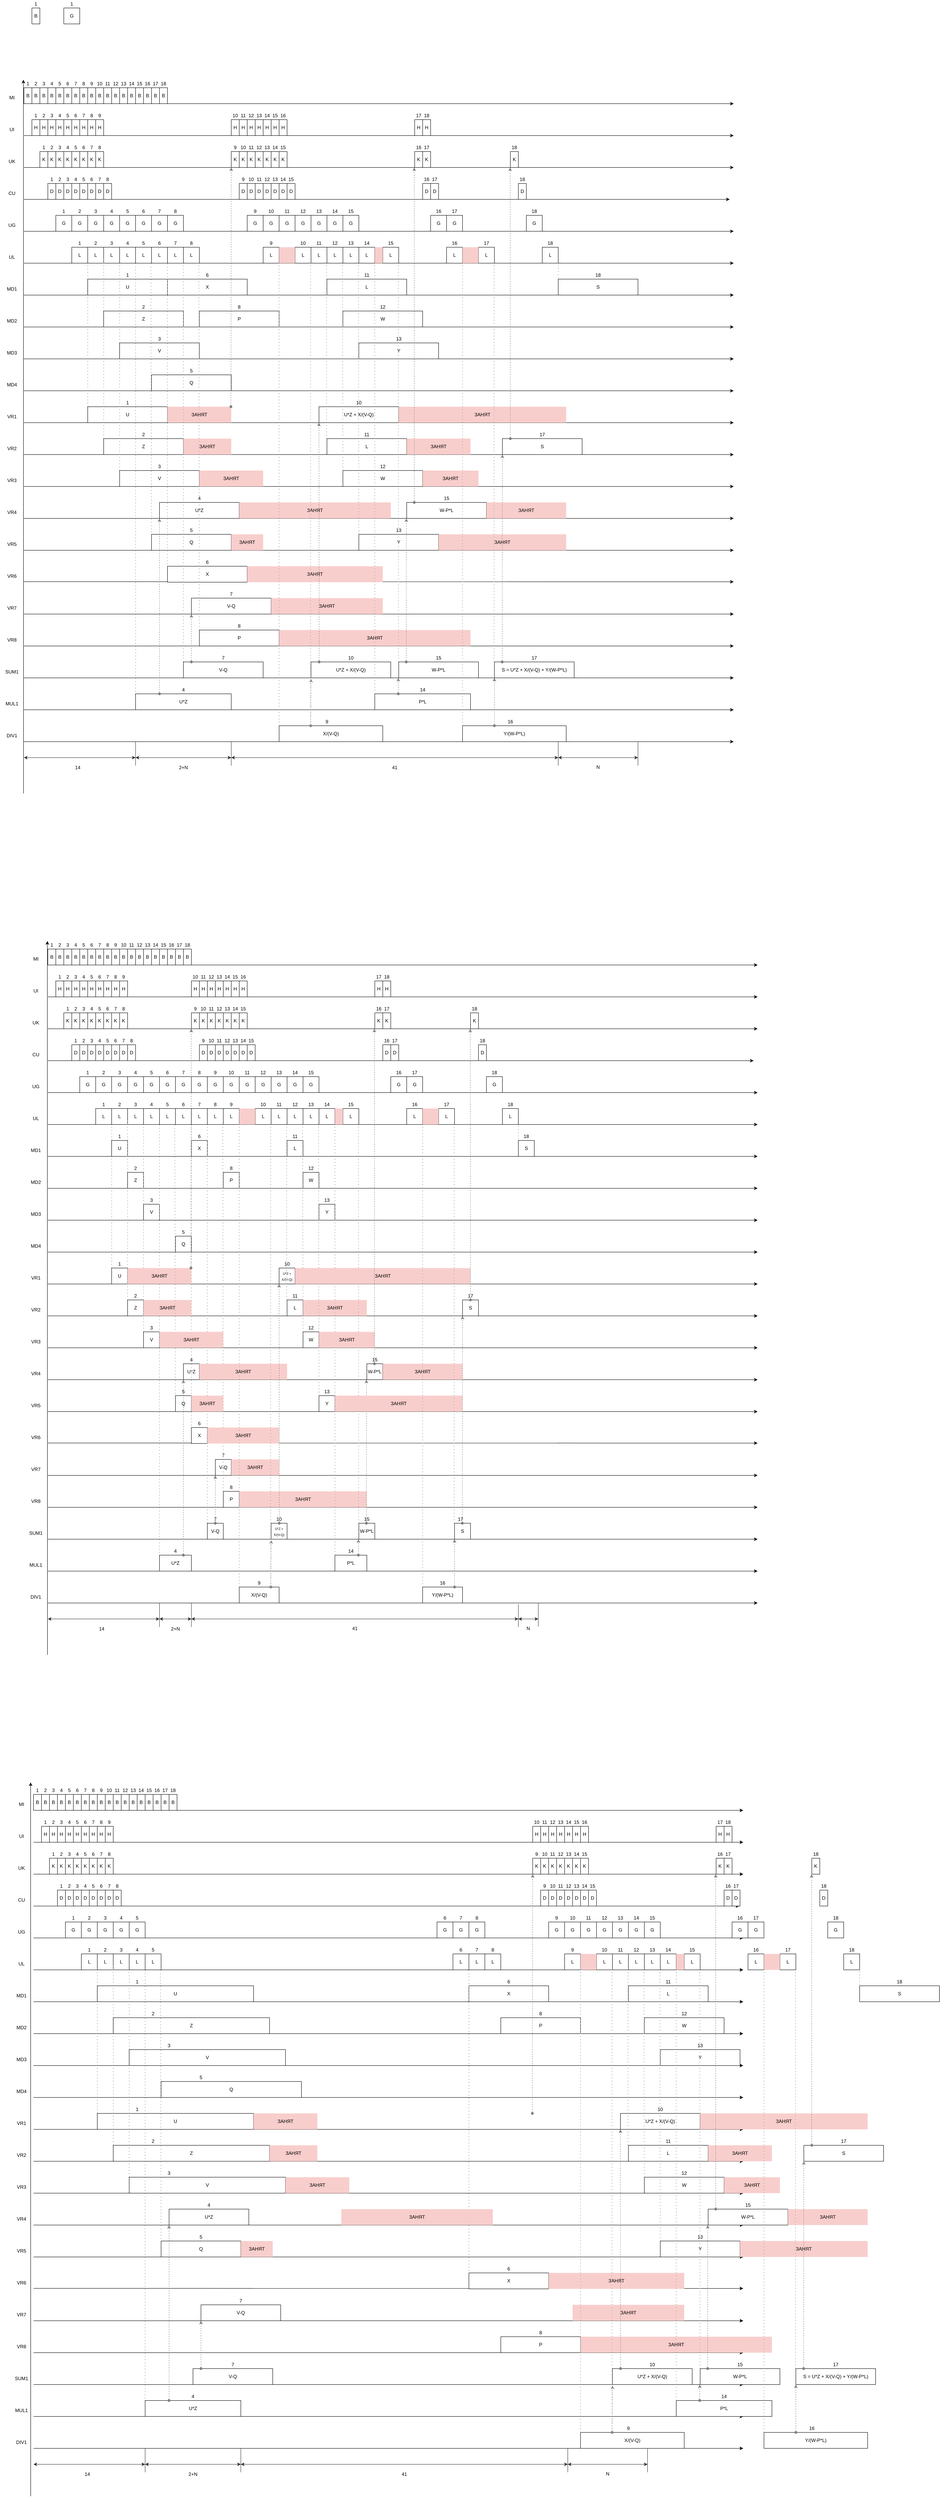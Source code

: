 <mxfile version="17.5.0" type="github">
  <diagram id="vwK4uNXO9dX0JLoXoTv2" name="Page-1">
    <mxGraphModel dx="2844" dy="2757" grid="1" gridSize="10" guides="1" tooltips="1" connect="1" arrows="1" fold="1" page="1" pageScale="1" pageWidth="827" pageHeight="1169" math="0" shadow="0">
      <root>
        <mxCell id="0" />
        <mxCell id="1" parent="0" />
        <mxCell id="t2vM0j-yHt9iX_TJ1QTP-2" value="" style="endArrow=classic;html=1;rounded=0;" edge="1" parent="1">
          <mxGeometry width="50" height="50" relative="1" as="geometry">
            <mxPoint x="179" y="1730" as="sourcePoint" />
            <mxPoint x="178.75" y="-60" as="targetPoint" />
          </mxGeometry>
        </mxCell>
        <mxCell id="t2vM0j-yHt9iX_TJ1QTP-3" value="" style="endArrow=classic;html=1;rounded=0;" edge="1" parent="1">
          <mxGeometry width="50" height="50" relative="1" as="geometry">
            <mxPoint x="180" as="sourcePoint" />
            <mxPoint x="1960" as="targetPoint" />
          </mxGeometry>
        </mxCell>
        <mxCell id="t2vM0j-yHt9iX_TJ1QTP-4" value="" style="endArrow=classic;html=1;rounded=0;" edge="1" parent="1">
          <mxGeometry width="50" height="50" relative="1" as="geometry">
            <mxPoint x="180" y="80" as="sourcePoint" />
            <mxPoint x="1960" y="80" as="targetPoint" />
          </mxGeometry>
        </mxCell>
        <mxCell id="t2vM0j-yHt9iX_TJ1QTP-5" value="" style="endArrow=classic;html=1;rounded=0;" edge="1" parent="1">
          <mxGeometry width="50" height="50" relative="1" as="geometry">
            <mxPoint x="180" y="160" as="sourcePoint" />
            <mxPoint x="1960" y="160" as="targetPoint" />
          </mxGeometry>
        </mxCell>
        <mxCell id="t2vM0j-yHt9iX_TJ1QTP-6" value="" style="endArrow=classic;html=1;rounded=0;" edge="1" parent="1">
          <mxGeometry width="50" height="50" relative="1" as="geometry">
            <mxPoint x="180" y="240" as="sourcePoint" />
            <mxPoint x="1950" y="240" as="targetPoint" />
          </mxGeometry>
        </mxCell>
        <mxCell id="t2vM0j-yHt9iX_TJ1QTP-7" value="" style="endArrow=classic;html=1;rounded=0;" edge="1" parent="1">
          <mxGeometry width="50" height="50" relative="1" as="geometry">
            <mxPoint x="180" y="320" as="sourcePoint" />
            <mxPoint x="1960" y="320" as="targetPoint" />
          </mxGeometry>
        </mxCell>
        <mxCell id="t2vM0j-yHt9iX_TJ1QTP-8" value="" style="endArrow=classic;html=1;rounded=0;" edge="1" parent="1">
          <mxGeometry width="50" height="50" relative="1" as="geometry">
            <mxPoint x="180" y="400" as="sourcePoint" />
            <mxPoint x="1960" y="400" as="targetPoint" />
          </mxGeometry>
        </mxCell>
        <mxCell id="t2vM0j-yHt9iX_TJ1QTP-9" value="" style="endArrow=classic;html=1;rounded=0;" edge="1" parent="1">
          <mxGeometry width="50" height="50" relative="1" as="geometry">
            <mxPoint x="180" y="480" as="sourcePoint" />
            <mxPoint x="1960" y="480" as="targetPoint" />
          </mxGeometry>
        </mxCell>
        <mxCell id="t2vM0j-yHt9iX_TJ1QTP-10" value="" style="endArrow=classic;html=1;rounded=0;" edge="1" parent="1">
          <mxGeometry width="50" height="50" relative="1" as="geometry">
            <mxPoint x="180" y="560" as="sourcePoint" />
            <mxPoint x="1960" y="560" as="targetPoint" />
          </mxGeometry>
        </mxCell>
        <mxCell id="t2vM0j-yHt9iX_TJ1QTP-11" value="" style="endArrow=classic;html=1;rounded=0;" edge="1" parent="1">
          <mxGeometry width="50" height="50" relative="1" as="geometry">
            <mxPoint x="180" y="640" as="sourcePoint" />
            <mxPoint x="1960" y="640" as="targetPoint" />
          </mxGeometry>
        </mxCell>
        <mxCell id="t2vM0j-yHt9iX_TJ1QTP-12" value="MI" style="text;html=1;strokeColor=none;fillColor=none;align=center;verticalAlign=middle;whiteSpace=wrap;rounded=0;" vertex="1" parent="1">
          <mxGeometry x="120" y="-30" width="60" height="30" as="geometry" />
        </mxCell>
        <mxCell id="t2vM0j-yHt9iX_TJ1QTP-17" value="UI" style="text;html=1;strokeColor=none;fillColor=none;align=center;verticalAlign=middle;whiteSpace=wrap;rounded=0;" vertex="1" parent="1">
          <mxGeometry x="120" y="50" width="60" height="30" as="geometry" />
        </mxCell>
        <mxCell id="t2vM0j-yHt9iX_TJ1QTP-18" value="UK" style="text;html=1;strokeColor=none;fillColor=none;align=center;verticalAlign=middle;whiteSpace=wrap;rounded=0;" vertex="1" parent="1">
          <mxGeometry x="120" y="130" width="60" height="30" as="geometry" />
        </mxCell>
        <mxCell id="t2vM0j-yHt9iX_TJ1QTP-19" value="CU" style="text;html=1;strokeColor=none;fillColor=none;align=center;verticalAlign=middle;whiteSpace=wrap;rounded=0;" vertex="1" parent="1">
          <mxGeometry x="120" y="210" width="60" height="30" as="geometry" />
        </mxCell>
        <mxCell id="t2vM0j-yHt9iX_TJ1QTP-20" value="UG" style="text;html=1;strokeColor=none;fillColor=none;align=center;verticalAlign=middle;whiteSpace=wrap;rounded=0;" vertex="1" parent="1">
          <mxGeometry x="120" y="290" width="60" height="30" as="geometry" />
        </mxCell>
        <mxCell id="t2vM0j-yHt9iX_TJ1QTP-21" value="UL" style="text;html=1;strokeColor=none;fillColor=none;align=center;verticalAlign=middle;whiteSpace=wrap;rounded=0;" vertex="1" parent="1">
          <mxGeometry x="120" y="370" width="60" height="30" as="geometry" />
        </mxCell>
        <mxCell id="t2vM0j-yHt9iX_TJ1QTP-22" value="MD1" style="text;html=1;strokeColor=none;fillColor=none;align=center;verticalAlign=middle;whiteSpace=wrap;rounded=0;" vertex="1" parent="1">
          <mxGeometry x="120" y="450" width="60" height="30" as="geometry" />
        </mxCell>
        <mxCell id="t2vM0j-yHt9iX_TJ1QTP-23" value="MD2" style="text;html=1;strokeColor=none;fillColor=none;align=center;verticalAlign=middle;whiteSpace=wrap;rounded=0;" vertex="1" parent="1">
          <mxGeometry x="120" y="530" width="60" height="30" as="geometry" />
        </mxCell>
        <mxCell id="t2vM0j-yHt9iX_TJ1QTP-24" value="MD3" style="text;html=1;strokeColor=none;fillColor=none;align=center;verticalAlign=middle;whiteSpace=wrap;rounded=0;" vertex="1" parent="1">
          <mxGeometry x="120" y="610" width="60" height="30" as="geometry" />
        </mxCell>
        <mxCell id="t2vM0j-yHt9iX_TJ1QTP-25" value="" style="endArrow=classic;html=1;rounded=0;" edge="1" parent="1">
          <mxGeometry width="50" height="50" relative="1" as="geometry">
            <mxPoint x="180" y="720" as="sourcePoint" />
            <mxPoint x="1960" y="720" as="targetPoint" />
          </mxGeometry>
        </mxCell>
        <mxCell id="t2vM0j-yHt9iX_TJ1QTP-26" value="" style="endArrow=classic;html=1;rounded=0;" edge="1" parent="1">
          <mxGeometry width="50" height="50" relative="1" as="geometry">
            <mxPoint x="180" y="800" as="sourcePoint" />
            <mxPoint x="1960" y="800" as="targetPoint" />
          </mxGeometry>
        </mxCell>
        <mxCell id="t2vM0j-yHt9iX_TJ1QTP-27" value="" style="endArrow=classic;html=1;rounded=0;" edge="1" parent="1">
          <mxGeometry width="50" height="50" relative="1" as="geometry">
            <mxPoint x="180" y="880.0" as="sourcePoint" />
            <mxPoint x="1960" y="880" as="targetPoint" />
          </mxGeometry>
        </mxCell>
        <mxCell id="t2vM0j-yHt9iX_TJ1QTP-28" value="" style="endArrow=classic;html=1;rounded=0;" edge="1" parent="1">
          <mxGeometry width="50" height="50" relative="1" as="geometry">
            <mxPoint x="180" y="960.0" as="sourcePoint" />
            <mxPoint x="1960" y="960" as="targetPoint" />
          </mxGeometry>
        </mxCell>
        <mxCell id="t2vM0j-yHt9iX_TJ1QTP-29" value="" style="endArrow=classic;html=1;rounded=0;" edge="1" parent="1">
          <mxGeometry width="50" height="50" relative="1" as="geometry">
            <mxPoint x="180" y="1040" as="sourcePoint" />
            <mxPoint x="1960" y="1040" as="targetPoint" />
          </mxGeometry>
        </mxCell>
        <mxCell id="t2vM0j-yHt9iX_TJ1QTP-30" value="" style="endArrow=classic;html=1;rounded=0;" edge="1" parent="1">
          <mxGeometry width="50" height="50" relative="1" as="geometry">
            <mxPoint x="180" y="1120" as="sourcePoint" />
            <mxPoint x="1960" y="1120" as="targetPoint" />
          </mxGeometry>
        </mxCell>
        <mxCell id="t2vM0j-yHt9iX_TJ1QTP-31" value="" style="endArrow=classic;html=1;rounded=0;" edge="1" parent="1">
          <mxGeometry width="50" height="50" relative="1" as="geometry">
            <mxPoint x="180" y="1198.75" as="sourcePoint" />
            <mxPoint x="1960" y="1199" as="targetPoint" />
          </mxGeometry>
        </mxCell>
        <mxCell id="t2vM0j-yHt9iX_TJ1QTP-32" value="" style="endArrow=classic;html=1;rounded=0;" edge="1" parent="1">
          <mxGeometry width="50" height="50" relative="1" as="geometry">
            <mxPoint x="180" y="1280.0" as="sourcePoint" />
            <mxPoint x="1960" y="1280" as="targetPoint" />
          </mxGeometry>
        </mxCell>
        <mxCell id="t2vM0j-yHt9iX_TJ1QTP-33" value="" style="endArrow=classic;html=1;rounded=0;" edge="1" parent="1">
          <mxGeometry width="50" height="50" relative="1" as="geometry">
            <mxPoint x="180" y="1360" as="sourcePoint" />
            <mxPoint x="1960" y="1360" as="targetPoint" />
          </mxGeometry>
        </mxCell>
        <mxCell id="t2vM0j-yHt9iX_TJ1QTP-34" value="" style="endArrow=classic;html=1;rounded=0;" edge="1" parent="1">
          <mxGeometry width="50" height="50" relative="1" as="geometry">
            <mxPoint x="180" y="1440" as="sourcePoint" />
            <mxPoint x="1960" y="1440" as="targetPoint" />
          </mxGeometry>
        </mxCell>
        <mxCell id="t2vM0j-yHt9iX_TJ1QTP-35" value="" style="endArrow=classic;html=1;rounded=0;" edge="1" parent="1">
          <mxGeometry width="50" height="50" relative="1" as="geometry">
            <mxPoint x="180" y="1520.0" as="sourcePoint" />
            <mxPoint x="1960" y="1520" as="targetPoint" />
          </mxGeometry>
        </mxCell>
        <mxCell id="t2vM0j-yHt9iX_TJ1QTP-36" value="" style="endArrow=classic;html=1;rounded=0;" edge="1" parent="1">
          <mxGeometry width="50" height="50" relative="1" as="geometry">
            <mxPoint x="180" y="1600.0" as="sourcePoint" />
            <mxPoint x="1960" y="1600" as="targetPoint" />
          </mxGeometry>
        </mxCell>
        <mxCell id="t2vM0j-yHt9iX_TJ1QTP-41" value="MD4" style="text;html=1;strokeColor=none;fillColor=none;align=center;verticalAlign=middle;whiteSpace=wrap;rounded=0;" vertex="1" parent="1">
          <mxGeometry x="120" y="690" width="60" height="30" as="geometry" />
        </mxCell>
        <mxCell id="t2vM0j-yHt9iX_TJ1QTP-42" value="VR1" style="text;html=1;strokeColor=none;fillColor=none;align=center;verticalAlign=middle;whiteSpace=wrap;rounded=0;" vertex="1" parent="1">
          <mxGeometry x="120" y="770" width="60" height="30" as="geometry" />
        </mxCell>
        <mxCell id="t2vM0j-yHt9iX_TJ1QTP-43" value="VR2" style="text;html=1;strokeColor=none;fillColor=none;align=center;verticalAlign=middle;whiteSpace=wrap;rounded=0;" vertex="1" parent="1">
          <mxGeometry x="120" y="850" width="60" height="30" as="geometry" />
        </mxCell>
        <mxCell id="t2vM0j-yHt9iX_TJ1QTP-44" value="VR3" style="text;html=1;strokeColor=none;fillColor=none;align=center;verticalAlign=middle;whiteSpace=wrap;rounded=0;" vertex="1" parent="1">
          <mxGeometry x="120" y="930" width="60" height="30" as="geometry" />
        </mxCell>
        <mxCell id="t2vM0j-yHt9iX_TJ1QTP-45" value="VR4" style="text;html=1;strokeColor=none;fillColor=none;align=center;verticalAlign=middle;whiteSpace=wrap;rounded=0;" vertex="1" parent="1">
          <mxGeometry x="120" y="1010" width="60" height="30" as="geometry" />
        </mxCell>
        <mxCell id="t2vM0j-yHt9iX_TJ1QTP-46" value="VR5" style="text;html=1;strokeColor=none;fillColor=none;align=center;verticalAlign=middle;whiteSpace=wrap;rounded=0;" vertex="1" parent="1">
          <mxGeometry x="120" y="1090" width="60" height="30" as="geometry" />
        </mxCell>
        <mxCell id="t2vM0j-yHt9iX_TJ1QTP-47" value="VR6" style="text;html=1;strokeColor=none;fillColor=none;align=center;verticalAlign=middle;whiteSpace=wrap;rounded=0;" vertex="1" parent="1">
          <mxGeometry x="120" y="1170" width="60" height="30" as="geometry" />
        </mxCell>
        <mxCell id="t2vM0j-yHt9iX_TJ1QTP-48" value="VR7" style="text;html=1;strokeColor=none;fillColor=none;align=center;verticalAlign=middle;whiteSpace=wrap;rounded=0;" vertex="1" parent="1">
          <mxGeometry x="120" y="1250" width="60" height="30" as="geometry" />
        </mxCell>
        <mxCell id="t2vM0j-yHt9iX_TJ1QTP-49" value="VR8" style="text;html=1;strokeColor=none;fillColor=none;align=center;verticalAlign=middle;whiteSpace=wrap;rounded=0;" vertex="1" parent="1">
          <mxGeometry x="120" y="1330" width="60" height="30" as="geometry" />
        </mxCell>
        <mxCell id="t2vM0j-yHt9iX_TJ1QTP-59" value="SUM1" style="text;html=1;strokeColor=none;fillColor=none;align=center;verticalAlign=middle;whiteSpace=wrap;rounded=0;" vertex="1" parent="1">
          <mxGeometry x="120" y="1410" width="60" height="30" as="geometry" />
        </mxCell>
        <mxCell id="t2vM0j-yHt9iX_TJ1QTP-60" value="MUL1" style="text;html=1;strokeColor=none;fillColor=none;align=center;verticalAlign=middle;whiteSpace=wrap;rounded=0;" vertex="1" parent="1">
          <mxGeometry x="120" y="1490" width="60" height="30" as="geometry" />
        </mxCell>
        <mxCell id="t2vM0j-yHt9iX_TJ1QTP-61" value="DIV1" style="text;html=1;strokeColor=none;fillColor=none;align=center;verticalAlign=middle;whiteSpace=wrap;rounded=0;" vertex="1" parent="1">
          <mxGeometry x="120" y="1570" width="60" height="30" as="geometry" />
        </mxCell>
        <mxCell id="t2vM0j-yHt9iX_TJ1QTP-66" value="B" style="rounded=0;whiteSpace=wrap;html=1;" vertex="1" parent="1">
          <mxGeometry x="200" y="-240" width="20" height="40" as="geometry" />
        </mxCell>
        <mxCell id="t2vM0j-yHt9iX_TJ1QTP-67" value="G" style="rounded=0;whiteSpace=wrap;html=1;" vertex="1" parent="1">
          <mxGeometry x="280" y="-240" width="40" height="40" as="geometry" />
        </mxCell>
        <mxCell id="t2vM0j-yHt9iX_TJ1QTP-68" value="B" style="rounded=0;whiteSpace=wrap;html=1;" vertex="1" parent="1">
          <mxGeometry x="180" y="-40" width="20" height="40" as="geometry" />
        </mxCell>
        <mxCell id="t2vM0j-yHt9iX_TJ1QTP-69" value="B" style="rounded=0;whiteSpace=wrap;html=1;" vertex="1" parent="1">
          <mxGeometry x="200" y="-40" width="20" height="40" as="geometry" />
        </mxCell>
        <mxCell id="t2vM0j-yHt9iX_TJ1QTP-70" value="B" style="rounded=0;whiteSpace=wrap;html=1;" vertex="1" parent="1">
          <mxGeometry x="220" y="-40" width="20" height="40" as="geometry" />
        </mxCell>
        <mxCell id="t2vM0j-yHt9iX_TJ1QTP-71" value="B" style="rounded=0;whiteSpace=wrap;html=1;" vertex="1" parent="1">
          <mxGeometry x="240" y="-40" width="20" height="40" as="geometry" />
        </mxCell>
        <mxCell id="t2vM0j-yHt9iX_TJ1QTP-72" value="B" style="rounded=0;whiteSpace=wrap;html=1;" vertex="1" parent="1">
          <mxGeometry x="260" y="-40" width="20" height="40" as="geometry" />
        </mxCell>
        <mxCell id="t2vM0j-yHt9iX_TJ1QTP-73" value="B" style="rounded=0;whiteSpace=wrap;html=1;" vertex="1" parent="1">
          <mxGeometry x="280" y="-40" width="20" height="40" as="geometry" />
        </mxCell>
        <mxCell id="t2vM0j-yHt9iX_TJ1QTP-74" value="B" style="rounded=0;whiteSpace=wrap;html=1;" vertex="1" parent="1">
          <mxGeometry x="300" y="-40" width="20" height="40" as="geometry" />
        </mxCell>
        <mxCell id="t2vM0j-yHt9iX_TJ1QTP-75" value="B" style="rounded=0;whiteSpace=wrap;html=1;" vertex="1" parent="1">
          <mxGeometry x="320" y="-40" width="20" height="40" as="geometry" />
        </mxCell>
        <mxCell id="t2vM0j-yHt9iX_TJ1QTP-76" value="1" style="text;html=1;strokeColor=none;fillColor=none;align=center;verticalAlign=middle;whiteSpace=wrap;rounded=0;" vertex="1" parent="1">
          <mxGeometry x="180" y="-60" width="20" height="20" as="geometry" />
        </mxCell>
        <mxCell id="t2vM0j-yHt9iX_TJ1QTP-77" value="1" style="text;html=1;strokeColor=none;fillColor=none;align=center;verticalAlign=middle;whiteSpace=wrap;rounded=0;" vertex="1" parent="1">
          <mxGeometry x="200" y="-260" width="20" height="20" as="geometry" />
        </mxCell>
        <mxCell id="t2vM0j-yHt9iX_TJ1QTP-78" value="1" style="text;html=1;strokeColor=none;fillColor=none;align=center;verticalAlign=middle;whiteSpace=wrap;rounded=0;" vertex="1" parent="1">
          <mxGeometry x="280" y="-260" width="40" height="20" as="geometry" />
        </mxCell>
        <mxCell id="t2vM0j-yHt9iX_TJ1QTP-79" value="2" style="text;html=1;strokeColor=none;fillColor=none;align=center;verticalAlign=middle;whiteSpace=wrap;rounded=0;" vertex="1" parent="1">
          <mxGeometry x="200" y="-60" width="20" height="20" as="geometry" />
        </mxCell>
        <mxCell id="t2vM0j-yHt9iX_TJ1QTP-80" value="3" style="text;html=1;strokeColor=none;fillColor=none;align=center;verticalAlign=middle;whiteSpace=wrap;rounded=0;" vertex="1" parent="1">
          <mxGeometry x="220" y="-60" width="20" height="20" as="geometry" />
        </mxCell>
        <mxCell id="t2vM0j-yHt9iX_TJ1QTP-81" value="4" style="text;html=1;strokeColor=none;fillColor=none;align=center;verticalAlign=middle;whiteSpace=wrap;rounded=0;" vertex="1" parent="1">
          <mxGeometry x="240" y="-60" width="20" height="20" as="geometry" />
        </mxCell>
        <mxCell id="t2vM0j-yHt9iX_TJ1QTP-90" value="5" style="text;html=1;strokeColor=none;fillColor=none;align=center;verticalAlign=middle;whiteSpace=wrap;rounded=0;" vertex="1" parent="1">
          <mxGeometry x="260" y="-60" width="20" height="20" as="geometry" />
        </mxCell>
        <mxCell id="t2vM0j-yHt9iX_TJ1QTP-91" value="6" style="text;html=1;strokeColor=none;fillColor=none;align=center;verticalAlign=middle;whiteSpace=wrap;rounded=0;" vertex="1" parent="1">
          <mxGeometry x="280" y="-60" width="20" height="20" as="geometry" />
        </mxCell>
        <mxCell id="t2vM0j-yHt9iX_TJ1QTP-92" value="7" style="text;html=1;strokeColor=none;fillColor=none;align=center;verticalAlign=middle;whiteSpace=wrap;rounded=0;" vertex="1" parent="1">
          <mxGeometry x="300" y="-60" width="20" height="20" as="geometry" />
        </mxCell>
        <mxCell id="t2vM0j-yHt9iX_TJ1QTP-93" value="8" style="text;html=1;strokeColor=none;fillColor=none;align=center;verticalAlign=middle;whiteSpace=wrap;rounded=0;" vertex="1" parent="1">
          <mxGeometry x="320" y="-60" width="20" height="20" as="geometry" />
        </mxCell>
        <mxCell id="t2vM0j-yHt9iX_TJ1QTP-94" value="H" style="rounded=0;whiteSpace=wrap;html=1;" vertex="1" parent="1">
          <mxGeometry x="200" y="40" width="20" height="40" as="geometry" />
        </mxCell>
        <mxCell id="t2vM0j-yHt9iX_TJ1QTP-95" value="H" style="rounded=0;whiteSpace=wrap;html=1;" vertex="1" parent="1">
          <mxGeometry x="220" y="40" width="20" height="40" as="geometry" />
        </mxCell>
        <mxCell id="t2vM0j-yHt9iX_TJ1QTP-96" value="H" style="rounded=0;whiteSpace=wrap;html=1;" vertex="1" parent="1">
          <mxGeometry x="240" y="40" width="20" height="40" as="geometry" />
        </mxCell>
        <mxCell id="t2vM0j-yHt9iX_TJ1QTP-97" value="H" style="rounded=0;whiteSpace=wrap;html=1;" vertex="1" parent="1">
          <mxGeometry x="260" y="40" width="20" height="40" as="geometry" />
        </mxCell>
        <mxCell id="t2vM0j-yHt9iX_TJ1QTP-98" value="H" style="rounded=0;whiteSpace=wrap;html=1;" vertex="1" parent="1">
          <mxGeometry x="280" y="40" width="20" height="40" as="geometry" />
        </mxCell>
        <mxCell id="t2vM0j-yHt9iX_TJ1QTP-99" value="H" style="rounded=0;whiteSpace=wrap;html=1;" vertex="1" parent="1">
          <mxGeometry x="300" y="40" width="20" height="40" as="geometry" />
        </mxCell>
        <mxCell id="t2vM0j-yHt9iX_TJ1QTP-100" value="H" style="rounded=0;whiteSpace=wrap;html=1;" vertex="1" parent="1">
          <mxGeometry x="320" y="40" width="20" height="40" as="geometry" />
        </mxCell>
        <mxCell id="t2vM0j-yHt9iX_TJ1QTP-101" value="H" style="rounded=0;whiteSpace=wrap;html=1;" vertex="1" parent="1">
          <mxGeometry x="340" y="40" width="20" height="40" as="geometry" />
        </mxCell>
        <mxCell id="t2vM0j-yHt9iX_TJ1QTP-102" value="1" style="text;html=1;strokeColor=none;fillColor=none;align=center;verticalAlign=middle;whiteSpace=wrap;rounded=0;" vertex="1" parent="1">
          <mxGeometry x="200" y="20" width="20" height="20" as="geometry" />
        </mxCell>
        <mxCell id="t2vM0j-yHt9iX_TJ1QTP-103" value="2" style="text;html=1;strokeColor=none;fillColor=none;align=center;verticalAlign=middle;whiteSpace=wrap;rounded=0;" vertex="1" parent="1">
          <mxGeometry x="220" y="20" width="20" height="20" as="geometry" />
        </mxCell>
        <mxCell id="t2vM0j-yHt9iX_TJ1QTP-104" value="3" style="text;html=1;strokeColor=none;fillColor=none;align=center;verticalAlign=middle;whiteSpace=wrap;rounded=0;" vertex="1" parent="1">
          <mxGeometry x="240" y="20" width="20" height="20" as="geometry" />
        </mxCell>
        <mxCell id="t2vM0j-yHt9iX_TJ1QTP-105" value="4" style="text;html=1;strokeColor=none;fillColor=none;align=center;verticalAlign=middle;whiteSpace=wrap;rounded=0;" vertex="1" parent="1">
          <mxGeometry x="260" y="20" width="20" height="20" as="geometry" />
        </mxCell>
        <mxCell id="t2vM0j-yHt9iX_TJ1QTP-106" value="5" style="text;html=1;strokeColor=none;fillColor=none;align=center;verticalAlign=middle;whiteSpace=wrap;rounded=0;" vertex="1" parent="1">
          <mxGeometry x="280" y="20" width="20" height="20" as="geometry" />
        </mxCell>
        <mxCell id="t2vM0j-yHt9iX_TJ1QTP-107" value="6" style="text;html=1;strokeColor=none;fillColor=none;align=center;verticalAlign=middle;whiteSpace=wrap;rounded=0;" vertex="1" parent="1">
          <mxGeometry x="300" y="20" width="20" height="20" as="geometry" />
        </mxCell>
        <mxCell id="t2vM0j-yHt9iX_TJ1QTP-108" value="7" style="text;html=1;strokeColor=none;fillColor=none;align=center;verticalAlign=middle;whiteSpace=wrap;rounded=0;" vertex="1" parent="1">
          <mxGeometry x="320" y="20" width="20" height="20" as="geometry" />
        </mxCell>
        <mxCell id="t2vM0j-yHt9iX_TJ1QTP-109" value="8" style="text;html=1;strokeColor=none;fillColor=none;align=center;verticalAlign=middle;whiteSpace=wrap;rounded=0;" vertex="1" parent="1">
          <mxGeometry x="340" y="20" width="20" height="20" as="geometry" />
        </mxCell>
        <mxCell id="t2vM0j-yHt9iX_TJ1QTP-110" value="K" style="rounded=0;whiteSpace=wrap;html=1;" vertex="1" parent="1">
          <mxGeometry x="220" y="120" width="20" height="40" as="geometry" />
        </mxCell>
        <mxCell id="t2vM0j-yHt9iX_TJ1QTP-111" value="K" style="rounded=0;whiteSpace=wrap;html=1;" vertex="1" parent="1">
          <mxGeometry x="240" y="120" width="20" height="40" as="geometry" />
        </mxCell>
        <mxCell id="t2vM0j-yHt9iX_TJ1QTP-112" value="K" style="rounded=0;whiteSpace=wrap;html=1;" vertex="1" parent="1">
          <mxGeometry x="260" y="120" width="20" height="40" as="geometry" />
        </mxCell>
        <mxCell id="t2vM0j-yHt9iX_TJ1QTP-113" value="K" style="rounded=0;whiteSpace=wrap;html=1;" vertex="1" parent="1">
          <mxGeometry x="280" y="120" width="20" height="40" as="geometry" />
        </mxCell>
        <mxCell id="t2vM0j-yHt9iX_TJ1QTP-114" value="K" style="rounded=0;whiteSpace=wrap;html=1;" vertex="1" parent="1">
          <mxGeometry x="300" y="120" width="20" height="40" as="geometry" />
        </mxCell>
        <mxCell id="t2vM0j-yHt9iX_TJ1QTP-115" value="K" style="rounded=0;whiteSpace=wrap;html=1;" vertex="1" parent="1">
          <mxGeometry x="320" y="120" width="20" height="40" as="geometry" />
        </mxCell>
        <mxCell id="t2vM0j-yHt9iX_TJ1QTP-116" value="K" style="rounded=0;whiteSpace=wrap;html=1;" vertex="1" parent="1">
          <mxGeometry x="340" y="120" width="20" height="40" as="geometry" />
        </mxCell>
        <mxCell id="t2vM0j-yHt9iX_TJ1QTP-117" value="K" style="rounded=0;whiteSpace=wrap;html=1;" vertex="1" parent="1">
          <mxGeometry x="700" y="120" width="20" height="40" as="geometry" />
        </mxCell>
        <mxCell id="t2vM0j-yHt9iX_TJ1QTP-118" value="1" style="text;html=1;strokeColor=none;fillColor=none;align=center;verticalAlign=middle;whiteSpace=wrap;rounded=0;" vertex="1" parent="1">
          <mxGeometry x="220" y="100" width="20" height="20" as="geometry" />
        </mxCell>
        <mxCell id="t2vM0j-yHt9iX_TJ1QTP-119" value="2" style="text;html=1;strokeColor=none;fillColor=none;align=center;verticalAlign=middle;whiteSpace=wrap;rounded=0;" vertex="1" parent="1">
          <mxGeometry x="240" y="100" width="20" height="20" as="geometry" />
        </mxCell>
        <mxCell id="t2vM0j-yHt9iX_TJ1QTP-120" value="3" style="text;html=1;strokeColor=none;fillColor=none;align=center;verticalAlign=middle;whiteSpace=wrap;rounded=0;" vertex="1" parent="1">
          <mxGeometry x="260" y="100" width="20" height="20" as="geometry" />
        </mxCell>
        <mxCell id="t2vM0j-yHt9iX_TJ1QTP-121" value="4" style="text;html=1;strokeColor=none;fillColor=none;align=center;verticalAlign=middle;whiteSpace=wrap;rounded=0;" vertex="1" parent="1">
          <mxGeometry x="280" y="100" width="20" height="20" as="geometry" />
        </mxCell>
        <mxCell id="t2vM0j-yHt9iX_TJ1QTP-122" value="5" style="text;html=1;strokeColor=none;fillColor=none;align=center;verticalAlign=middle;whiteSpace=wrap;rounded=0;" vertex="1" parent="1">
          <mxGeometry x="300" y="100" width="20" height="20" as="geometry" />
        </mxCell>
        <mxCell id="t2vM0j-yHt9iX_TJ1QTP-123" value="6" style="text;html=1;strokeColor=none;fillColor=none;align=center;verticalAlign=middle;whiteSpace=wrap;rounded=0;" vertex="1" parent="1">
          <mxGeometry x="320" y="100" width="20" height="20" as="geometry" />
        </mxCell>
        <mxCell id="t2vM0j-yHt9iX_TJ1QTP-124" value="7" style="text;html=1;strokeColor=none;fillColor=none;align=center;verticalAlign=middle;whiteSpace=wrap;rounded=0;" vertex="1" parent="1">
          <mxGeometry x="340" y="100" width="20" height="20" as="geometry" />
        </mxCell>
        <mxCell id="t2vM0j-yHt9iX_TJ1QTP-125" value="9" style="text;html=1;strokeColor=none;fillColor=none;align=center;verticalAlign=middle;whiteSpace=wrap;rounded=0;" vertex="1" parent="1">
          <mxGeometry x="700" y="100" width="20" height="20" as="geometry" />
        </mxCell>
        <mxCell id="t2vM0j-yHt9iX_TJ1QTP-127" value="D" style="rounded=0;whiteSpace=wrap;html=1;" vertex="1" parent="1">
          <mxGeometry x="240" y="200" width="20" height="40" as="geometry" />
        </mxCell>
        <mxCell id="t2vM0j-yHt9iX_TJ1QTP-128" value="D" style="rounded=0;whiteSpace=wrap;html=1;" vertex="1" parent="1">
          <mxGeometry x="260" y="200" width="20" height="40" as="geometry" />
        </mxCell>
        <mxCell id="t2vM0j-yHt9iX_TJ1QTP-129" value="D" style="rounded=0;whiteSpace=wrap;html=1;" vertex="1" parent="1">
          <mxGeometry x="280" y="200" width="20" height="40" as="geometry" />
        </mxCell>
        <mxCell id="t2vM0j-yHt9iX_TJ1QTP-130" value="D" style="rounded=0;whiteSpace=wrap;html=1;" vertex="1" parent="1">
          <mxGeometry x="300" y="200" width="20" height="40" as="geometry" />
        </mxCell>
        <mxCell id="t2vM0j-yHt9iX_TJ1QTP-131" value="D" style="rounded=0;whiteSpace=wrap;html=1;" vertex="1" parent="1">
          <mxGeometry x="320" y="200" width="20" height="40" as="geometry" />
        </mxCell>
        <mxCell id="t2vM0j-yHt9iX_TJ1QTP-132" value="D" style="rounded=0;whiteSpace=wrap;html=1;" vertex="1" parent="1">
          <mxGeometry x="340" y="200" width="20" height="40" as="geometry" />
        </mxCell>
        <mxCell id="t2vM0j-yHt9iX_TJ1QTP-133" value="D" style="rounded=0;whiteSpace=wrap;html=1;" vertex="1" parent="1">
          <mxGeometry x="360" y="200" width="20" height="40" as="geometry" />
        </mxCell>
        <mxCell id="t2vM0j-yHt9iX_TJ1QTP-134" value="D" style="rounded=0;whiteSpace=wrap;html=1;" vertex="1" parent="1">
          <mxGeometry x="380" y="200" width="20" height="40" as="geometry" />
        </mxCell>
        <mxCell id="t2vM0j-yHt9iX_TJ1QTP-135" value="1" style="text;html=1;strokeColor=none;fillColor=none;align=center;verticalAlign=middle;whiteSpace=wrap;rounded=0;" vertex="1" parent="1">
          <mxGeometry x="240" y="180" width="20" height="20" as="geometry" />
        </mxCell>
        <mxCell id="t2vM0j-yHt9iX_TJ1QTP-136" value="2" style="text;html=1;strokeColor=none;fillColor=none;align=center;verticalAlign=middle;whiteSpace=wrap;rounded=0;" vertex="1" parent="1">
          <mxGeometry x="260" y="180" width="20" height="20" as="geometry" />
        </mxCell>
        <mxCell id="t2vM0j-yHt9iX_TJ1QTP-137" value="3" style="text;html=1;strokeColor=none;fillColor=none;align=center;verticalAlign=middle;whiteSpace=wrap;rounded=0;" vertex="1" parent="1">
          <mxGeometry x="280" y="180" width="20" height="20" as="geometry" />
        </mxCell>
        <mxCell id="t2vM0j-yHt9iX_TJ1QTP-138" value="4" style="text;html=1;strokeColor=none;fillColor=none;align=center;verticalAlign=middle;whiteSpace=wrap;rounded=0;" vertex="1" parent="1">
          <mxGeometry x="300" y="180" width="20" height="20" as="geometry" />
        </mxCell>
        <mxCell id="t2vM0j-yHt9iX_TJ1QTP-139" value="5" style="text;html=1;strokeColor=none;fillColor=none;align=center;verticalAlign=middle;whiteSpace=wrap;rounded=0;" vertex="1" parent="1">
          <mxGeometry x="320" y="180" width="20" height="20" as="geometry" />
        </mxCell>
        <mxCell id="t2vM0j-yHt9iX_TJ1QTP-140" value="6" style="text;html=1;strokeColor=none;fillColor=none;align=center;verticalAlign=middle;whiteSpace=wrap;rounded=0;" vertex="1" parent="1">
          <mxGeometry x="340" y="180" width="20" height="20" as="geometry" />
        </mxCell>
        <mxCell id="t2vM0j-yHt9iX_TJ1QTP-141" value="7" style="text;html=1;strokeColor=none;fillColor=none;align=center;verticalAlign=middle;whiteSpace=wrap;rounded=0;" vertex="1" parent="1">
          <mxGeometry x="360" y="180" width="20" height="20" as="geometry" />
        </mxCell>
        <mxCell id="t2vM0j-yHt9iX_TJ1QTP-142" value="8" style="text;html=1;strokeColor=none;fillColor=none;align=center;verticalAlign=middle;whiteSpace=wrap;rounded=0;" vertex="1" parent="1">
          <mxGeometry x="380" y="180" width="20" height="20" as="geometry" />
        </mxCell>
        <mxCell id="t2vM0j-yHt9iX_TJ1QTP-143" value="G" style="rounded=0;whiteSpace=wrap;html=1;" vertex="1" parent="1">
          <mxGeometry x="260" y="280" width="40" height="40" as="geometry" />
        </mxCell>
        <mxCell id="t2vM0j-yHt9iX_TJ1QTP-144" value="1" style="text;html=1;strokeColor=none;fillColor=none;align=center;verticalAlign=middle;whiteSpace=wrap;rounded=0;" vertex="1" parent="1">
          <mxGeometry x="260" y="260" width="40" height="20" as="geometry" />
        </mxCell>
        <mxCell id="t2vM0j-yHt9iX_TJ1QTP-145" value="G" style="rounded=0;whiteSpace=wrap;html=1;" vertex="1" parent="1">
          <mxGeometry x="300" y="280" width="40" height="40" as="geometry" />
        </mxCell>
        <mxCell id="t2vM0j-yHt9iX_TJ1QTP-146" value="2" style="text;html=1;strokeColor=none;fillColor=none;align=center;verticalAlign=middle;whiteSpace=wrap;rounded=0;" vertex="1" parent="1">
          <mxGeometry x="300" y="260" width="40" height="20" as="geometry" />
        </mxCell>
        <mxCell id="t2vM0j-yHt9iX_TJ1QTP-147" value="G" style="rounded=0;whiteSpace=wrap;html=1;" vertex="1" parent="1">
          <mxGeometry x="340" y="280" width="40" height="40" as="geometry" />
        </mxCell>
        <mxCell id="t2vM0j-yHt9iX_TJ1QTP-148" value="3" style="text;html=1;strokeColor=none;fillColor=none;align=center;verticalAlign=middle;whiteSpace=wrap;rounded=0;" vertex="1" parent="1">
          <mxGeometry x="340" y="260" width="40" height="20" as="geometry" />
        </mxCell>
        <mxCell id="t2vM0j-yHt9iX_TJ1QTP-149" value="G" style="rounded=0;whiteSpace=wrap;html=1;" vertex="1" parent="1">
          <mxGeometry x="380" y="280" width="40" height="40" as="geometry" />
        </mxCell>
        <mxCell id="t2vM0j-yHt9iX_TJ1QTP-150" value="4" style="text;html=1;strokeColor=none;fillColor=none;align=center;verticalAlign=middle;whiteSpace=wrap;rounded=0;" vertex="1" parent="1">
          <mxGeometry x="380" y="260" width="40" height="20" as="geometry" />
        </mxCell>
        <mxCell id="t2vM0j-yHt9iX_TJ1QTP-151" value="G" style="rounded=0;whiteSpace=wrap;html=1;" vertex="1" parent="1">
          <mxGeometry x="420" y="280" width="40" height="40" as="geometry" />
        </mxCell>
        <mxCell id="t2vM0j-yHt9iX_TJ1QTP-152" value="5" style="text;html=1;strokeColor=none;fillColor=none;align=center;verticalAlign=middle;whiteSpace=wrap;rounded=0;" vertex="1" parent="1">
          <mxGeometry x="420" y="260" width="40" height="20" as="geometry" />
        </mxCell>
        <mxCell id="t2vM0j-yHt9iX_TJ1QTP-153" value="G" style="rounded=0;whiteSpace=wrap;html=1;" vertex="1" parent="1">
          <mxGeometry x="460" y="280" width="40" height="40" as="geometry" />
        </mxCell>
        <mxCell id="t2vM0j-yHt9iX_TJ1QTP-154" value="6" style="text;html=1;strokeColor=none;fillColor=none;align=center;verticalAlign=middle;whiteSpace=wrap;rounded=0;" vertex="1" parent="1">
          <mxGeometry x="460" y="260" width="40" height="20" as="geometry" />
        </mxCell>
        <mxCell id="t2vM0j-yHt9iX_TJ1QTP-155" value="G" style="rounded=0;whiteSpace=wrap;html=1;" vertex="1" parent="1">
          <mxGeometry x="500" y="280" width="40" height="40" as="geometry" />
        </mxCell>
        <mxCell id="t2vM0j-yHt9iX_TJ1QTP-156" value="7" style="text;html=1;strokeColor=none;fillColor=none;align=center;verticalAlign=middle;whiteSpace=wrap;rounded=0;" vertex="1" parent="1">
          <mxGeometry x="500" y="260" width="40" height="20" as="geometry" />
        </mxCell>
        <mxCell id="t2vM0j-yHt9iX_TJ1QTP-157" value="G" style="rounded=0;whiteSpace=wrap;html=1;" vertex="1" parent="1">
          <mxGeometry x="540" y="280" width="40" height="40" as="geometry" />
        </mxCell>
        <mxCell id="t2vM0j-yHt9iX_TJ1QTP-158" value="8" style="text;html=1;strokeColor=none;fillColor=none;align=center;verticalAlign=middle;whiteSpace=wrap;rounded=0;" vertex="1" parent="1">
          <mxGeometry x="540" y="260" width="40" height="20" as="geometry" />
        </mxCell>
        <mxCell id="t2vM0j-yHt9iX_TJ1QTP-159" value="L" style="rounded=0;whiteSpace=wrap;html=1;" vertex="1" parent="1">
          <mxGeometry x="300" y="360" width="40" height="40" as="geometry" />
        </mxCell>
        <mxCell id="t2vM0j-yHt9iX_TJ1QTP-160" value="1" style="text;html=1;strokeColor=none;fillColor=none;align=center;verticalAlign=middle;whiteSpace=wrap;rounded=0;" vertex="1" parent="1">
          <mxGeometry x="300" y="340" width="40" height="20" as="geometry" />
        </mxCell>
        <mxCell id="t2vM0j-yHt9iX_TJ1QTP-161" value="L" style="rounded=0;whiteSpace=wrap;html=1;" vertex="1" parent="1">
          <mxGeometry x="340" y="360" width="40" height="40" as="geometry" />
        </mxCell>
        <mxCell id="t2vM0j-yHt9iX_TJ1QTP-162" value="2" style="text;html=1;strokeColor=none;fillColor=none;align=center;verticalAlign=middle;whiteSpace=wrap;rounded=0;" vertex="1" parent="1">
          <mxGeometry x="340" y="340" width="40" height="20" as="geometry" />
        </mxCell>
        <mxCell id="t2vM0j-yHt9iX_TJ1QTP-163" value="L" style="rounded=0;whiteSpace=wrap;html=1;" vertex="1" parent="1">
          <mxGeometry x="380" y="360" width="40" height="40" as="geometry" />
        </mxCell>
        <mxCell id="t2vM0j-yHt9iX_TJ1QTP-164" value="3" style="text;html=1;strokeColor=none;fillColor=none;align=center;verticalAlign=middle;whiteSpace=wrap;rounded=0;" vertex="1" parent="1">
          <mxGeometry x="380" y="340" width="40" height="20" as="geometry" />
        </mxCell>
        <mxCell id="t2vM0j-yHt9iX_TJ1QTP-165" value="L" style="rounded=0;whiteSpace=wrap;html=1;" vertex="1" parent="1">
          <mxGeometry x="420" y="360" width="40" height="40" as="geometry" />
        </mxCell>
        <mxCell id="t2vM0j-yHt9iX_TJ1QTP-166" value="4" style="text;html=1;strokeColor=none;fillColor=none;align=center;verticalAlign=middle;whiteSpace=wrap;rounded=0;" vertex="1" parent="1">
          <mxGeometry x="420" y="340" width="40" height="20" as="geometry" />
        </mxCell>
        <mxCell id="t2vM0j-yHt9iX_TJ1QTP-167" value="L" style="rounded=0;whiteSpace=wrap;html=1;" vertex="1" parent="1">
          <mxGeometry x="460" y="360" width="40" height="40" as="geometry" />
        </mxCell>
        <mxCell id="t2vM0j-yHt9iX_TJ1QTP-168" value="5" style="text;html=1;strokeColor=none;fillColor=none;align=center;verticalAlign=middle;whiteSpace=wrap;rounded=0;" vertex="1" parent="1">
          <mxGeometry x="460" y="340" width="40" height="20" as="geometry" />
        </mxCell>
        <mxCell id="t2vM0j-yHt9iX_TJ1QTP-169" value="L" style="rounded=0;whiteSpace=wrap;html=1;" vertex="1" parent="1">
          <mxGeometry x="500" y="360" width="40" height="40" as="geometry" />
        </mxCell>
        <mxCell id="t2vM0j-yHt9iX_TJ1QTP-170" value="6" style="text;html=1;strokeColor=none;fillColor=none;align=center;verticalAlign=middle;whiteSpace=wrap;rounded=0;" vertex="1" parent="1">
          <mxGeometry x="500" y="340" width="40" height="20" as="geometry" />
        </mxCell>
        <mxCell id="t2vM0j-yHt9iX_TJ1QTP-171" value="L" style="rounded=0;whiteSpace=wrap;html=1;" vertex="1" parent="1">
          <mxGeometry x="540" y="360" width="40" height="40" as="geometry" />
        </mxCell>
        <mxCell id="t2vM0j-yHt9iX_TJ1QTP-172" value="7" style="text;html=1;strokeColor=none;fillColor=none;align=center;verticalAlign=middle;whiteSpace=wrap;rounded=0;" vertex="1" parent="1">
          <mxGeometry x="540" y="340" width="40" height="20" as="geometry" />
        </mxCell>
        <mxCell id="t2vM0j-yHt9iX_TJ1QTP-173" value="L" style="rounded=0;whiteSpace=wrap;html=1;" vertex="1" parent="1">
          <mxGeometry x="580" y="360" width="40" height="40" as="geometry" />
        </mxCell>
        <mxCell id="t2vM0j-yHt9iX_TJ1QTP-174" value="8" style="text;html=1;strokeColor=none;fillColor=none;align=center;verticalAlign=middle;whiteSpace=wrap;rounded=0;" vertex="1" parent="1">
          <mxGeometry x="580" y="340" width="40" height="20" as="geometry" />
        </mxCell>
        <mxCell id="t2vM0j-yHt9iX_TJ1QTP-175" value="" style="endArrow=none;dashed=1;html=1;dashPattern=1 3;strokeWidth=2;rounded=0;entryX=1;entryY=1;entryDx=0;entryDy=0;strokeColor=#B3B3B3;exitX=0;exitY=0;exitDx=0;exitDy=0;" edge="1" parent="1" source="t2vM0j-yHt9iX_TJ1QTP-178" target="t2vM0j-yHt9iX_TJ1QTP-159">
          <mxGeometry width="50" height="50" relative="1" as="geometry">
            <mxPoint x="340" y="480" as="sourcePoint" />
            <mxPoint x="610" y="220" as="targetPoint" />
          </mxGeometry>
        </mxCell>
        <mxCell id="t2vM0j-yHt9iX_TJ1QTP-176" value="U" style="rounded=0;whiteSpace=wrap;html=1;" vertex="1" parent="1">
          <mxGeometry x="340" y="440" width="200" height="40" as="geometry" />
        </mxCell>
        <mxCell id="t2vM0j-yHt9iX_TJ1QTP-177" value="1" style="text;html=1;strokeColor=none;fillColor=none;align=center;verticalAlign=middle;whiteSpace=wrap;rounded=0;" vertex="1" parent="1">
          <mxGeometry x="340" y="420" width="200" height="20" as="geometry" />
        </mxCell>
        <mxCell id="t2vM0j-yHt9iX_TJ1QTP-178" value="U" style="rounded=0;whiteSpace=wrap;html=1;" vertex="1" parent="1">
          <mxGeometry x="340" y="760" width="200" height="40" as="geometry" />
        </mxCell>
        <mxCell id="t2vM0j-yHt9iX_TJ1QTP-180" value="1" style="text;html=1;strokeColor=none;fillColor=none;align=center;verticalAlign=middle;whiteSpace=wrap;rounded=0;" vertex="1" parent="1">
          <mxGeometry x="340" y="740" width="200" height="20" as="geometry" />
        </mxCell>
        <mxCell id="t2vM0j-yHt9iX_TJ1QTP-181" value="" style="endArrow=none;dashed=1;html=1;dashPattern=1 3;strokeWidth=2;rounded=0;entryX=1;entryY=1;entryDx=0;entryDy=0;strokeColor=#B3B3B3;" edge="1" parent="1">
          <mxGeometry width="50" height="50" relative="1" as="geometry">
            <mxPoint x="380" y="840" as="sourcePoint" />
            <mxPoint x="380" y="390" as="targetPoint" />
          </mxGeometry>
        </mxCell>
        <mxCell id="t2vM0j-yHt9iX_TJ1QTP-182" value="Z" style="rounded=0;whiteSpace=wrap;html=1;" vertex="1" parent="1">
          <mxGeometry x="380" y="520" width="200" height="40" as="geometry" />
        </mxCell>
        <mxCell id="t2vM0j-yHt9iX_TJ1QTP-183" value="2" style="text;html=1;strokeColor=none;fillColor=none;align=center;verticalAlign=middle;whiteSpace=wrap;rounded=0;" vertex="1" parent="1">
          <mxGeometry x="380" y="500" width="200" height="20" as="geometry" />
        </mxCell>
        <mxCell id="t2vM0j-yHt9iX_TJ1QTP-184" value="Z" style="rounded=0;whiteSpace=wrap;html=1;" vertex="1" parent="1">
          <mxGeometry x="380" y="840" width="200" height="40" as="geometry" />
        </mxCell>
        <mxCell id="t2vM0j-yHt9iX_TJ1QTP-185" value="2" style="text;html=1;strokeColor=none;fillColor=none;align=center;verticalAlign=middle;whiteSpace=wrap;rounded=0;" vertex="1" parent="1">
          <mxGeometry x="380" y="820" width="200" height="20" as="geometry" />
        </mxCell>
        <mxCell id="t2vM0j-yHt9iX_TJ1QTP-186" value="" style="endArrow=none;dashed=1;html=1;dashPattern=1 3;strokeWidth=2;rounded=0;entryX=1;entryY=1;entryDx=0;entryDy=0;strokeColor=#B3B3B3;" edge="1" parent="1">
          <mxGeometry width="50" height="50" relative="1" as="geometry">
            <mxPoint x="420" y="920" as="sourcePoint" />
            <mxPoint x="420" y="400" as="targetPoint" />
          </mxGeometry>
        </mxCell>
        <mxCell id="t2vM0j-yHt9iX_TJ1QTP-187" value="V" style="rounded=0;whiteSpace=wrap;html=1;" vertex="1" parent="1">
          <mxGeometry x="420" y="920" width="200" height="40" as="geometry" />
        </mxCell>
        <mxCell id="t2vM0j-yHt9iX_TJ1QTP-188" value="V" style="rounded=0;whiteSpace=wrap;html=1;" vertex="1" parent="1">
          <mxGeometry x="420" y="600" width="200" height="40" as="geometry" />
        </mxCell>
        <mxCell id="t2vM0j-yHt9iX_TJ1QTP-189" value="3&lt;span style=&quot;color: rgba(0 , 0 , 0 , 0) ; font-family: monospace ; font-size: 0px&quot;&gt;%3CmxGraphModel%3E%3Croot%3E%3CmxCell%20id%3D%220%22%2F%3E%3CmxCell%20id%3D%221%22%20parent%3D%220%22%2F%3E%3CmxCell%20id%3D%222%22%20value%3D%222%22%20style%3D%22text%3Bhtml%3D1%3BstrokeColor%3Dnone%3BfillColor%3Dnone%3Balign%3Dcenter%3BverticalAlign%3Dmiddle%3BwhiteSpace%3Dwrap%3Brounded%3D0%3B%22%20vertex%3D%221%22%20parent%3D%221%22%3E%3CmxGeometry%20x%3D%22380%22%20y%3D%22820%22%20width%3D%22200%22%20height%3D%2220%22%20as%3D%22geometry%22%2F%3E%3C%2FmxCell%3E%3C%2Froot%3E%3C%2FmxGraphModel%3E&lt;/span&gt;" style="text;html=1;strokeColor=none;fillColor=none;align=center;verticalAlign=middle;whiteSpace=wrap;rounded=0;" vertex="1" parent="1">
          <mxGeometry x="420" y="900" width="200" height="20" as="geometry" />
        </mxCell>
        <mxCell id="t2vM0j-yHt9iX_TJ1QTP-190" value="3" style="text;html=1;strokeColor=none;fillColor=none;align=center;verticalAlign=middle;whiteSpace=wrap;rounded=0;" vertex="1" parent="1">
          <mxGeometry x="420" y="580" width="200" height="20" as="geometry" />
        </mxCell>
        <mxCell id="t2vM0j-yHt9iX_TJ1QTP-191" value="" style="endArrow=none;dashed=1;html=1;dashPattern=1 3;strokeWidth=2;rounded=0;entryX=1;entryY=1;entryDx=0;entryDy=0;strokeColor=#B3B3B3;" edge="1" parent="1">
          <mxGeometry width="50" height="50" relative="1" as="geometry">
            <mxPoint x="460" y="1482.353" as="sourcePoint" />
            <mxPoint x="460" y="400" as="targetPoint" />
          </mxGeometry>
        </mxCell>
        <mxCell id="t2vM0j-yHt9iX_TJ1QTP-194" value="U*Z" style="rounded=0;whiteSpace=wrap;html=1;" vertex="1" parent="1">
          <mxGeometry x="460" y="1480" width="240" height="40" as="geometry" />
        </mxCell>
        <mxCell id="t2vM0j-yHt9iX_TJ1QTP-195" value="" style="endArrow=classic;html=1;rounded=0;strokeColor=#808080;exitX=0.25;exitY=0;exitDx=0;exitDy=0;dashed=1;entryX=0;entryY=1;entryDx=0;entryDy=0;jumpStyle=none;startArrow=oval;startFill=1;sketch=0;" edge="1" parent="1" source="t2vM0j-yHt9iX_TJ1QTP-194" target="t2vM0j-yHt9iX_TJ1QTP-196">
          <mxGeometry width="50" height="50" relative="1" as="geometry">
            <mxPoint x="530" y="1420" as="sourcePoint" />
            <mxPoint x="520" y="1140" as="targetPoint" />
          </mxGeometry>
        </mxCell>
        <mxCell id="t2vM0j-yHt9iX_TJ1QTP-196" value="U*Z" style="rounded=0;whiteSpace=wrap;html=1;" vertex="1" parent="1">
          <mxGeometry x="520" y="1000" width="200" height="40" as="geometry" />
        </mxCell>
        <mxCell id="t2vM0j-yHt9iX_TJ1QTP-197" value="4" style="text;html=1;strokeColor=none;fillColor=none;align=center;verticalAlign=middle;whiteSpace=wrap;rounded=0;" vertex="1" parent="1">
          <mxGeometry x="460" y="1460" width="240" height="20" as="geometry" />
        </mxCell>
        <mxCell id="t2vM0j-yHt9iX_TJ1QTP-198" value="4" style="text;html=1;strokeColor=none;fillColor=none;align=center;verticalAlign=middle;whiteSpace=wrap;rounded=0;" vertex="1" parent="1">
          <mxGeometry x="520" y="980" width="200" height="20" as="geometry" />
        </mxCell>
        <mxCell id="t2vM0j-yHt9iX_TJ1QTP-199" value="ЗАНЯТ" style="rounded=0;whiteSpace=wrap;html=1;strokeColor=none;shadow=0;sketch=0;fillColor=#f8cecc;glass=0;" vertex="1" parent="1">
          <mxGeometry x="540" y="760" width="160" height="40" as="geometry" />
        </mxCell>
        <mxCell id="t2vM0j-yHt9iX_TJ1QTP-200" value="&lt;span&gt;ЗАНЯТ&lt;/span&gt;" style="rounded=0;whiteSpace=wrap;html=1;strokeColor=none;shadow=0;sketch=0;fillColor=#f8cecc;glass=0;" vertex="1" parent="1">
          <mxGeometry x="580" y="840" width="120" height="40" as="geometry" />
        </mxCell>
        <mxCell id="t2vM0j-yHt9iX_TJ1QTP-201" value="" style="endArrow=none;dashed=1;html=1;dashPattern=1 3;strokeWidth=2;rounded=0;entryX=1;entryY=1;entryDx=0;entryDy=0;strokeColor=#B3B3B3;exitX=0;exitY=0.75;exitDx=0;exitDy=0;" edge="1" parent="1" source="t2vM0j-yHt9iX_TJ1QTP-205">
          <mxGeometry width="50" height="50" relative="1" as="geometry">
            <mxPoint x="498" y="680" as="sourcePoint" />
            <mxPoint x="498.33" y="400" as="targetPoint" />
          </mxGeometry>
        </mxCell>
        <mxCell id="t2vM0j-yHt9iX_TJ1QTP-202" value="Q" style="rounded=0;whiteSpace=wrap;html=1;" vertex="1" parent="1">
          <mxGeometry x="500" y="680" width="200" height="40" as="geometry" />
        </mxCell>
        <mxCell id="t2vM0j-yHt9iX_TJ1QTP-203" value="5" style="text;html=1;strokeColor=none;fillColor=none;align=center;verticalAlign=middle;whiteSpace=wrap;rounded=0;" vertex="1" parent="1">
          <mxGeometry x="500" y="660" width="200" height="20" as="geometry" />
        </mxCell>
        <mxCell id="t2vM0j-yHt9iX_TJ1QTP-204" value="Q" style="rounded=0;whiteSpace=wrap;html=1;glass=0;sketch=0;fillColor=none;" vertex="1" parent="1">
          <mxGeometry x="500" y="1080" width="200" height="40" as="geometry" />
        </mxCell>
        <mxCell id="t2vM0j-yHt9iX_TJ1QTP-205" value="5" style="text;html=1;strokeColor=none;fillColor=none;align=center;verticalAlign=middle;whiteSpace=wrap;rounded=0;" vertex="1" parent="1">
          <mxGeometry x="500" y="1060" width="200" height="20" as="geometry" />
        </mxCell>
        <mxCell id="t2vM0j-yHt9iX_TJ1QTP-206" value="X" style="rounded=0;whiteSpace=wrap;html=1;" vertex="1" parent="1">
          <mxGeometry x="540" y="440" width="200" height="40" as="geometry" />
        </mxCell>
        <mxCell id="t2vM0j-yHt9iX_TJ1QTP-207" value="6" style="text;html=1;strokeColor=none;fillColor=none;align=center;verticalAlign=middle;whiteSpace=wrap;rounded=0;" vertex="1" parent="1">
          <mxGeometry x="540" y="420" width="200" height="20" as="geometry" />
        </mxCell>
        <mxCell id="t2vM0j-yHt9iX_TJ1QTP-208" value="X" style="rounded=0;whiteSpace=wrap;html=1;" vertex="1" parent="1">
          <mxGeometry x="540" y="1160" width="200" height="40" as="geometry" />
        </mxCell>
        <mxCell id="t2vM0j-yHt9iX_TJ1QTP-209" value="6" style="text;html=1;strokeColor=none;fillColor=none;align=center;verticalAlign=middle;whiteSpace=wrap;rounded=0;" vertex="1" parent="1">
          <mxGeometry x="540" y="1140" width="200" height="20" as="geometry" />
        </mxCell>
        <mxCell id="t2vM0j-yHt9iX_TJ1QTP-210" value="" style="endArrow=none;dashed=1;html=1;dashPattern=1 3;strokeWidth=2;rounded=0;entryX=1;entryY=1;entryDx=0;entryDy=0;strokeColor=#B3B3B3;exitX=0;exitY=0.75;exitDx=0;exitDy=0;" edge="1" parent="1" source="t2vM0j-yHt9iX_TJ1QTP-209">
          <mxGeometry width="50" height="50" relative="1" as="geometry">
            <mxPoint x="541.67" y="1075" as="sourcePoint" />
            <mxPoint x="540.0" y="400" as="targetPoint" />
          </mxGeometry>
        </mxCell>
        <mxCell id="t2vM0j-yHt9iX_TJ1QTP-211" value="" style="endArrow=none;dashed=1;html=1;dashPattern=1 3;strokeWidth=2;rounded=0;entryX=1;entryY=1;entryDx=0;entryDy=0;strokeColor=#B3B3B3;" edge="1" parent="1">
          <mxGeometry width="50" height="50" relative="1" as="geometry">
            <mxPoint x="580" y="1400" as="sourcePoint" />
            <mxPoint x="580" y="400" as="targetPoint" />
          </mxGeometry>
        </mxCell>
        <mxCell id="t2vM0j-yHt9iX_TJ1QTP-212" value="V-Q" style="rounded=0;whiteSpace=wrap;html=1;" vertex="1" parent="1">
          <mxGeometry x="580" y="1400" width="200" height="40" as="geometry" />
        </mxCell>
        <mxCell id="t2vM0j-yHt9iX_TJ1QTP-213" value="7" style="text;html=1;strokeColor=none;fillColor=none;align=center;verticalAlign=middle;whiteSpace=wrap;rounded=0;" vertex="1" parent="1">
          <mxGeometry x="580" y="1380" width="200" height="20" as="geometry" />
        </mxCell>
        <mxCell id="t2vM0j-yHt9iX_TJ1QTP-214" value="V-Q" style="rounded=0;whiteSpace=wrap;html=1;" vertex="1" parent="1">
          <mxGeometry x="600" y="1240" width="200" height="40" as="geometry" />
        </mxCell>
        <mxCell id="t2vM0j-yHt9iX_TJ1QTP-215" value="7" style="text;html=1;strokeColor=none;fillColor=none;align=center;verticalAlign=middle;whiteSpace=wrap;rounded=0;" vertex="1" parent="1">
          <mxGeometry x="600" y="1220" width="200" height="20" as="geometry" />
        </mxCell>
        <mxCell id="t2vM0j-yHt9iX_TJ1QTP-216" value="" style="endArrow=classic;html=1;rounded=0;strokeColor=#808080;dashed=1;entryX=0;entryY=1;entryDx=0;entryDy=0;jumpStyle=none;startArrow=oval;startFill=1;sketch=0;" edge="1" parent="1">
          <mxGeometry width="50" height="50" relative="1" as="geometry">
            <mxPoint x="600" y="1400" as="sourcePoint" />
            <mxPoint x="600" y="1280" as="targetPoint" />
          </mxGeometry>
        </mxCell>
        <mxCell id="t2vM0j-yHt9iX_TJ1QTP-217" value="ЗАНЯТ" style="rounded=0;whiteSpace=wrap;html=1;strokeColor=none;shadow=0;sketch=0;fillColor=#f8cecc;glass=0;" vertex="1" parent="1">
          <mxGeometry x="620" y="920" width="160" height="40" as="geometry" />
        </mxCell>
        <mxCell id="t2vM0j-yHt9iX_TJ1QTP-218" value="ЗАНЯТ" style="rounded=0;whiteSpace=wrap;html=1;strokeColor=none;shadow=0;sketch=0;fillColor=#f8cecc;glass=0;" vertex="1" parent="1">
          <mxGeometry x="700" y="1080" width="80" height="40" as="geometry" />
        </mxCell>
        <mxCell id="t2vM0j-yHt9iX_TJ1QTP-219" value="P" style="rounded=0;whiteSpace=wrap;html=1;" vertex="1" parent="1">
          <mxGeometry x="620" y="520" width="200" height="40" as="geometry" />
        </mxCell>
        <mxCell id="t2vM0j-yHt9iX_TJ1QTP-220" value="8" style="text;html=1;strokeColor=none;fillColor=none;align=center;verticalAlign=middle;whiteSpace=wrap;rounded=0;" vertex="1" parent="1">
          <mxGeometry x="620" y="500" width="200" height="20" as="geometry" />
        </mxCell>
        <mxCell id="t2vM0j-yHt9iX_TJ1QTP-221" value="P" style="rounded=0;whiteSpace=wrap;html=1;" vertex="1" parent="1">
          <mxGeometry x="620" y="1320" width="200" height="40" as="geometry" />
        </mxCell>
        <mxCell id="t2vM0j-yHt9iX_TJ1QTP-222" value="8" style="text;html=1;strokeColor=none;fillColor=none;align=center;verticalAlign=middle;whiteSpace=wrap;rounded=0;" vertex="1" parent="1">
          <mxGeometry x="620" y="1300" width="200" height="20" as="geometry" />
        </mxCell>
        <mxCell id="t2vM0j-yHt9iX_TJ1QTP-224" value="" style="endArrow=none;dashed=1;html=1;dashPattern=1 3;strokeWidth=2;rounded=0;entryX=1;entryY=1;entryDx=0;entryDy=0;strokeColor=#B3B3B3;" edge="1" parent="1">
          <mxGeometry width="50" height="50" relative="1" as="geometry">
            <mxPoint x="620" y="1320" as="sourcePoint" />
            <mxPoint x="618.67" y="400" as="targetPoint" />
          </mxGeometry>
        </mxCell>
        <mxCell id="t2vM0j-yHt9iX_TJ1QTP-225" value="B" style="rounded=0;whiteSpace=wrap;html=1;" vertex="1" parent="1">
          <mxGeometry x="340" y="-40" width="20" height="40" as="geometry" />
        </mxCell>
        <mxCell id="t2vM0j-yHt9iX_TJ1QTP-226" value="9" style="text;html=1;strokeColor=none;fillColor=none;align=center;verticalAlign=middle;whiteSpace=wrap;rounded=0;" vertex="1" parent="1">
          <mxGeometry x="340" y="-60" width="20" height="20" as="geometry" />
        </mxCell>
        <mxCell id="t2vM0j-yHt9iX_TJ1QTP-227" value="H" style="rounded=0;whiteSpace=wrap;html=1;" vertex="1" parent="1">
          <mxGeometry x="360" y="40" width="20" height="40" as="geometry" />
        </mxCell>
        <mxCell id="t2vM0j-yHt9iX_TJ1QTP-228" value="9" style="text;html=1;strokeColor=none;fillColor=none;align=center;verticalAlign=middle;whiteSpace=wrap;rounded=0;" vertex="1" parent="1">
          <mxGeometry x="360" y="20" width="20" height="20" as="geometry" />
        </mxCell>
        <mxCell id="t2vM0j-yHt9iX_TJ1QTP-229" value="D" style="rounded=0;whiteSpace=wrap;html=1;" vertex="1" parent="1">
          <mxGeometry x="720" y="200" width="20" height="40" as="geometry" />
        </mxCell>
        <mxCell id="t2vM0j-yHt9iX_TJ1QTP-230" value="9" style="text;html=1;strokeColor=none;fillColor=none;align=center;verticalAlign=middle;whiteSpace=wrap;rounded=0;" vertex="1" parent="1">
          <mxGeometry x="720" y="180" width="20" height="20" as="geometry" />
        </mxCell>
        <mxCell id="t2vM0j-yHt9iX_TJ1QTP-231" value="G" style="rounded=0;whiteSpace=wrap;html=1;" vertex="1" parent="1">
          <mxGeometry x="740" y="280" width="40" height="40" as="geometry" />
        </mxCell>
        <mxCell id="t2vM0j-yHt9iX_TJ1QTP-232" value="9" style="text;html=1;strokeColor=none;fillColor=none;align=center;verticalAlign=middle;whiteSpace=wrap;rounded=0;" vertex="1" parent="1">
          <mxGeometry x="740" y="260" width="40" height="20" as="geometry" />
        </mxCell>
        <mxCell id="t2vM0j-yHt9iX_TJ1QTP-234" value="L" style="rounded=0;whiteSpace=wrap;html=1;" vertex="1" parent="1">
          <mxGeometry x="780" y="360" width="40" height="40" as="geometry" />
        </mxCell>
        <mxCell id="t2vM0j-yHt9iX_TJ1QTP-235" value="9" style="text;html=1;strokeColor=none;fillColor=none;align=center;verticalAlign=middle;whiteSpace=wrap;rounded=0;" vertex="1" parent="1">
          <mxGeometry x="780" y="340" width="40" height="20" as="geometry" />
        </mxCell>
        <mxCell id="t2vM0j-yHt9iX_TJ1QTP-236" value="H" style="rounded=0;whiteSpace=wrap;html=1;" vertex="1" parent="1">
          <mxGeometry x="700" y="40" width="20" height="40" as="geometry" />
        </mxCell>
        <mxCell id="t2vM0j-yHt9iX_TJ1QTP-237" value="10" style="text;html=1;strokeColor=none;fillColor=none;align=center;verticalAlign=middle;whiteSpace=wrap;rounded=0;" vertex="1" parent="1">
          <mxGeometry x="700" y="20" width="20" height="20" as="geometry" />
        </mxCell>
        <mxCell id="t2vM0j-yHt9iX_TJ1QTP-238" value="K" style="rounded=0;whiteSpace=wrap;html=1;" vertex="1" parent="1">
          <mxGeometry x="360" y="120" width="20" height="40" as="geometry" />
        </mxCell>
        <mxCell id="t2vM0j-yHt9iX_TJ1QTP-239" value="8" style="text;html=1;strokeColor=none;fillColor=none;align=center;verticalAlign=middle;whiteSpace=wrap;rounded=0;" vertex="1" parent="1">
          <mxGeometry x="360" y="100" width="20" height="20" as="geometry" />
        </mxCell>
        <mxCell id="t2vM0j-yHt9iX_TJ1QTP-241" value="" style="endArrow=classic;html=1;rounded=0;strokeColor=#808080;exitX=0.25;exitY=0;exitDx=0;exitDy=0;dashed=1;jumpStyle=none;startArrow=oval;startFill=1;sketch=0;" edge="1" parent="1">
          <mxGeometry width="50" height="50" relative="1" as="geometry">
            <mxPoint x="699.13" y="760" as="sourcePoint" />
            <mxPoint x="700" y="160" as="targetPoint" />
          </mxGeometry>
        </mxCell>
        <mxCell id="t2vM0j-yHt9iX_TJ1QTP-243" value="X/(V-Q)" style="rounded=0;whiteSpace=wrap;html=1;" vertex="1" parent="1">
          <mxGeometry x="820" y="1560" width="260" height="40" as="geometry" />
        </mxCell>
        <mxCell id="t2vM0j-yHt9iX_TJ1QTP-244" value="9" style="text;html=1;strokeColor=none;fillColor=none;align=center;verticalAlign=middle;whiteSpace=wrap;rounded=0;" vertex="1" parent="1">
          <mxGeometry x="820" y="1540" width="240" height="20" as="geometry" />
        </mxCell>
        <mxCell id="t2vM0j-yHt9iX_TJ1QTP-248" value="ЗАНЯТ" style="rounded=0;whiteSpace=wrap;html=1;strokeColor=none;shadow=0;sketch=0;fillColor=#f8cecc;glass=0;" vertex="1" parent="1">
          <mxGeometry x="740" y="1160" width="340" height="40" as="geometry" />
        </mxCell>
        <mxCell id="t2vM0j-yHt9iX_TJ1QTP-249" value="ЗАНЯТ" style="rounded=0;whiteSpace=wrap;html=1;strokeColor=none;shadow=0;sketch=0;fillColor=#f8cecc;glass=0;" vertex="1" parent="1">
          <mxGeometry x="800" y="1240" width="280" height="40" as="geometry" />
        </mxCell>
        <mxCell id="t2vM0j-yHt9iX_TJ1QTP-252" value="H" style="rounded=0;whiteSpace=wrap;html=1;" vertex="1" parent="1">
          <mxGeometry x="720" y="40" width="20" height="40" as="geometry" />
        </mxCell>
        <mxCell id="t2vM0j-yHt9iX_TJ1QTP-253" value="11" style="text;html=1;strokeColor=none;fillColor=none;align=center;verticalAlign=middle;whiteSpace=wrap;rounded=0;" vertex="1" parent="1">
          <mxGeometry x="720" y="20" width="20" height="20" as="geometry" />
        </mxCell>
        <mxCell id="t2vM0j-yHt9iX_TJ1QTP-254" value="K" style="rounded=0;whiteSpace=wrap;html=1;" vertex="1" parent="1">
          <mxGeometry x="720" y="120" width="20" height="40" as="geometry" />
        </mxCell>
        <mxCell id="t2vM0j-yHt9iX_TJ1QTP-255" value="10" style="text;html=1;strokeColor=none;fillColor=none;align=center;verticalAlign=middle;whiteSpace=wrap;rounded=0;" vertex="1" parent="1">
          <mxGeometry x="720" y="100" width="20" height="20" as="geometry" />
        </mxCell>
        <mxCell id="t2vM0j-yHt9iX_TJ1QTP-256" value="D" style="rounded=0;whiteSpace=wrap;html=1;" vertex="1" parent="1">
          <mxGeometry x="740" y="200" width="20" height="40" as="geometry" />
        </mxCell>
        <mxCell id="t2vM0j-yHt9iX_TJ1QTP-257" value="10" style="text;html=1;strokeColor=none;fillColor=none;align=center;verticalAlign=middle;whiteSpace=wrap;rounded=0;" vertex="1" parent="1">
          <mxGeometry x="740" y="180" width="20" height="20" as="geometry" />
        </mxCell>
        <mxCell id="t2vM0j-yHt9iX_TJ1QTP-258" value="G" style="rounded=0;whiteSpace=wrap;html=1;" vertex="1" parent="1">
          <mxGeometry x="780" y="280" width="40" height="40" as="geometry" />
        </mxCell>
        <mxCell id="t2vM0j-yHt9iX_TJ1QTP-259" value="10" style="text;html=1;strokeColor=none;fillColor=none;align=center;verticalAlign=middle;whiteSpace=wrap;rounded=0;" vertex="1" parent="1">
          <mxGeometry x="780" y="260" width="40" height="20" as="geometry" />
        </mxCell>
        <mxCell id="t2vM0j-yHt9iX_TJ1QTP-260" value="L" style="rounded=0;whiteSpace=wrap;html=1;" vertex="1" parent="1">
          <mxGeometry x="860" y="360" width="40" height="40" as="geometry" />
        </mxCell>
        <mxCell id="t2vM0j-yHt9iX_TJ1QTP-261" value="10" style="text;html=1;strokeColor=none;fillColor=none;align=center;verticalAlign=middle;whiteSpace=wrap;rounded=0;" vertex="1" parent="1">
          <mxGeometry x="860" y="340" width="40" height="20" as="geometry" />
        </mxCell>
        <mxCell id="t2vM0j-yHt9iX_TJ1QTP-262" value="L" style="rounded=0;whiteSpace=wrap;html=1;" vertex="1" parent="1">
          <mxGeometry x="940" y="440" width="200" height="40" as="geometry" />
        </mxCell>
        <mxCell id="t2vM0j-yHt9iX_TJ1QTP-263" value="11" style="text;html=1;strokeColor=none;fillColor=none;align=center;verticalAlign=middle;whiteSpace=wrap;rounded=0;" vertex="1" parent="1">
          <mxGeometry x="940" y="420" width="200" height="20" as="geometry" />
        </mxCell>
        <mxCell id="t2vM0j-yHt9iX_TJ1QTP-264" value="L" style="rounded=0;whiteSpace=wrap;html=1;" vertex="1" parent="1">
          <mxGeometry x="940" y="840" width="200" height="40" as="geometry" />
        </mxCell>
        <mxCell id="t2vM0j-yHt9iX_TJ1QTP-265" value="11" style="text;html=1;strokeColor=none;fillColor=none;align=center;verticalAlign=middle;whiteSpace=wrap;rounded=0;" vertex="1" parent="1">
          <mxGeometry x="940" y="820" width="200" height="20" as="geometry" />
        </mxCell>
        <mxCell id="t2vM0j-yHt9iX_TJ1QTP-268" value="H" style="rounded=0;whiteSpace=wrap;html=1;" vertex="1" parent="1">
          <mxGeometry x="740" y="40" width="20" height="40" as="geometry" />
        </mxCell>
        <mxCell id="t2vM0j-yHt9iX_TJ1QTP-269" value="12" style="text;html=1;strokeColor=none;fillColor=none;align=center;verticalAlign=middle;whiteSpace=wrap;rounded=0;" vertex="1" parent="1">
          <mxGeometry x="740" y="20" width="20" height="20" as="geometry" />
        </mxCell>
        <mxCell id="t2vM0j-yHt9iX_TJ1QTP-270" value="H" style="rounded=0;whiteSpace=wrap;html=1;" vertex="1" parent="1">
          <mxGeometry x="760" y="40" width="20" height="40" as="geometry" />
        </mxCell>
        <mxCell id="t2vM0j-yHt9iX_TJ1QTP-271" value="13" style="text;html=1;strokeColor=none;fillColor=none;align=center;verticalAlign=middle;whiteSpace=wrap;rounded=0;" vertex="1" parent="1">
          <mxGeometry x="760" y="20" width="20" height="20" as="geometry" />
        </mxCell>
        <mxCell id="t2vM0j-yHt9iX_TJ1QTP-272" value="K" style="rounded=0;whiteSpace=wrap;html=1;" vertex="1" parent="1">
          <mxGeometry x="740" y="120" width="20" height="40" as="geometry" />
        </mxCell>
        <mxCell id="t2vM0j-yHt9iX_TJ1QTP-273" value="11" style="text;html=1;strokeColor=none;fillColor=none;align=center;verticalAlign=middle;whiteSpace=wrap;rounded=0;" vertex="1" parent="1">
          <mxGeometry x="740" y="100" width="20" height="20" as="geometry" />
        </mxCell>
        <mxCell id="t2vM0j-yHt9iX_TJ1QTP-274" value="K" style="rounded=0;whiteSpace=wrap;html=1;" vertex="1" parent="1">
          <mxGeometry x="760" y="120" width="20" height="40" as="geometry" />
        </mxCell>
        <mxCell id="t2vM0j-yHt9iX_TJ1QTP-275" value="12" style="text;html=1;strokeColor=none;fillColor=none;align=center;verticalAlign=middle;whiteSpace=wrap;rounded=0;" vertex="1" parent="1">
          <mxGeometry x="760" y="100" width="20" height="20" as="geometry" />
        </mxCell>
        <mxCell id="t2vM0j-yHt9iX_TJ1QTP-276" value="D" style="rounded=0;whiteSpace=wrap;html=1;" vertex="1" parent="1">
          <mxGeometry x="760" y="200" width="20" height="40" as="geometry" />
        </mxCell>
        <mxCell id="t2vM0j-yHt9iX_TJ1QTP-277" value="11" style="text;html=1;strokeColor=none;fillColor=none;align=center;verticalAlign=middle;whiteSpace=wrap;rounded=0;" vertex="1" parent="1">
          <mxGeometry x="760" y="180" width="20" height="20" as="geometry" />
        </mxCell>
        <mxCell id="t2vM0j-yHt9iX_TJ1QTP-278" value="D" style="rounded=0;whiteSpace=wrap;html=1;" vertex="1" parent="1">
          <mxGeometry x="780" y="200" width="20" height="40" as="geometry" />
        </mxCell>
        <mxCell id="t2vM0j-yHt9iX_TJ1QTP-279" value="12" style="text;html=1;strokeColor=none;fillColor=none;align=center;verticalAlign=middle;whiteSpace=wrap;rounded=0;" vertex="1" parent="1">
          <mxGeometry x="780" y="180" width="20" height="20" as="geometry" />
        </mxCell>
        <mxCell id="t2vM0j-yHt9iX_TJ1QTP-280" value="G" style="rounded=0;whiteSpace=wrap;html=1;" vertex="1" parent="1">
          <mxGeometry x="820" y="280" width="40" height="40" as="geometry" />
        </mxCell>
        <mxCell id="t2vM0j-yHt9iX_TJ1QTP-281" value="11" style="text;html=1;strokeColor=none;fillColor=none;align=center;verticalAlign=middle;whiteSpace=wrap;rounded=0;" vertex="1" parent="1">
          <mxGeometry x="820" y="260" width="40" height="20" as="geometry" />
        </mxCell>
        <mxCell id="t2vM0j-yHt9iX_TJ1QTP-282" value="G" style="rounded=0;whiteSpace=wrap;html=1;" vertex="1" parent="1">
          <mxGeometry x="860" y="280" width="40" height="40" as="geometry" />
        </mxCell>
        <mxCell id="t2vM0j-yHt9iX_TJ1QTP-283" value="12" style="text;html=1;strokeColor=none;fillColor=none;align=center;verticalAlign=middle;whiteSpace=wrap;rounded=0;" vertex="1" parent="1">
          <mxGeometry x="860" y="260" width="40" height="20" as="geometry" />
        </mxCell>
        <mxCell id="t2vM0j-yHt9iX_TJ1QTP-284" value="L" style="rounded=0;whiteSpace=wrap;html=1;" vertex="1" parent="1">
          <mxGeometry x="900" y="360" width="40" height="40" as="geometry" />
        </mxCell>
        <mxCell id="t2vM0j-yHt9iX_TJ1QTP-285" value="11" style="text;html=1;strokeColor=none;fillColor=none;align=center;verticalAlign=middle;whiteSpace=wrap;rounded=0;" vertex="1" parent="1">
          <mxGeometry x="900" y="340" width="40" height="20" as="geometry" />
        </mxCell>
        <mxCell id="t2vM0j-yHt9iX_TJ1QTP-286" value="L" style="rounded=0;whiteSpace=wrap;html=1;" vertex="1" parent="1">
          <mxGeometry x="940" y="360" width="40" height="40" as="geometry" />
        </mxCell>
        <mxCell id="t2vM0j-yHt9iX_TJ1QTP-287" value="12" style="text;html=1;strokeColor=none;fillColor=none;align=center;verticalAlign=middle;whiteSpace=wrap;rounded=0;" vertex="1" parent="1">
          <mxGeometry x="940" y="340" width="40" height="20" as="geometry" />
        </mxCell>
        <mxCell id="t2vM0j-yHt9iX_TJ1QTP-288" value="W" style="rounded=0;whiteSpace=wrap;html=1;" vertex="1" parent="1">
          <mxGeometry x="980" y="520" width="200" height="40" as="geometry" />
        </mxCell>
        <mxCell id="t2vM0j-yHt9iX_TJ1QTP-289" value="12" style="text;html=1;strokeColor=none;fillColor=none;align=center;verticalAlign=middle;whiteSpace=wrap;rounded=0;" vertex="1" parent="1">
          <mxGeometry x="980" y="500" width="200" height="20" as="geometry" />
        </mxCell>
        <mxCell id="t2vM0j-yHt9iX_TJ1QTP-290" value="W" style="rounded=0;whiteSpace=wrap;html=1;" vertex="1" parent="1">
          <mxGeometry x="980" y="920" width="200" height="40" as="geometry" />
        </mxCell>
        <mxCell id="t2vM0j-yHt9iX_TJ1QTP-291" value="12" style="text;html=1;strokeColor=none;fillColor=none;align=center;verticalAlign=middle;whiteSpace=wrap;rounded=0;" vertex="1" parent="1">
          <mxGeometry x="980" y="900" width="200" height="20" as="geometry" />
        </mxCell>
        <mxCell id="t2vM0j-yHt9iX_TJ1QTP-293" value="Y" style="rounded=0;whiteSpace=wrap;html=1;" vertex="1" parent="1">
          <mxGeometry x="1020" y="600" width="200" height="40" as="geometry" />
        </mxCell>
        <mxCell id="t2vM0j-yHt9iX_TJ1QTP-296" value="13" style="text;html=1;strokeColor=none;fillColor=none;align=center;verticalAlign=middle;whiteSpace=wrap;rounded=0;" vertex="1" parent="1">
          <mxGeometry x="1020" y="580" width="200" height="20" as="geometry" />
        </mxCell>
        <mxCell id="t2vM0j-yHt9iX_TJ1QTP-297" value="Y" style="rounded=0;whiteSpace=wrap;html=1;" vertex="1" parent="1">
          <mxGeometry x="1020" y="1080" width="200" height="40" as="geometry" />
        </mxCell>
        <mxCell id="t2vM0j-yHt9iX_TJ1QTP-298" value="13" style="text;html=1;strokeColor=none;fillColor=none;align=center;verticalAlign=middle;whiteSpace=wrap;rounded=0;" vertex="1" parent="1">
          <mxGeometry x="1020" y="1060" width="200" height="20" as="geometry" />
        </mxCell>
        <mxCell id="t2vM0j-yHt9iX_TJ1QTP-300" value="H" style="rounded=0;whiteSpace=wrap;html=1;" vertex="1" parent="1">
          <mxGeometry x="780" y="40" width="20" height="40" as="geometry" />
        </mxCell>
        <mxCell id="t2vM0j-yHt9iX_TJ1QTP-301" value="14" style="text;html=1;strokeColor=none;fillColor=none;align=center;verticalAlign=middle;whiteSpace=wrap;rounded=0;" vertex="1" parent="1">
          <mxGeometry x="780" y="20" width="20" height="20" as="geometry" />
        </mxCell>
        <mxCell id="t2vM0j-yHt9iX_TJ1QTP-302" value="K" style="rounded=0;whiteSpace=wrap;html=1;" vertex="1" parent="1">
          <mxGeometry x="780" y="120" width="20" height="40" as="geometry" />
        </mxCell>
        <mxCell id="t2vM0j-yHt9iX_TJ1QTP-303" value="13" style="text;html=1;strokeColor=none;fillColor=none;align=center;verticalAlign=middle;whiteSpace=wrap;rounded=0;" vertex="1" parent="1">
          <mxGeometry x="780" y="100" width="20" height="20" as="geometry" />
        </mxCell>
        <mxCell id="t2vM0j-yHt9iX_TJ1QTP-304" value="D" style="rounded=0;whiteSpace=wrap;html=1;" vertex="1" parent="1">
          <mxGeometry x="800" y="200" width="20" height="40" as="geometry" />
        </mxCell>
        <mxCell id="t2vM0j-yHt9iX_TJ1QTP-305" value="13" style="text;html=1;strokeColor=none;fillColor=none;align=center;verticalAlign=middle;whiteSpace=wrap;rounded=0;" vertex="1" parent="1">
          <mxGeometry x="800" y="180" width="20" height="20" as="geometry" />
        </mxCell>
        <mxCell id="t2vM0j-yHt9iX_TJ1QTP-306" value="G" style="rounded=0;whiteSpace=wrap;html=1;" vertex="1" parent="1">
          <mxGeometry x="900" y="280" width="40" height="40" as="geometry" />
        </mxCell>
        <mxCell id="t2vM0j-yHt9iX_TJ1QTP-307" value="13" style="text;html=1;strokeColor=none;fillColor=none;align=center;verticalAlign=middle;whiteSpace=wrap;rounded=0;" vertex="1" parent="1">
          <mxGeometry x="900" y="260" width="40" height="20" as="geometry" />
        </mxCell>
        <mxCell id="t2vM0j-yHt9iX_TJ1QTP-308" value="L" style="rounded=0;whiteSpace=wrap;html=1;" vertex="1" parent="1">
          <mxGeometry x="980" y="360" width="40" height="40" as="geometry" />
        </mxCell>
        <mxCell id="t2vM0j-yHt9iX_TJ1QTP-309" value="13" style="text;html=1;strokeColor=none;fillColor=none;align=center;verticalAlign=middle;whiteSpace=wrap;rounded=0;" vertex="1" parent="1">
          <mxGeometry x="980" y="340" width="40" height="20" as="geometry" />
        </mxCell>
        <mxCell id="t2vM0j-yHt9iX_TJ1QTP-311" value="P*L" style="rounded=0;whiteSpace=wrap;html=1;" vertex="1" parent="1">
          <mxGeometry x="1060" y="1480" width="240" height="40" as="geometry" />
        </mxCell>
        <mxCell id="t2vM0j-yHt9iX_TJ1QTP-312" value="14" style="text;html=1;strokeColor=none;fillColor=none;align=center;verticalAlign=middle;whiteSpace=wrap;rounded=0;" vertex="1" parent="1">
          <mxGeometry x="1060" y="1460" width="240" height="20" as="geometry" />
        </mxCell>
        <mxCell id="t2vM0j-yHt9iX_TJ1QTP-316" value="W-P*L" style="rounded=0;whiteSpace=wrap;html=1;" vertex="1" parent="1">
          <mxGeometry x="1120" y="1400" width="200" height="40" as="geometry" />
        </mxCell>
        <mxCell id="t2vM0j-yHt9iX_TJ1QTP-317" value="15" style="text;html=1;strokeColor=none;fillColor=none;align=center;verticalAlign=middle;whiteSpace=wrap;rounded=0;" vertex="1" parent="1">
          <mxGeometry x="1120" y="1380" width="200" height="20" as="geometry" />
        </mxCell>
        <mxCell id="t2vM0j-yHt9iX_TJ1QTP-318" value="ЗАНЯТ" style="rounded=0;whiteSpace=wrap;html=1;strokeColor=none;shadow=0;sketch=0;fillColor=#f8cecc;glass=0;" vertex="1" parent="1">
          <mxGeometry x="820" y="1320" width="480" height="40" as="geometry" />
        </mxCell>
        <mxCell id="t2vM0j-yHt9iX_TJ1QTP-320" value="" style="endArrow=classic;html=1;rounded=0;strokeColor=#808080;dashed=1;jumpStyle=none;startArrow=oval;startFill=1;sketch=0;" edge="1" parent="1">
          <mxGeometry width="50" height="50" relative="1" as="geometry">
            <mxPoint x="899.17" y="1560" as="sourcePoint" />
            <mxPoint x="900" y="1442.353" as="targetPoint" />
          </mxGeometry>
        </mxCell>
        <mxCell id="t2vM0j-yHt9iX_TJ1QTP-322" value="ЗАНЯТ" style="rounded=0;whiteSpace=wrap;html=1;strokeColor=none;shadow=0;sketch=0;fillColor=#f8cecc;glass=0;" vertex="1" parent="1">
          <mxGeometry x="1140" y="840" width="160" height="40" as="geometry" />
        </mxCell>
        <mxCell id="t2vM0j-yHt9iX_TJ1QTP-325" value="" style="rounded=0;whiteSpace=wrap;html=1;strokeColor=none;shadow=0;sketch=0;fillColor=#f8cecc;glass=0;" vertex="1" parent="1">
          <mxGeometry x="820" y="360" width="40" height="40" as="geometry" />
        </mxCell>
        <mxCell id="t2vM0j-yHt9iX_TJ1QTP-326" value="U*Z + X/(V-Q)" style="rounded=0;whiteSpace=wrap;html=1;" vertex="1" parent="1">
          <mxGeometry x="900" y="1400" width="200" height="40" as="geometry" />
        </mxCell>
        <mxCell id="t2vM0j-yHt9iX_TJ1QTP-327" value="10" style="text;html=1;strokeColor=none;fillColor=none;align=center;verticalAlign=middle;whiteSpace=wrap;rounded=0;" vertex="1" parent="1">
          <mxGeometry x="900" y="1380" width="200" height="20" as="geometry" />
        </mxCell>
        <mxCell id="t2vM0j-yHt9iX_TJ1QTP-331" value="U*Z + X/(V-Q)" style="rounded=0;whiteSpace=wrap;html=1;" vertex="1" parent="1">
          <mxGeometry x="920" y="760" width="200" height="40" as="geometry" />
        </mxCell>
        <mxCell id="t2vM0j-yHt9iX_TJ1QTP-332" value="10" style="text;html=1;strokeColor=none;fillColor=none;align=center;verticalAlign=middle;whiteSpace=wrap;rounded=0;" vertex="1" parent="1">
          <mxGeometry x="920" y="740" width="200" height="20" as="geometry" />
        </mxCell>
        <mxCell id="t2vM0j-yHt9iX_TJ1QTP-333" value="ЗАНЯТ" style="rounded=0;whiteSpace=wrap;html=1;strokeColor=none;shadow=0;sketch=0;fillColor=#f8cecc;glass=0;" vertex="1" parent="1">
          <mxGeometry x="720" y="1000" width="380" height="40" as="geometry" />
        </mxCell>
        <mxCell id="t2vM0j-yHt9iX_TJ1QTP-334" value="" style="endArrow=none;dashed=1;html=1;dashPattern=1 3;strokeWidth=2;rounded=0;entryX=1;entryY=1;entryDx=0;entryDy=0;strokeColor=#B3B3B3;" edge="1" parent="1">
          <mxGeometry width="50" height="50" relative="1" as="geometry">
            <mxPoint x="820.0" y="1560.0" as="sourcePoint" />
            <mxPoint x="820.0" y="399.13" as="targetPoint" />
          </mxGeometry>
        </mxCell>
        <mxCell id="t2vM0j-yHt9iX_TJ1QTP-335" value="" style="endArrow=none;dashed=1;html=1;dashPattern=1 3;strokeWidth=2;rounded=0;strokeColor=#B3B3B3;" edge="1" parent="1">
          <mxGeometry width="50" height="50" relative="1" as="geometry">
            <mxPoint x="898.82" y="1560.003" as="sourcePoint" />
            <mxPoint x="898.82" y="398.83" as="targetPoint" />
          </mxGeometry>
        </mxCell>
        <mxCell id="t2vM0j-yHt9iX_TJ1QTP-336" value="" style="endArrow=classic;html=1;rounded=0;strokeColor=#808080;dashed=1;jumpStyle=none;startArrow=oval;startFill=1;sketch=0;" edge="1" parent="1">
          <mxGeometry width="50" height="50" relative="1" as="geometry">
            <mxPoint x="920.41" y="1400.0" as="sourcePoint" />
            <mxPoint x="920" y="800.0" as="targetPoint" />
          </mxGeometry>
        </mxCell>
        <mxCell id="t2vM0j-yHt9iX_TJ1QTP-337" value="" style="endArrow=none;dashed=1;html=1;dashPattern=1 3;strokeWidth=2;rounded=0;strokeColor=#B3B3B3;" edge="1" parent="1">
          <mxGeometry width="50" height="50" relative="1" as="geometry">
            <mxPoint x="939" y="840" as="sourcePoint" />
            <mxPoint x="938.82" y="400.0" as="targetPoint" />
          </mxGeometry>
        </mxCell>
        <mxCell id="t2vM0j-yHt9iX_TJ1QTP-340" value="" style="endArrow=none;dashed=1;html=1;dashPattern=1 3;strokeWidth=2;rounded=0;strokeColor=#B3B3B3;exitX=0;exitY=1;exitDx=0;exitDy=0;" edge="1" parent="1" source="t2vM0j-yHt9iX_TJ1QTP-291">
          <mxGeometry width="50" height="50" relative="1" as="geometry">
            <mxPoint x="979" y="840.0" as="sourcePoint" />
            <mxPoint x="978.82" y="400.0" as="targetPoint" />
          </mxGeometry>
        </mxCell>
        <mxCell id="t2vM0j-yHt9iX_TJ1QTP-341" value="" style="endArrow=none;dashed=1;html=1;dashPattern=1 3;strokeWidth=2;rounded=0;strokeColor=#B3B3B3;exitX=0;exitY=1;exitDx=0;exitDy=0;" edge="1" parent="1" source="t2vM0j-yHt9iX_TJ1QTP-298">
          <mxGeometry width="50" height="50" relative="1" as="geometry">
            <mxPoint x="1020.0" y="920.0" as="sourcePoint" />
            <mxPoint x="1018.82" y="400.0" as="targetPoint" />
          </mxGeometry>
        </mxCell>
        <mxCell id="t2vM0j-yHt9iX_TJ1QTP-342" value="H" style="rounded=0;whiteSpace=wrap;html=1;" vertex="1" parent="1">
          <mxGeometry x="800" y="40" width="20" height="40" as="geometry" />
        </mxCell>
        <mxCell id="t2vM0j-yHt9iX_TJ1QTP-343" value="15" style="text;html=1;strokeColor=none;fillColor=none;align=center;verticalAlign=middle;whiteSpace=wrap;rounded=0;" vertex="1" parent="1">
          <mxGeometry x="800" y="20" width="20" height="20" as="geometry" />
        </mxCell>
        <mxCell id="t2vM0j-yHt9iX_TJ1QTP-344" value="H" style="rounded=0;whiteSpace=wrap;html=1;" vertex="1" parent="1">
          <mxGeometry x="820" y="40" width="20" height="40" as="geometry" />
        </mxCell>
        <mxCell id="t2vM0j-yHt9iX_TJ1QTP-345" value="16" style="text;html=1;strokeColor=none;fillColor=none;align=center;verticalAlign=middle;whiteSpace=wrap;rounded=0;" vertex="1" parent="1">
          <mxGeometry x="820" y="20" width="20" height="20" as="geometry" />
        </mxCell>
        <mxCell id="t2vM0j-yHt9iX_TJ1QTP-346" value="K" style="rounded=0;whiteSpace=wrap;html=1;" vertex="1" parent="1">
          <mxGeometry x="800" y="120" width="20" height="40" as="geometry" />
        </mxCell>
        <mxCell id="t2vM0j-yHt9iX_TJ1QTP-347" value="14" style="text;html=1;strokeColor=none;fillColor=none;align=center;verticalAlign=middle;whiteSpace=wrap;rounded=0;" vertex="1" parent="1">
          <mxGeometry x="800" y="100" width="20" height="20" as="geometry" />
        </mxCell>
        <mxCell id="t2vM0j-yHt9iX_TJ1QTP-348" value="K" style="rounded=0;whiteSpace=wrap;html=1;" vertex="1" parent="1">
          <mxGeometry x="820" y="120" width="20" height="40" as="geometry" />
        </mxCell>
        <mxCell id="t2vM0j-yHt9iX_TJ1QTP-349" value="15" style="text;html=1;strokeColor=none;fillColor=none;align=center;verticalAlign=middle;whiteSpace=wrap;rounded=0;" vertex="1" parent="1">
          <mxGeometry x="820" y="100" width="20" height="20" as="geometry" />
        </mxCell>
        <mxCell id="t2vM0j-yHt9iX_TJ1QTP-350" value="D" style="rounded=0;whiteSpace=wrap;html=1;" vertex="1" parent="1">
          <mxGeometry x="820" y="200" width="20" height="40" as="geometry" />
        </mxCell>
        <mxCell id="t2vM0j-yHt9iX_TJ1QTP-351" value="14" style="text;html=1;strokeColor=none;fillColor=none;align=center;verticalAlign=middle;whiteSpace=wrap;rounded=0;" vertex="1" parent="1">
          <mxGeometry x="820" y="180" width="20" height="20" as="geometry" />
        </mxCell>
        <mxCell id="t2vM0j-yHt9iX_TJ1QTP-352" value="D" style="rounded=0;whiteSpace=wrap;html=1;" vertex="1" parent="1">
          <mxGeometry x="840" y="200" width="20" height="40" as="geometry" />
        </mxCell>
        <mxCell id="t2vM0j-yHt9iX_TJ1QTP-353" value="15" style="text;html=1;strokeColor=none;fillColor=none;align=center;verticalAlign=middle;whiteSpace=wrap;rounded=0;" vertex="1" parent="1">
          <mxGeometry x="840" y="180" width="20" height="20" as="geometry" />
        </mxCell>
        <mxCell id="t2vM0j-yHt9iX_TJ1QTP-354" value="G" style="rounded=0;whiteSpace=wrap;html=1;" vertex="1" parent="1">
          <mxGeometry x="940" y="280" width="40" height="40" as="geometry" />
        </mxCell>
        <mxCell id="t2vM0j-yHt9iX_TJ1QTP-355" value="14" style="text;html=1;strokeColor=none;fillColor=none;align=center;verticalAlign=middle;whiteSpace=wrap;rounded=0;" vertex="1" parent="1">
          <mxGeometry x="940" y="260" width="40" height="20" as="geometry" />
        </mxCell>
        <mxCell id="t2vM0j-yHt9iX_TJ1QTP-356" value="G" style="rounded=0;whiteSpace=wrap;html=1;" vertex="1" parent="1">
          <mxGeometry x="980" y="280" width="40" height="40" as="geometry" />
        </mxCell>
        <mxCell id="t2vM0j-yHt9iX_TJ1QTP-357" value="15" style="text;html=1;strokeColor=none;fillColor=none;align=center;verticalAlign=middle;whiteSpace=wrap;rounded=0;" vertex="1" parent="1">
          <mxGeometry x="980" y="260" width="40" height="20" as="geometry" />
        </mxCell>
        <mxCell id="t2vM0j-yHt9iX_TJ1QTP-358" value="L" style="rounded=0;whiteSpace=wrap;html=1;" vertex="1" parent="1">
          <mxGeometry x="1020" y="360" width="40" height="40" as="geometry" />
        </mxCell>
        <mxCell id="t2vM0j-yHt9iX_TJ1QTP-359" value="14" style="text;html=1;strokeColor=none;fillColor=none;align=center;verticalAlign=middle;whiteSpace=wrap;rounded=0;" vertex="1" parent="1">
          <mxGeometry x="1020" y="340" width="40" height="20" as="geometry" />
        </mxCell>
        <mxCell id="t2vM0j-yHt9iX_TJ1QTP-360" value="L" style="rounded=0;whiteSpace=wrap;html=1;" vertex="1" parent="1">
          <mxGeometry x="1080" y="360" width="40" height="40" as="geometry" />
        </mxCell>
        <mxCell id="t2vM0j-yHt9iX_TJ1QTP-361" value="15" style="text;html=1;strokeColor=none;fillColor=none;align=center;verticalAlign=middle;whiteSpace=wrap;rounded=0;" vertex="1" parent="1">
          <mxGeometry x="1080" y="340" width="40" height="20" as="geometry" />
        </mxCell>
        <mxCell id="t2vM0j-yHt9iX_TJ1QTP-362" value="" style="endArrow=none;dashed=1;html=1;dashPattern=1 3;strokeWidth=2;rounded=0;strokeColor=#B3B3B3;" edge="1" parent="1">
          <mxGeometry width="50" height="50" relative="1" as="geometry">
            <mxPoint x="1060" y="1480" as="sourcePoint" />
            <mxPoint x="1060.0" y="400.0" as="targetPoint" />
          </mxGeometry>
        </mxCell>
        <mxCell id="t2vM0j-yHt9iX_TJ1QTP-364" value="" style="endArrow=classic;html=1;rounded=0;strokeColor=#808080;dashed=1;jumpStyle=none;startArrow=oval;startFill=1;sketch=0;" edge="1" parent="1">
          <mxGeometry width="50" height="50" relative="1" as="geometry">
            <mxPoint x="1118.82" y="1480.0" as="sourcePoint" />
            <mxPoint x="1119" y="1440" as="targetPoint" />
          </mxGeometry>
        </mxCell>
        <mxCell id="t2vM0j-yHt9iX_TJ1QTP-366" value="" style="endArrow=classic;html=1;rounded=0;strokeColor=#808080;dashed=1;jumpStyle=none;startArrow=oval;startFill=1;sketch=0;" edge="1" parent="1">
          <mxGeometry width="50" height="50" relative="1" as="geometry">
            <mxPoint x="1138.82" y="1400.0" as="sourcePoint" />
            <mxPoint x="1139" y="1040" as="targetPoint" />
          </mxGeometry>
        </mxCell>
        <mxCell id="t2vM0j-yHt9iX_TJ1QTP-367" value="W-P*L" style="rounded=0;whiteSpace=wrap;html=1;" vertex="1" parent="1">
          <mxGeometry x="1140" y="1000" width="200" height="40" as="geometry" />
        </mxCell>
        <mxCell id="t2vM0j-yHt9iX_TJ1QTP-368" value="15" style="text;html=1;strokeColor=none;fillColor=none;align=center;verticalAlign=middle;whiteSpace=wrap;rounded=0;" vertex="1" parent="1">
          <mxGeometry x="1140" y="980" width="200" height="20" as="geometry" />
        </mxCell>
        <mxCell id="t2vM0j-yHt9iX_TJ1QTP-369" value="" style="endArrow=none;dashed=1;html=1;dashPattern=1 3;strokeWidth=2;rounded=0;strokeColor=#B3B3B3;" edge="1" parent="1">
          <mxGeometry width="50" height="50" relative="1" as="geometry">
            <mxPoint x="1119.41" y="1400.0" as="sourcePoint" />
            <mxPoint x="1119" y="400" as="targetPoint" />
          </mxGeometry>
        </mxCell>
        <mxCell id="t2vM0j-yHt9iX_TJ1QTP-370" value="" style="rounded=0;whiteSpace=wrap;html=1;strokeColor=none;shadow=0;sketch=0;fillColor=#f8cecc;glass=0;" vertex="1" parent="1">
          <mxGeometry x="1060" y="360" width="20" height="40" as="geometry" />
        </mxCell>
        <mxCell id="t2vM0j-yHt9iX_TJ1QTP-371" value="ЗАНЯТ" style="rounded=0;whiteSpace=wrap;html=1;strokeColor=none;shadow=0;sketch=0;fillColor=#f8cecc;glass=0;" vertex="1" parent="1">
          <mxGeometry x="1180" y="920" width="140" height="40" as="geometry" />
        </mxCell>
        <mxCell id="t2vM0j-yHt9iX_TJ1QTP-373" value="H" style="rounded=0;whiteSpace=wrap;html=1;" vertex="1" parent="1">
          <mxGeometry x="1160" y="40" width="20" height="40" as="geometry" />
        </mxCell>
        <mxCell id="t2vM0j-yHt9iX_TJ1QTP-374" value="17" style="text;html=1;strokeColor=none;fillColor=none;align=center;verticalAlign=middle;whiteSpace=wrap;rounded=0;" vertex="1" parent="1">
          <mxGeometry x="1160" y="20" width="20" height="20" as="geometry" />
        </mxCell>
        <mxCell id="t2vM0j-yHt9iX_TJ1QTP-375" value="K" style="rounded=0;whiteSpace=wrap;html=1;" vertex="1" parent="1">
          <mxGeometry x="1160" y="120" width="20" height="40" as="geometry" />
        </mxCell>
        <mxCell id="t2vM0j-yHt9iX_TJ1QTP-376" value="16" style="text;html=1;strokeColor=none;fillColor=none;align=center;verticalAlign=middle;whiteSpace=wrap;rounded=0;" vertex="1" parent="1">
          <mxGeometry x="1160" y="100" width="20" height="20" as="geometry" />
        </mxCell>
        <mxCell id="t2vM0j-yHt9iX_TJ1QTP-377" value="D" style="rounded=0;whiteSpace=wrap;html=1;" vertex="1" parent="1">
          <mxGeometry x="1180" y="200" width="20" height="40" as="geometry" />
        </mxCell>
        <mxCell id="t2vM0j-yHt9iX_TJ1QTP-378" value="16" style="text;html=1;strokeColor=none;fillColor=none;align=center;verticalAlign=middle;whiteSpace=wrap;rounded=0;" vertex="1" parent="1">
          <mxGeometry x="1180" y="180" width="20" height="20" as="geometry" />
        </mxCell>
        <mxCell id="t2vM0j-yHt9iX_TJ1QTP-379" value="G" style="rounded=0;whiteSpace=wrap;html=1;" vertex="1" parent="1">
          <mxGeometry x="1200" y="280" width="40" height="40" as="geometry" />
        </mxCell>
        <mxCell id="t2vM0j-yHt9iX_TJ1QTP-380" value="16" style="text;html=1;strokeColor=none;fillColor=none;align=center;verticalAlign=middle;whiteSpace=wrap;rounded=0;" vertex="1" parent="1">
          <mxGeometry x="1200" y="260" width="40" height="20" as="geometry" />
        </mxCell>
        <mxCell id="t2vM0j-yHt9iX_TJ1QTP-381" value="L" style="rounded=0;whiteSpace=wrap;html=1;" vertex="1" parent="1">
          <mxGeometry x="1240" y="360" width="40" height="40" as="geometry" />
        </mxCell>
        <mxCell id="t2vM0j-yHt9iX_TJ1QTP-382" value="16" style="text;html=1;strokeColor=none;fillColor=none;align=center;verticalAlign=middle;whiteSpace=wrap;rounded=0;" vertex="1" parent="1">
          <mxGeometry x="1240" y="340" width="40" height="20" as="geometry" />
        </mxCell>
        <mxCell id="t2vM0j-yHt9iX_TJ1QTP-383" value="K" style="rounded=0;whiteSpace=wrap;html=1;" vertex="1" parent="1">
          <mxGeometry x="1180" y="120" width="20" height="40" as="geometry" />
        </mxCell>
        <mxCell id="t2vM0j-yHt9iX_TJ1QTP-384" value="17" style="text;html=1;strokeColor=none;fillColor=none;align=center;verticalAlign=middle;whiteSpace=wrap;rounded=0;" vertex="1" parent="1">
          <mxGeometry x="1180" y="100" width="20" height="20" as="geometry" />
        </mxCell>
        <mxCell id="t2vM0j-yHt9iX_TJ1QTP-385" value="D" style="rounded=0;whiteSpace=wrap;html=1;" vertex="1" parent="1">
          <mxGeometry x="1200" y="200" width="20" height="40" as="geometry" />
        </mxCell>
        <mxCell id="t2vM0j-yHt9iX_TJ1QTP-386" value="17" style="text;html=1;strokeColor=none;fillColor=none;align=center;verticalAlign=middle;whiteSpace=wrap;rounded=0;" vertex="1" parent="1">
          <mxGeometry x="1200" y="180" width="20" height="20" as="geometry" />
        </mxCell>
        <mxCell id="t2vM0j-yHt9iX_TJ1QTP-387" value="G" style="rounded=0;whiteSpace=wrap;html=1;" vertex="1" parent="1">
          <mxGeometry x="1240" y="280" width="40" height="40" as="geometry" />
        </mxCell>
        <mxCell id="t2vM0j-yHt9iX_TJ1QTP-388" value="17" style="text;html=1;strokeColor=none;fillColor=none;align=center;verticalAlign=middle;whiteSpace=wrap;rounded=0;" vertex="1" parent="1">
          <mxGeometry x="1240" y="260" width="40" height="20" as="geometry" />
        </mxCell>
        <mxCell id="t2vM0j-yHt9iX_TJ1QTP-389" value="H" style="rounded=0;whiteSpace=wrap;html=1;" vertex="1" parent="1">
          <mxGeometry x="1180" y="40" width="20" height="40" as="geometry" />
        </mxCell>
        <mxCell id="t2vM0j-yHt9iX_TJ1QTP-390" value="18" style="text;html=1;strokeColor=none;fillColor=none;align=center;verticalAlign=middle;whiteSpace=wrap;rounded=0;" vertex="1" parent="1">
          <mxGeometry x="1180" y="20" width="20" height="20" as="geometry" />
        </mxCell>
        <mxCell id="t2vM0j-yHt9iX_TJ1QTP-391" value="L" style="rounded=0;whiteSpace=wrap;html=1;" vertex="1" parent="1">
          <mxGeometry x="1320" y="360" width="40" height="40" as="geometry" />
        </mxCell>
        <mxCell id="t2vM0j-yHt9iX_TJ1QTP-392" value="17" style="text;html=1;strokeColor=none;fillColor=none;align=center;verticalAlign=middle;whiteSpace=wrap;rounded=0;" vertex="1" parent="1">
          <mxGeometry x="1320" y="340" width="40" height="20" as="geometry" />
        </mxCell>
        <mxCell id="t2vM0j-yHt9iX_TJ1QTP-395" value="Y/(W-P*L)" style="rounded=0;whiteSpace=wrap;html=1;" vertex="1" parent="1">
          <mxGeometry x="1280" y="1560" width="260" height="40" as="geometry" />
        </mxCell>
        <mxCell id="t2vM0j-yHt9iX_TJ1QTP-396" value="16" style="text;html=1;strokeColor=none;fillColor=none;align=center;verticalAlign=middle;whiteSpace=wrap;rounded=0;" vertex="1" parent="1">
          <mxGeometry x="1280" y="1540" width="240" height="20" as="geometry" />
        </mxCell>
        <mxCell id="t2vM0j-yHt9iX_TJ1QTP-398" value="" style="endArrow=classic;html=1;rounded=0;strokeColor=#808080;dashed=1;entryX=0;entryY=1;entryDx=0;entryDy=0;jumpStyle=none;startArrow=oval;startFill=1;sketch=0;" edge="1" parent="1">
          <mxGeometry width="50" height="50" relative="1" as="geometry">
            <mxPoint x="1360" y="1560" as="sourcePoint" />
            <mxPoint x="1360" y="1440" as="targetPoint" />
          </mxGeometry>
        </mxCell>
        <mxCell id="t2vM0j-yHt9iX_TJ1QTP-399" value="S = U*Z + X/(V-Q) + Y/(W-P*L)" style="rounded=0;whiteSpace=wrap;html=1;" vertex="1" parent="1">
          <mxGeometry x="1360" y="1400" width="200" height="40" as="geometry" />
        </mxCell>
        <mxCell id="t2vM0j-yHt9iX_TJ1QTP-402" value="" style="rounded=0;whiteSpace=wrap;html=1;strokeColor=none;shadow=0;sketch=0;fillColor=#f8cecc;glass=0;" vertex="1" parent="1">
          <mxGeometry x="1280" y="360" width="40" height="40" as="geometry" />
        </mxCell>
        <mxCell id="t2vM0j-yHt9iX_TJ1QTP-403" value="ЗАНЯТ" style="rounded=0;whiteSpace=wrap;html=1;strokeColor=none;shadow=0;sketch=0;fillColor=#f8cecc;glass=0;" vertex="1" parent="1">
          <mxGeometry x="1340" y="1000" width="200" height="40" as="geometry" />
        </mxCell>
        <mxCell id="t2vM0j-yHt9iX_TJ1QTP-404" value="ЗАНЯТ" style="rounded=0;whiteSpace=wrap;html=1;strokeColor=none;shadow=0;sketch=0;fillColor=#f8cecc;glass=0;" vertex="1" parent="1">
          <mxGeometry x="1220" y="1080" width="320" height="40" as="geometry" />
        </mxCell>
        <mxCell id="t2vM0j-yHt9iX_TJ1QTP-405" value="ЗАНЯТ" style="rounded=0;whiteSpace=wrap;html=1;strokeColor=none;shadow=0;sketch=0;fillColor=#f8cecc;glass=0;" vertex="1" parent="1">
          <mxGeometry x="1120" y="760" width="420" height="40" as="geometry" />
        </mxCell>
        <mxCell id="t2vM0j-yHt9iX_TJ1QTP-406" value="" style="endArrow=classic;html=1;rounded=0;strokeColor=#808080;dashed=1;jumpStyle=none;startArrow=oval;startFill=1;sketch=0;" edge="1" parent="1">
          <mxGeometry width="50" height="50" relative="1" as="geometry">
            <mxPoint x="1159" y="1000.0" as="sourcePoint" />
            <mxPoint x="1159" y="160" as="targetPoint" />
          </mxGeometry>
        </mxCell>
        <mxCell id="t2vM0j-yHt9iX_TJ1QTP-407" value="" style="endArrow=none;dashed=1;html=1;dashPattern=1 3;strokeWidth=2;rounded=0;strokeColor=#B3B3B3;" edge="1" parent="1">
          <mxGeometry width="50" height="50" relative="1" as="geometry">
            <mxPoint x="1280" y="1560" as="sourcePoint" />
            <mxPoint x="1280" y="400" as="targetPoint" />
          </mxGeometry>
        </mxCell>
        <mxCell id="t2vM0j-yHt9iX_TJ1QTP-408" value="" style="endArrow=none;dashed=1;html=1;dashPattern=1 3;strokeWidth=2;rounded=0;strokeColor=#B3B3B3;" edge="1" parent="1">
          <mxGeometry width="50" height="50" relative="1" as="geometry">
            <mxPoint x="1359" y="1400" as="sourcePoint" />
            <mxPoint x="1359" y="400" as="targetPoint" />
          </mxGeometry>
        </mxCell>
        <mxCell id="t2vM0j-yHt9iX_TJ1QTP-409" value="" style="endArrow=classic;html=1;rounded=0;strokeColor=#808080;dashed=1;jumpStyle=none;startArrow=oval;startFill=1;sketch=0;" edge="1" parent="1">
          <mxGeometry width="50" height="50" relative="1" as="geometry">
            <mxPoint x="1379.5" y="1400" as="sourcePoint" />
            <mxPoint x="1380" y="880" as="targetPoint" />
          </mxGeometry>
        </mxCell>
        <mxCell id="t2vM0j-yHt9iX_TJ1QTP-410" value="S" style="rounded=0;whiteSpace=wrap;html=1;" vertex="1" parent="1">
          <mxGeometry x="1380" y="840" width="200" height="40" as="geometry" />
        </mxCell>
        <mxCell id="t2vM0j-yHt9iX_TJ1QTP-411" value="17" style="text;html=1;strokeColor=none;fillColor=none;align=center;verticalAlign=middle;whiteSpace=wrap;rounded=0;" vertex="1" parent="1">
          <mxGeometry x="1380" y="820" width="200" height="20" as="geometry" />
        </mxCell>
        <mxCell id="t2vM0j-yHt9iX_TJ1QTP-412" value="17" style="text;html=1;strokeColor=none;fillColor=none;align=center;verticalAlign=middle;whiteSpace=wrap;rounded=0;" vertex="1" parent="1">
          <mxGeometry x="1360" y="1380" width="200" height="20" as="geometry" />
        </mxCell>
        <mxCell id="t2vM0j-yHt9iX_TJ1QTP-413" value="" style="endArrow=classic;html=1;rounded=0;strokeColor=#808080;dashed=1;jumpStyle=none;startArrow=oval;startFill=1;sketch=0;" edge="1" parent="1">
          <mxGeometry width="50" height="50" relative="1" as="geometry">
            <mxPoint x="1399.93" y="840.0" as="sourcePoint" />
            <mxPoint x="1399.47" y="160" as="targetPoint" />
          </mxGeometry>
        </mxCell>
        <mxCell id="t2vM0j-yHt9iX_TJ1QTP-418" value="K" style="rounded=0;whiteSpace=wrap;html=1;" vertex="1" parent="1">
          <mxGeometry x="1400" y="120" width="20" height="40" as="geometry" />
        </mxCell>
        <mxCell id="t2vM0j-yHt9iX_TJ1QTP-419" value="18" style="text;html=1;strokeColor=none;fillColor=none;align=center;verticalAlign=middle;whiteSpace=wrap;rounded=0;" vertex="1" parent="1">
          <mxGeometry x="1400" y="100" width="20" height="20" as="geometry" />
        </mxCell>
        <mxCell id="t2vM0j-yHt9iX_TJ1QTP-420" value="D" style="rounded=0;whiteSpace=wrap;html=1;" vertex="1" parent="1">
          <mxGeometry x="1420" y="200" width="20" height="40" as="geometry" />
        </mxCell>
        <mxCell id="t2vM0j-yHt9iX_TJ1QTP-421" value="18" style="text;html=1;strokeColor=none;fillColor=none;align=center;verticalAlign=middle;whiteSpace=wrap;rounded=0;" vertex="1" parent="1">
          <mxGeometry x="1420" y="180" width="20" height="20" as="geometry" />
        </mxCell>
        <mxCell id="t2vM0j-yHt9iX_TJ1QTP-422" value="G" style="rounded=0;whiteSpace=wrap;html=1;" vertex="1" parent="1">
          <mxGeometry x="1440" y="280" width="40" height="40" as="geometry" />
        </mxCell>
        <mxCell id="t2vM0j-yHt9iX_TJ1QTP-423" value="18" style="text;html=1;strokeColor=none;fillColor=none;align=center;verticalAlign=middle;whiteSpace=wrap;rounded=0;" vertex="1" parent="1">
          <mxGeometry x="1440" y="260" width="40" height="20" as="geometry" />
        </mxCell>
        <mxCell id="t2vM0j-yHt9iX_TJ1QTP-424" value="L" style="rounded=0;whiteSpace=wrap;html=1;" vertex="1" parent="1">
          <mxGeometry x="1480" y="360" width="40" height="40" as="geometry" />
        </mxCell>
        <mxCell id="t2vM0j-yHt9iX_TJ1QTP-425" value="18" style="text;html=1;strokeColor=none;fillColor=none;align=center;verticalAlign=middle;whiteSpace=wrap;rounded=0;" vertex="1" parent="1">
          <mxGeometry x="1480" y="340" width="40" height="20" as="geometry" />
        </mxCell>
        <mxCell id="t2vM0j-yHt9iX_TJ1QTP-426" value="" style="endArrow=none;dashed=1;html=1;dashPattern=1 3;strokeWidth=2;rounded=0;strokeColor=#B3B3B3;" edge="1" parent="1">
          <mxGeometry width="50" height="50" relative="1" as="geometry">
            <mxPoint x="1520" y="437.5" as="sourcePoint" />
            <mxPoint x="1520.0" y="400.0" as="targetPoint" />
          </mxGeometry>
        </mxCell>
        <mxCell id="t2vM0j-yHt9iX_TJ1QTP-427" value="S" style="rounded=0;whiteSpace=wrap;html=1;" vertex="1" parent="1">
          <mxGeometry x="1520" y="440" width="200" height="40" as="geometry" />
        </mxCell>
        <mxCell id="t2vM0j-yHt9iX_TJ1QTP-428" value="18" style="text;html=1;strokeColor=none;fillColor=none;align=center;verticalAlign=middle;whiteSpace=wrap;rounded=0;" vertex="1" parent="1">
          <mxGeometry x="1520" y="420" width="200" height="20" as="geometry" />
        </mxCell>
        <mxCell id="t2vM0j-yHt9iX_TJ1QTP-429" value="B" style="rounded=0;whiteSpace=wrap;html=1;" vertex="1" parent="1">
          <mxGeometry x="360" y="-40" width="20" height="40" as="geometry" />
        </mxCell>
        <mxCell id="t2vM0j-yHt9iX_TJ1QTP-430" value="B" style="rounded=0;whiteSpace=wrap;html=1;" vertex="1" parent="1">
          <mxGeometry x="380" y="-40" width="20" height="40" as="geometry" />
        </mxCell>
        <mxCell id="t2vM0j-yHt9iX_TJ1QTP-431" value="B" style="rounded=0;whiteSpace=wrap;html=1;" vertex="1" parent="1">
          <mxGeometry x="400" y="-40" width="20" height="40" as="geometry" />
        </mxCell>
        <mxCell id="t2vM0j-yHt9iX_TJ1QTP-432" value="B" style="rounded=0;whiteSpace=wrap;html=1;" vertex="1" parent="1">
          <mxGeometry x="420" y="-40" width="20" height="40" as="geometry" />
        </mxCell>
        <mxCell id="t2vM0j-yHt9iX_TJ1QTP-433" value="B" style="rounded=0;whiteSpace=wrap;html=1;" vertex="1" parent="1">
          <mxGeometry x="440" y="-40" width="20" height="40" as="geometry" />
        </mxCell>
        <mxCell id="t2vM0j-yHt9iX_TJ1QTP-434" value="B" style="rounded=0;whiteSpace=wrap;html=1;" vertex="1" parent="1">
          <mxGeometry x="460" y="-40" width="20" height="40" as="geometry" />
        </mxCell>
        <mxCell id="t2vM0j-yHt9iX_TJ1QTP-435" value="B" style="rounded=0;whiteSpace=wrap;html=1;" vertex="1" parent="1">
          <mxGeometry x="480" y="-40" width="20" height="40" as="geometry" />
        </mxCell>
        <mxCell id="t2vM0j-yHt9iX_TJ1QTP-436" value="B" style="rounded=0;whiteSpace=wrap;html=1;" vertex="1" parent="1">
          <mxGeometry x="500" y="-40" width="20" height="40" as="geometry" />
        </mxCell>
        <mxCell id="t2vM0j-yHt9iX_TJ1QTP-437" value="10" style="text;html=1;strokeColor=none;fillColor=none;align=center;verticalAlign=middle;whiteSpace=wrap;rounded=0;" vertex="1" parent="1">
          <mxGeometry x="360" y="-60" width="20" height="20" as="geometry" />
        </mxCell>
        <mxCell id="t2vM0j-yHt9iX_TJ1QTP-438" value="11" style="text;html=1;strokeColor=none;fillColor=none;align=center;verticalAlign=middle;whiteSpace=wrap;rounded=0;" vertex="1" parent="1">
          <mxGeometry x="380" y="-60" width="20" height="20" as="geometry" />
        </mxCell>
        <mxCell id="t2vM0j-yHt9iX_TJ1QTP-439" value="12" style="text;html=1;strokeColor=none;fillColor=none;align=center;verticalAlign=middle;whiteSpace=wrap;rounded=0;" vertex="1" parent="1">
          <mxGeometry x="400" y="-60" width="20" height="20" as="geometry" />
        </mxCell>
        <mxCell id="t2vM0j-yHt9iX_TJ1QTP-440" value="13" style="text;html=1;strokeColor=none;fillColor=none;align=center;verticalAlign=middle;whiteSpace=wrap;rounded=0;" vertex="1" parent="1">
          <mxGeometry x="420" y="-60" width="20" height="20" as="geometry" />
        </mxCell>
        <mxCell id="t2vM0j-yHt9iX_TJ1QTP-441" value="14" style="text;html=1;strokeColor=none;fillColor=none;align=center;verticalAlign=middle;whiteSpace=wrap;rounded=0;" vertex="1" parent="1">
          <mxGeometry x="440" y="-60" width="20" height="20" as="geometry" />
        </mxCell>
        <mxCell id="t2vM0j-yHt9iX_TJ1QTP-442" value="15" style="text;html=1;strokeColor=none;fillColor=none;align=center;verticalAlign=middle;whiteSpace=wrap;rounded=0;" vertex="1" parent="1">
          <mxGeometry x="460" y="-60" width="20" height="20" as="geometry" />
        </mxCell>
        <mxCell id="t2vM0j-yHt9iX_TJ1QTP-443" value="16" style="text;html=1;strokeColor=none;fillColor=none;align=center;verticalAlign=middle;whiteSpace=wrap;rounded=0;" vertex="1" parent="1">
          <mxGeometry x="480" y="-60" width="20" height="20" as="geometry" />
        </mxCell>
        <mxCell id="t2vM0j-yHt9iX_TJ1QTP-444" value="17" style="text;html=1;strokeColor=none;fillColor=none;align=center;verticalAlign=middle;whiteSpace=wrap;rounded=0;" vertex="1" parent="1">
          <mxGeometry x="500" y="-60" width="20" height="20" as="geometry" />
        </mxCell>
        <mxCell id="t2vM0j-yHt9iX_TJ1QTP-445" value="B" style="rounded=0;whiteSpace=wrap;html=1;" vertex="1" parent="1">
          <mxGeometry x="520" y="-40" width="20" height="40" as="geometry" />
        </mxCell>
        <mxCell id="t2vM0j-yHt9iX_TJ1QTP-446" value="18" style="text;html=1;strokeColor=none;fillColor=none;align=center;verticalAlign=middle;whiteSpace=wrap;rounded=0;" vertex="1" parent="1">
          <mxGeometry x="520" y="-60" width="20" height="20" as="geometry" />
        </mxCell>
        <mxCell id="t2vM0j-yHt9iX_TJ1QTP-447" value="" style="endArrow=classic;startArrow=classic;html=1;rounded=0;sketch=0;strokeColor=#333333;jumpStyle=none;" edge="1" parent="1">
          <mxGeometry width="50" height="50" relative="1" as="geometry">
            <mxPoint x="180" y="1640" as="sourcePoint" />
            <mxPoint x="460" y="1640" as="targetPoint" />
          </mxGeometry>
        </mxCell>
        <mxCell id="t2vM0j-yHt9iX_TJ1QTP-449" value="14" style="text;html=1;strokeColor=none;fillColor=none;align=center;verticalAlign=middle;whiteSpace=wrap;rounded=0;shadow=0;glass=0;sketch=0;" vertex="1" parent="1">
          <mxGeometry x="180" y="1650" width="270" height="30" as="geometry" />
        </mxCell>
        <mxCell id="t2vM0j-yHt9iX_TJ1QTP-452" value="" style="endArrow=none;html=1;rounded=0;sketch=0;strokeColor=#333333;jumpStyle=none;" edge="1" parent="1">
          <mxGeometry width="50" height="50" relative="1" as="geometry">
            <mxPoint x="460" y="1660" as="sourcePoint" />
            <mxPoint x="460" y="1600" as="targetPoint" />
          </mxGeometry>
        </mxCell>
        <mxCell id="t2vM0j-yHt9iX_TJ1QTP-453" value="" style="endArrow=none;html=1;rounded=0;sketch=0;strokeColor=#333333;jumpStyle=none;" edge="1" parent="1">
          <mxGeometry width="50" height="50" relative="1" as="geometry">
            <mxPoint x="700" y="1660" as="sourcePoint" />
            <mxPoint x="700" y="1600" as="targetPoint" />
          </mxGeometry>
        </mxCell>
        <mxCell id="t2vM0j-yHt9iX_TJ1QTP-454" value="" style="endArrow=classic;startArrow=classic;html=1;rounded=0;sketch=0;strokeColor=#333333;jumpStyle=none;" edge="1" parent="1">
          <mxGeometry width="50" height="50" relative="1" as="geometry">
            <mxPoint x="460" y="1640" as="sourcePoint" />
            <mxPoint x="700" y="1640" as="targetPoint" />
          </mxGeometry>
        </mxCell>
        <mxCell id="t2vM0j-yHt9iX_TJ1QTP-455" value="2+N" style="text;html=1;strokeColor=none;fillColor=none;align=center;verticalAlign=middle;whiteSpace=wrap;rounded=0;shadow=0;glass=0;sketch=0;" vertex="1" parent="1">
          <mxGeometry x="460" y="1650" width="240" height="30" as="geometry" />
        </mxCell>
        <mxCell id="t2vM0j-yHt9iX_TJ1QTP-458" value="" style="endArrow=classic;startArrow=classic;html=1;rounded=0;sketch=0;strokeColor=#333333;jumpStyle=none;" edge="1" parent="1">
          <mxGeometry width="50" height="50" relative="1" as="geometry">
            <mxPoint x="700" y="1640" as="sourcePoint" />
            <mxPoint x="1520" y="1640" as="targetPoint" />
          </mxGeometry>
        </mxCell>
        <mxCell id="t2vM0j-yHt9iX_TJ1QTP-459" value="41" style="text;html=1;strokeColor=none;fillColor=none;align=center;verticalAlign=middle;whiteSpace=wrap;rounded=0;shadow=0;glass=0;sketch=0;" vertex="1" parent="1">
          <mxGeometry x="700" y="1650" width="820" height="30" as="geometry" />
        </mxCell>
        <mxCell id="t2vM0j-yHt9iX_TJ1QTP-461" value="" style="endArrow=none;html=1;rounded=0;sketch=0;strokeColor=#333333;jumpStyle=none;" edge="1" parent="1">
          <mxGeometry width="50" height="50" relative="1" as="geometry">
            <mxPoint x="1520" y="1660" as="sourcePoint" />
            <mxPoint x="1520" y="1600" as="targetPoint" />
          </mxGeometry>
        </mxCell>
        <mxCell id="t2vM0j-yHt9iX_TJ1QTP-462" value="" style="endArrow=none;html=1;rounded=0;sketch=0;strokeColor=#333333;jumpStyle=none;" edge="1" parent="1">
          <mxGeometry width="50" height="50" relative="1" as="geometry">
            <mxPoint x="1720" y="1660" as="sourcePoint" />
            <mxPoint x="1720" y="1601.053" as="targetPoint" />
          </mxGeometry>
        </mxCell>
        <mxCell id="t2vM0j-yHt9iX_TJ1QTP-463" value="" style="endArrow=classic;startArrow=classic;html=1;rounded=0;sketch=0;strokeColor=#333333;jumpStyle=none;" edge="1" parent="1">
          <mxGeometry width="50" height="50" relative="1" as="geometry">
            <mxPoint x="1520" y="1640" as="sourcePoint" />
            <mxPoint x="1720" y="1640" as="targetPoint" />
          </mxGeometry>
        </mxCell>
        <mxCell id="t2vM0j-yHt9iX_TJ1QTP-464" value="N" style="text;html=1;strokeColor=none;fillColor=none;align=center;verticalAlign=middle;whiteSpace=wrap;rounded=0;shadow=0;glass=0;sketch=0;" vertex="1" parent="1">
          <mxGeometry x="1520" y="1649" width="200" height="30" as="geometry" />
        </mxCell>
        <mxCell id="t2vM0j-yHt9iX_TJ1QTP-466" value="" style="endArrow=classic;html=1;rounded=0;" edge="1" parent="1">
          <mxGeometry width="50" height="50" relative="1" as="geometry">
            <mxPoint x="239" y="3890" as="sourcePoint" />
            <mxPoint x="238.75" y="2100" as="targetPoint" />
          </mxGeometry>
        </mxCell>
        <mxCell id="t2vM0j-yHt9iX_TJ1QTP-467" value="" style="endArrow=classic;html=1;rounded=0;" edge="1" parent="1">
          <mxGeometry width="50" height="50" relative="1" as="geometry">
            <mxPoint x="240" y="2160" as="sourcePoint" />
            <mxPoint x="2020" y="2160" as="targetPoint" />
          </mxGeometry>
        </mxCell>
        <mxCell id="t2vM0j-yHt9iX_TJ1QTP-468" value="" style="endArrow=classic;html=1;rounded=0;" edge="1" parent="1">
          <mxGeometry width="50" height="50" relative="1" as="geometry">
            <mxPoint x="240" y="2240" as="sourcePoint" />
            <mxPoint x="2020" y="2240" as="targetPoint" />
          </mxGeometry>
        </mxCell>
        <mxCell id="t2vM0j-yHt9iX_TJ1QTP-469" value="" style="endArrow=classic;html=1;rounded=0;" edge="1" parent="1">
          <mxGeometry width="50" height="50" relative="1" as="geometry">
            <mxPoint x="240" y="2320" as="sourcePoint" />
            <mxPoint x="2020" y="2320" as="targetPoint" />
          </mxGeometry>
        </mxCell>
        <mxCell id="t2vM0j-yHt9iX_TJ1QTP-470" value="" style="endArrow=classic;html=1;rounded=0;" edge="1" parent="1">
          <mxGeometry width="50" height="50" relative="1" as="geometry">
            <mxPoint x="240" y="2400" as="sourcePoint" />
            <mxPoint x="2010" y="2400" as="targetPoint" />
          </mxGeometry>
        </mxCell>
        <mxCell id="t2vM0j-yHt9iX_TJ1QTP-471" value="" style="endArrow=classic;html=1;rounded=0;" edge="1" parent="1">
          <mxGeometry width="50" height="50" relative="1" as="geometry">
            <mxPoint x="240" y="2480" as="sourcePoint" />
            <mxPoint x="2020" y="2480" as="targetPoint" />
          </mxGeometry>
        </mxCell>
        <mxCell id="t2vM0j-yHt9iX_TJ1QTP-472" value="" style="endArrow=classic;html=1;rounded=0;" edge="1" parent="1">
          <mxGeometry width="50" height="50" relative="1" as="geometry">
            <mxPoint x="240" y="2560" as="sourcePoint" />
            <mxPoint x="2020" y="2560" as="targetPoint" />
          </mxGeometry>
        </mxCell>
        <mxCell id="t2vM0j-yHt9iX_TJ1QTP-473" value="" style="endArrow=classic;html=1;rounded=0;" edge="1" parent="1">
          <mxGeometry width="50" height="50" relative="1" as="geometry">
            <mxPoint x="240" y="2640" as="sourcePoint" />
            <mxPoint x="2020" y="2640" as="targetPoint" />
          </mxGeometry>
        </mxCell>
        <mxCell id="t2vM0j-yHt9iX_TJ1QTP-474" value="" style="endArrow=classic;html=1;rounded=0;" edge="1" parent="1">
          <mxGeometry width="50" height="50" relative="1" as="geometry">
            <mxPoint x="240" y="2720" as="sourcePoint" />
            <mxPoint x="2020" y="2720" as="targetPoint" />
          </mxGeometry>
        </mxCell>
        <mxCell id="t2vM0j-yHt9iX_TJ1QTP-475" value="" style="endArrow=classic;html=1;rounded=0;" edge="1" parent="1">
          <mxGeometry width="50" height="50" relative="1" as="geometry">
            <mxPoint x="240" y="2800" as="sourcePoint" />
            <mxPoint x="2020" y="2800" as="targetPoint" />
          </mxGeometry>
        </mxCell>
        <mxCell id="t2vM0j-yHt9iX_TJ1QTP-476" value="MI" style="text;html=1;strokeColor=none;fillColor=none;align=center;verticalAlign=middle;whiteSpace=wrap;rounded=0;" vertex="1" parent="1">
          <mxGeometry x="180" y="2130" width="60" height="30" as="geometry" />
        </mxCell>
        <mxCell id="t2vM0j-yHt9iX_TJ1QTP-477" value="UI" style="text;html=1;strokeColor=none;fillColor=none;align=center;verticalAlign=middle;whiteSpace=wrap;rounded=0;" vertex="1" parent="1">
          <mxGeometry x="180" y="2210" width="60" height="30" as="geometry" />
        </mxCell>
        <mxCell id="t2vM0j-yHt9iX_TJ1QTP-478" value="UK" style="text;html=1;strokeColor=none;fillColor=none;align=center;verticalAlign=middle;whiteSpace=wrap;rounded=0;" vertex="1" parent="1">
          <mxGeometry x="180" y="2290" width="60" height="30" as="geometry" />
        </mxCell>
        <mxCell id="t2vM0j-yHt9iX_TJ1QTP-479" value="CU" style="text;html=1;strokeColor=none;fillColor=none;align=center;verticalAlign=middle;whiteSpace=wrap;rounded=0;" vertex="1" parent="1">
          <mxGeometry x="180" y="2370" width="60" height="30" as="geometry" />
        </mxCell>
        <mxCell id="t2vM0j-yHt9iX_TJ1QTP-480" value="UG" style="text;html=1;strokeColor=none;fillColor=none;align=center;verticalAlign=middle;whiteSpace=wrap;rounded=0;" vertex="1" parent="1">
          <mxGeometry x="180" y="2450" width="60" height="30" as="geometry" />
        </mxCell>
        <mxCell id="t2vM0j-yHt9iX_TJ1QTP-481" value="UL" style="text;html=1;strokeColor=none;fillColor=none;align=center;verticalAlign=middle;whiteSpace=wrap;rounded=0;" vertex="1" parent="1">
          <mxGeometry x="180" y="2530" width="60" height="30" as="geometry" />
        </mxCell>
        <mxCell id="t2vM0j-yHt9iX_TJ1QTP-482" value="MD1" style="text;html=1;strokeColor=none;fillColor=none;align=center;verticalAlign=middle;whiteSpace=wrap;rounded=0;" vertex="1" parent="1">
          <mxGeometry x="180" y="2610" width="60" height="30" as="geometry" />
        </mxCell>
        <mxCell id="t2vM0j-yHt9iX_TJ1QTP-483" value="MD2" style="text;html=1;strokeColor=none;fillColor=none;align=center;verticalAlign=middle;whiteSpace=wrap;rounded=0;" vertex="1" parent="1">
          <mxGeometry x="180" y="2690" width="60" height="30" as="geometry" />
        </mxCell>
        <mxCell id="t2vM0j-yHt9iX_TJ1QTP-484" value="MD3" style="text;html=1;strokeColor=none;fillColor=none;align=center;verticalAlign=middle;whiteSpace=wrap;rounded=0;" vertex="1" parent="1">
          <mxGeometry x="180" y="2770" width="60" height="30" as="geometry" />
        </mxCell>
        <mxCell id="t2vM0j-yHt9iX_TJ1QTP-485" value="" style="endArrow=classic;html=1;rounded=0;" edge="1" parent="1">
          <mxGeometry width="50" height="50" relative="1" as="geometry">
            <mxPoint x="240" y="2880" as="sourcePoint" />
            <mxPoint x="2020" y="2880" as="targetPoint" />
          </mxGeometry>
        </mxCell>
        <mxCell id="t2vM0j-yHt9iX_TJ1QTP-486" value="" style="endArrow=classic;html=1;rounded=0;" edge="1" parent="1">
          <mxGeometry width="50" height="50" relative="1" as="geometry">
            <mxPoint x="240" y="2960" as="sourcePoint" />
            <mxPoint x="2020" y="2960" as="targetPoint" />
          </mxGeometry>
        </mxCell>
        <mxCell id="t2vM0j-yHt9iX_TJ1QTP-487" value="" style="endArrow=classic;html=1;rounded=0;" edge="1" parent="1">
          <mxGeometry width="50" height="50" relative="1" as="geometry">
            <mxPoint x="240" y="3040" as="sourcePoint" />
            <mxPoint x="2020" y="3040" as="targetPoint" />
          </mxGeometry>
        </mxCell>
        <mxCell id="t2vM0j-yHt9iX_TJ1QTP-488" value="" style="endArrow=classic;html=1;rounded=0;" edge="1" parent="1">
          <mxGeometry width="50" height="50" relative="1" as="geometry">
            <mxPoint x="240" y="3120" as="sourcePoint" />
            <mxPoint x="2020" y="3120" as="targetPoint" />
          </mxGeometry>
        </mxCell>
        <mxCell id="t2vM0j-yHt9iX_TJ1QTP-489" value="" style="endArrow=classic;html=1;rounded=0;" edge="1" parent="1">
          <mxGeometry width="50" height="50" relative="1" as="geometry">
            <mxPoint x="240" y="3200" as="sourcePoint" />
            <mxPoint x="2020" y="3200" as="targetPoint" />
          </mxGeometry>
        </mxCell>
        <mxCell id="t2vM0j-yHt9iX_TJ1QTP-490" value="" style="endArrow=classic;html=1;rounded=0;" edge="1" parent="1">
          <mxGeometry width="50" height="50" relative="1" as="geometry">
            <mxPoint x="240" y="3280" as="sourcePoint" />
            <mxPoint x="2020" y="3280" as="targetPoint" />
          </mxGeometry>
        </mxCell>
        <mxCell id="t2vM0j-yHt9iX_TJ1QTP-491" value="" style="endArrow=classic;html=1;rounded=0;" edge="1" parent="1">
          <mxGeometry width="50" height="50" relative="1" as="geometry">
            <mxPoint x="240" y="3358.75" as="sourcePoint" />
            <mxPoint x="2020" y="3359" as="targetPoint" />
          </mxGeometry>
        </mxCell>
        <mxCell id="t2vM0j-yHt9iX_TJ1QTP-492" value="" style="endArrow=classic;html=1;rounded=0;" edge="1" parent="1">
          <mxGeometry width="50" height="50" relative="1" as="geometry">
            <mxPoint x="240" y="3440" as="sourcePoint" />
            <mxPoint x="2020" y="3440" as="targetPoint" />
          </mxGeometry>
        </mxCell>
        <mxCell id="t2vM0j-yHt9iX_TJ1QTP-493" value="" style="endArrow=classic;html=1;rounded=0;" edge="1" parent="1">
          <mxGeometry width="50" height="50" relative="1" as="geometry">
            <mxPoint x="240" y="3520" as="sourcePoint" />
            <mxPoint x="2020" y="3520" as="targetPoint" />
          </mxGeometry>
        </mxCell>
        <mxCell id="t2vM0j-yHt9iX_TJ1QTP-494" value="" style="endArrow=classic;html=1;rounded=0;" edge="1" parent="1">
          <mxGeometry width="50" height="50" relative="1" as="geometry">
            <mxPoint x="240" y="3600" as="sourcePoint" />
            <mxPoint x="2020" y="3600" as="targetPoint" />
          </mxGeometry>
        </mxCell>
        <mxCell id="t2vM0j-yHt9iX_TJ1QTP-495" value="" style="endArrow=classic;html=1;rounded=0;" edge="1" parent="1">
          <mxGeometry width="50" height="50" relative="1" as="geometry">
            <mxPoint x="240" y="3680" as="sourcePoint" />
            <mxPoint x="2020" y="3680" as="targetPoint" />
          </mxGeometry>
        </mxCell>
        <mxCell id="t2vM0j-yHt9iX_TJ1QTP-496" value="" style="endArrow=classic;html=1;rounded=0;" edge="1" parent="1">
          <mxGeometry width="50" height="50" relative="1" as="geometry">
            <mxPoint x="240" y="3760" as="sourcePoint" />
            <mxPoint x="2020" y="3760" as="targetPoint" />
          </mxGeometry>
        </mxCell>
        <mxCell id="t2vM0j-yHt9iX_TJ1QTP-497" value="MD4" style="text;html=1;strokeColor=none;fillColor=none;align=center;verticalAlign=middle;whiteSpace=wrap;rounded=0;" vertex="1" parent="1">
          <mxGeometry x="180" y="2850" width="60" height="30" as="geometry" />
        </mxCell>
        <mxCell id="t2vM0j-yHt9iX_TJ1QTP-498" value="VR1" style="text;html=1;strokeColor=none;fillColor=none;align=center;verticalAlign=middle;whiteSpace=wrap;rounded=0;" vertex="1" parent="1">
          <mxGeometry x="180" y="2930" width="60" height="30" as="geometry" />
        </mxCell>
        <mxCell id="t2vM0j-yHt9iX_TJ1QTP-499" value="VR2" style="text;html=1;strokeColor=none;fillColor=none;align=center;verticalAlign=middle;whiteSpace=wrap;rounded=0;" vertex="1" parent="1">
          <mxGeometry x="180" y="3010" width="60" height="30" as="geometry" />
        </mxCell>
        <mxCell id="t2vM0j-yHt9iX_TJ1QTP-500" value="VR3" style="text;html=1;strokeColor=none;fillColor=none;align=center;verticalAlign=middle;whiteSpace=wrap;rounded=0;" vertex="1" parent="1">
          <mxGeometry x="180" y="3090" width="60" height="30" as="geometry" />
        </mxCell>
        <mxCell id="t2vM0j-yHt9iX_TJ1QTP-501" value="VR4" style="text;html=1;strokeColor=none;fillColor=none;align=center;verticalAlign=middle;whiteSpace=wrap;rounded=0;" vertex="1" parent="1">
          <mxGeometry x="180" y="3170" width="60" height="30" as="geometry" />
        </mxCell>
        <mxCell id="t2vM0j-yHt9iX_TJ1QTP-502" value="VR5" style="text;html=1;strokeColor=none;fillColor=none;align=center;verticalAlign=middle;whiteSpace=wrap;rounded=0;" vertex="1" parent="1">
          <mxGeometry x="180" y="3250" width="60" height="30" as="geometry" />
        </mxCell>
        <mxCell id="t2vM0j-yHt9iX_TJ1QTP-503" value="VR6" style="text;html=1;strokeColor=none;fillColor=none;align=center;verticalAlign=middle;whiteSpace=wrap;rounded=0;" vertex="1" parent="1">
          <mxGeometry x="180" y="3330" width="60" height="30" as="geometry" />
        </mxCell>
        <mxCell id="t2vM0j-yHt9iX_TJ1QTP-504" value="VR7" style="text;html=1;strokeColor=none;fillColor=none;align=center;verticalAlign=middle;whiteSpace=wrap;rounded=0;" vertex="1" parent="1">
          <mxGeometry x="180" y="3410" width="60" height="30" as="geometry" />
        </mxCell>
        <mxCell id="t2vM0j-yHt9iX_TJ1QTP-505" value="VR8" style="text;html=1;strokeColor=none;fillColor=none;align=center;verticalAlign=middle;whiteSpace=wrap;rounded=0;" vertex="1" parent="1">
          <mxGeometry x="180" y="3490" width="60" height="30" as="geometry" />
        </mxCell>
        <mxCell id="t2vM0j-yHt9iX_TJ1QTP-506" value="SUM1" style="text;html=1;strokeColor=none;fillColor=none;align=center;verticalAlign=middle;whiteSpace=wrap;rounded=0;" vertex="1" parent="1">
          <mxGeometry x="180" y="3570" width="60" height="30" as="geometry" />
        </mxCell>
        <mxCell id="t2vM0j-yHt9iX_TJ1QTP-507" value="MUL1" style="text;html=1;strokeColor=none;fillColor=none;align=center;verticalAlign=middle;whiteSpace=wrap;rounded=0;" vertex="1" parent="1">
          <mxGeometry x="180" y="3650" width="60" height="30" as="geometry" />
        </mxCell>
        <mxCell id="t2vM0j-yHt9iX_TJ1QTP-508" value="DIV1" style="text;html=1;strokeColor=none;fillColor=none;align=center;verticalAlign=middle;whiteSpace=wrap;rounded=0;" vertex="1" parent="1">
          <mxGeometry x="180" y="3730" width="60" height="30" as="geometry" />
        </mxCell>
        <mxCell id="t2vM0j-yHt9iX_TJ1QTP-509" value="B" style="rounded=0;whiteSpace=wrap;html=1;" vertex="1" parent="1">
          <mxGeometry x="240" y="2120" width="20" height="40" as="geometry" />
        </mxCell>
        <mxCell id="t2vM0j-yHt9iX_TJ1QTP-510" value="B" style="rounded=0;whiteSpace=wrap;html=1;" vertex="1" parent="1">
          <mxGeometry x="260" y="2120" width="20" height="40" as="geometry" />
        </mxCell>
        <mxCell id="t2vM0j-yHt9iX_TJ1QTP-511" value="B" style="rounded=0;whiteSpace=wrap;html=1;" vertex="1" parent="1">
          <mxGeometry x="280" y="2120" width="20" height="40" as="geometry" />
        </mxCell>
        <mxCell id="t2vM0j-yHt9iX_TJ1QTP-512" value="B" style="rounded=0;whiteSpace=wrap;html=1;" vertex="1" parent="1">
          <mxGeometry x="300" y="2120" width="20" height="40" as="geometry" />
        </mxCell>
        <mxCell id="t2vM0j-yHt9iX_TJ1QTP-513" value="B" style="rounded=0;whiteSpace=wrap;html=1;" vertex="1" parent="1">
          <mxGeometry x="320" y="2120" width="20" height="40" as="geometry" />
        </mxCell>
        <mxCell id="t2vM0j-yHt9iX_TJ1QTP-514" value="B" style="rounded=0;whiteSpace=wrap;html=1;" vertex="1" parent="1">
          <mxGeometry x="340" y="2120" width="20" height="40" as="geometry" />
        </mxCell>
        <mxCell id="t2vM0j-yHt9iX_TJ1QTP-515" value="B" style="rounded=0;whiteSpace=wrap;html=1;" vertex="1" parent="1">
          <mxGeometry x="360" y="2120" width="20" height="40" as="geometry" />
        </mxCell>
        <mxCell id="t2vM0j-yHt9iX_TJ1QTP-516" value="B" style="rounded=0;whiteSpace=wrap;html=1;" vertex="1" parent="1">
          <mxGeometry x="380" y="2120" width="20" height="40" as="geometry" />
        </mxCell>
        <mxCell id="t2vM0j-yHt9iX_TJ1QTP-517" value="1" style="text;html=1;strokeColor=none;fillColor=none;align=center;verticalAlign=middle;whiteSpace=wrap;rounded=0;" vertex="1" parent="1">
          <mxGeometry x="240" y="2100" width="20" height="20" as="geometry" />
        </mxCell>
        <mxCell id="t2vM0j-yHt9iX_TJ1QTP-518" value="2" style="text;html=1;strokeColor=none;fillColor=none;align=center;verticalAlign=middle;whiteSpace=wrap;rounded=0;" vertex="1" parent="1">
          <mxGeometry x="260" y="2100" width="20" height="20" as="geometry" />
        </mxCell>
        <mxCell id="t2vM0j-yHt9iX_TJ1QTP-519" value="3" style="text;html=1;strokeColor=none;fillColor=none;align=center;verticalAlign=middle;whiteSpace=wrap;rounded=0;" vertex="1" parent="1">
          <mxGeometry x="280" y="2100" width="20" height="20" as="geometry" />
        </mxCell>
        <mxCell id="t2vM0j-yHt9iX_TJ1QTP-520" value="4" style="text;html=1;strokeColor=none;fillColor=none;align=center;verticalAlign=middle;whiteSpace=wrap;rounded=0;" vertex="1" parent="1">
          <mxGeometry x="300" y="2100" width="20" height="20" as="geometry" />
        </mxCell>
        <mxCell id="t2vM0j-yHt9iX_TJ1QTP-521" value="5" style="text;html=1;strokeColor=none;fillColor=none;align=center;verticalAlign=middle;whiteSpace=wrap;rounded=0;" vertex="1" parent="1">
          <mxGeometry x="320" y="2100" width="20" height="20" as="geometry" />
        </mxCell>
        <mxCell id="t2vM0j-yHt9iX_TJ1QTP-522" value="6" style="text;html=1;strokeColor=none;fillColor=none;align=center;verticalAlign=middle;whiteSpace=wrap;rounded=0;" vertex="1" parent="1">
          <mxGeometry x="340" y="2100" width="20" height="20" as="geometry" />
        </mxCell>
        <mxCell id="t2vM0j-yHt9iX_TJ1QTP-523" value="7" style="text;html=1;strokeColor=none;fillColor=none;align=center;verticalAlign=middle;whiteSpace=wrap;rounded=0;" vertex="1" parent="1">
          <mxGeometry x="360" y="2100" width="20" height="20" as="geometry" />
        </mxCell>
        <mxCell id="t2vM0j-yHt9iX_TJ1QTP-524" value="8" style="text;html=1;strokeColor=none;fillColor=none;align=center;verticalAlign=middle;whiteSpace=wrap;rounded=0;" vertex="1" parent="1">
          <mxGeometry x="380" y="2100" width="20" height="20" as="geometry" />
        </mxCell>
        <mxCell id="t2vM0j-yHt9iX_TJ1QTP-525" value="H" style="rounded=0;whiteSpace=wrap;html=1;" vertex="1" parent="1">
          <mxGeometry x="260" y="2200" width="20" height="40" as="geometry" />
        </mxCell>
        <mxCell id="t2vM0j-yHt9iX_TJ1QTP-526" value="H" style="rounded=0;whiteSpace=wrap;html=1;" vertex="1" parent="1">
          <mxGeometry x="280" y="2200" width="20" height="40" as="geometry" />
        </mxCell>
        <mxCell id="t2vM0j-yHt9iX_TJ1QTP-527" value="H" style="rounded=0;whiteSpace=wrap;html=1;" vertex="1" parent="1">
          <mxGeometry x="300" y="2200" width="20" height="40" as="geometry" />
        </mxCell>
        <mxCell id="t2vM0j-yHt9iX_TJ1QTP-528" value="H" style="rounded=0;whiteSpace=wrap;html=1;" vertex="1" parent="1">
          <mxGeometry x="320" y="2200" width="20" height="40" as="geometry" />
        </mxCell>
        <mxCell id="t2vM0j-yHt9iX_TJ1QTP-529" value="H" style="rounded=0;whiteSpace=wrap;html=1;" vertex="1" parent="1">
          <mxGeometry x="340" y="2200" width="20" height="40" as="geometry" />
        </mxCell>
        <mxCell id="t2vM0j-yHt9iX_TJ1QTP-530" value="H" style="rounded=0;whiteSpace=wrap;html=1;" vertex="1" parent="1">
          <mxGeometry x="360" y="2200" width="20" height="40" as="geometry" />
        </mxCell>
        <mxCell id="t2vM0j-yHt9iX_TJ1QTP-531" value="H" style="rounded=0;whiteSpace=wrap;html=1;" vertex="1" parent="1">
          <mxGeometry x="380" y="2200" width="20" height="40" as="geometry" />
        </mxCell>
        <mxCell id="t2vM0j-yHt9iX_TJ1QTP-532" value="H" style="rounded=0;whiteSpace=wrap;html=1;" vertex="1" parent="1">
          <mxGeometry x="400" y="2200" width="20" height="40" as="geometry" />
        </mxCell>
        <mxCell id="t2vM0j-yHt9iX_TJ1QTP-533" value="1" style="text;html=1;strokeColor=none;fillColor=none;align=center;verticalAlign=middle;whiteSpace=wrap;rounded=0;" vertex="1" parent="1">
          <mxGeometry x="260" y="2180" width="20" height="20" as="geometry" />
        </mxCell>
        <mxCell id="t2vM0j-yHt9iX_TJ1QTP-534" value="2" style="text;html=1;strokeColor=none;fillColor=none;align=center;verticalAlign=middle;whiteSpace=wrap;rounded=0;" vertex="1" parent="1">
          <mxGeometry x="280" y="2180" width="20" height="20" as="geometry" />
        </mxCell>
        <mxCell id="t2vM0j-yHt9iX_TJ1QTP-535" value="3" style="text;html=1;strokeColor=none;fillColor=none;align=center;verticalAlign=middle;whiteSpace=wrap;rounded=0;" vertex="1" parent="1">
          <mxGeometry x="300" y="2180" width="20" height="20" as="geometry" />
        </mxCell>
        <mxCell id="t2vM0j-yHt9iX_TJ1QTP-536" value="4" style="text;html=1;strokeColor=none;fillColor=none;align=center;verticalAlign=middle;whiteSpace=wrap;rounded=0;" vertex="1" parent="1">
          <mxGeometry x="320" y="2180" width="20" height="20" as="geometry" />
        </mxCell>
        <mxCell id="t2vM0j-yHt9iX_TJ1QTP-537" value="5" style="text;html=1;strokeColor=none;fillColor=none;align=center;verticalAlign=middle;whiteSpace=wrap;rounded=0;" vertex="1" parent="1">
          <mxGeometry x="340" y="2180" width="20" height="20" as="geometry" />
        </mxCell>
        <mxCell id="t2vM0j-yHt9iX_TJ1QTP-538" value="6" style="text;html=1;strokeColor=none;fillColor=none;align=center;verticalAlign=middle;whiteSpace=wrap;rounded=0;" vertex="1" parent="1">
          <mxGeometry x="360" y="2180" width="20" height="20" as="geometry" />
        </mxCell>
        <mxCell id="t2vM0j-yHt9iX_TJ1QTP-539" value="7" style="text;html=1;strokeColor=none;fillColor=none;align=center;verticalAlign=middle;whiteSpace=wrap;rounded=0;" vertex="1" parent="1">
          <mxGeometry x="380" y="2180" width="20" height="20" as="geometry" />
        </mxCell>
        <mxCell id="t2vM0j-yHt9iX_TJ1QTP-540" value="8" style="text;html=1;strokeColor=none;fillColor=none;align=center;verticalAlign=middle;whiteSpace=wrap;rounded=0;" vertex="1" parent="1">
          <mxGeometry x="400" y="2180" width="20" height="20" as="geometry" />
        </mxCell>
        <mxCell id="t2vM0j-yHt9iX_TJ1QTP-541" value="K" style="rounded=0;whiteSpace=wrap;html=1;" vertex="1" parent="1">
          <mxGeometry x="280" y="2280" width="20" height="40" as="geometry" />
        </mxCell>
        <mxCell id="t2vM0j-yHt9iX_TJ1QTP-542" value="K" style="rounded=0;whiteSpace=wrap;html=1;" vertex="1" parent="1">
          <mxGeometry x="300" y="2280" width="20" height="40" as="geometry" />
        </mxCell>
        <mxCell id="t2vM0j-yHt9iX_TJ1QTP-543" value="K" style="rounded=0;whiteSpace=wrap;html=1;" vertex="1" parent="1">
          <mxGeometry x="320" y="2280" width="20" height="40" as="geometry" />
        </mxCell>
        <mxCell id="t2vM0j-yHt9iX_TJ1QTP-544" value="K" style="rounded=0;whiteSpace=wrap;html=1;" vertex="1" parent="1">
          <mxGeometry x="340" y="2280" width="20" height="40" as="geometry" />
        </mxCell>
        <mxCell id="t2vM0j-yHt9iX_TJ1QTP-545" value="K" style="rounded=0;whiteSpace=wrap;html=1;" vertex="1" parent="1">
          <mxGeometry x="360" y="2280" width="20" height="40" as="geometry" />
        </mxCell>
        <mxCell id="t2vM0j-yHt9iX_TJ1QTP-546" value="K" style="rounded=0;whiteSpace=wrap;html=1;" vertex="1" parent="1">
          <mxGeometry x="380" y="2280" width="20" height="40" as="geometry" />
        </mxCell>
        <mxCell id="t2vM0j-yHt9iX_TJ1QTP-547" value="K" style="rounded=0;whiteSpace=wrap;html=1;" vertex="1" parent="1">
          <mxGeometry x="400" y="2280" width="20" height="40" as="geometry" />
        </mxCell>
        <mxCell id="t2vM0j-yHt9iX_TJ1QTP-548" value="K" style="rounded=0;whiteSpace=wrap;html=1;" vertex="1" parent="1">
          <mxGeometry x="600" y="2280" width="20" height="40" as="geometry" />
        </mxCell>
        <mxCell id="t2vM0j-yHt9iX_TJ1QTP-549" value="1" style="text;html=1;strokeColor=none;fillColor=none;align=center;verticalAlign=middle;whiteSpace=wrap;rounded=0;" vertex="1" parent="1">
          <mxGeometry x="280" y="2260" width="20" height="20" as="geometry" />
        </mxCell>
        <mxCell id="t2vM0j-yHt9iX_TJ1QTP-550" value="2" style="text;html=1;strokeColor=none;fillColor=none;align=center;verticalAlign=middle;whiteSpace=wrap;rounded=0;" vertex="1" parent="1">
          <mxGeometry x="300" y="2260" width="20" height="20" as="geometry" />
        </mxCell>
        <mxCell id="t2vM0j-yHt9iX_TJ1QTP-551" value="3" style="text;html=1;strokeColor=none;fillColor=none;align=center;verticalAlign=middle;whiteSpace=wrap;rounded=0;" vertex="1" parent="1">
          <mxGeometry x="320" y="2260" width="20" height="20" as="geometry" />
        </mxCell>
        <mxCell id="t2vM0j-yHt9iX_TJ1QTP-552" value="4" style="text;html=1;strokeColor=none;fillColor=none;align=center;verticalAlign=middle;whiteSpace=wrap;rounded=0;" vertex="1" parent="1">
          <mxGeometry x="340" y="2260" width="20" height="20" as="geometry" />
        </mxCell>
        <mxCell id="t2vM0j-yHt9iX_TJ1QTP-553" value="5" style="text;html=1;strokeColor=none;fillColor=none;align=center;verticalAlign=middle;whiteSpace=wrap;rounded=0;" vertex="1" parent="1">
          <mxGeometry x="360" y="2260" width="20" height="20" as="geometry" />
        </mxCell>
        <mxCell id="t2vM0j-yHt9iX_TJ1QTP-554" value="6" style="text;html=1;strokeColor=none;fillColor=none;align=center;verticalAlign=middle;whiteSpace=wrap;rounded=0;" vertex="1" parent="1">
          <mxGeometry x="380" y="2260" width="20" height="20" as="geometry" />
        </mxCell>
        <mxCell id="t2vM0j-yHt9iX_TJ1QTP-555" value="7" style="text;html=1;strokeColor=none;fillColor=none;align=center;verticalAlign=middle;whiteSpace=wrap;rounded=0;" vertex="1" parent="1">
          <mxGeometry x="400" y="2260" width="20" height="20" as="geometry" />
        </mxCell>
        <mxCell id="t2vM0j-yHt9iX_TJ1QTP-556" value="9" style="text;html=1;strokeColor=none;fillColor=none;align=center;verticalAlign=middle;whiteSpace=wrap;rounded=0;" vertex="1" parent="1">
          <mxGeometry x="600" y="2260" width="20" height="20" as="geometry" />
        </mxCell>
        <mxCell id="t2vM0j-yHt9iX_TJ1QTP-557" value="D" style="rounded=0;whiteSpace=wrap;html=1;" vertex="1" parent="1">
          <mxGeometry x="300" y="2360" width="20" height="40" as="geometry" />
        </mxCell>
        <mxCell id="t2vM0j-yHt9iX_TJ1QTP-558" value="D" style="rounded=0;whiteSpace=wrap;html=1;" vertex="1" parent="1">
          <mxGeometry x="320" y="2360" width="20" height="40" as="geometry" />
        </mxCell>
        <mxCell id="t2vM0j-yHt9iX_TJ1QTP-559" value="D" style="rounded=0;whiteSpace=wrap;html=1;" vertex="1" parent="1">
          <mxGeometry x="340" y="2360" width="20" height="40" as="geometry" />
        </mxCell>
        <mxCell id="t2vM0j-yHt9iX_TJ1QTP-560" value="D" style="rounded=0;whiteSpace=wrap;html=1;" vertex="1" parent="1">
          <mxGeometry x="360" y="2360" width="20" height="40" as="geometry" />
        </mxCell>
        <mxCell id="t2vM0j-yHt9iX_TJ1QTP-561" value="D" style="rounded=0;whiteSpace=wrap;html=1;" vertex="1" parent="1">
          <mxGeometry x="380" y="2360" width="20" height="40" as="geometry" />
        </mxCell>
        <mxCell id="t2vM0j-yHt9iX_TJ1QTP-562" value="D" style="rounded=0;whiteSpace=wrap;html=1;" vertex="1" parent="1">
          <mxGeometry x="400" y="2360" width="20" height="40" as="geometry" />
        </mxCell>
        <mxCell id="t2vM0j-yHt9iX_TJ1QTP-563" value="D" style="rounded=0;whiteSpace=wrap;html=1;" vertex="1" parent="1">
          <mxGeometry x="420" y="2360" width="20" height="40" as="geometry" />
        </mxCell>
        <mxCell id="t2vM0j-yHt9iX_TJ1QTP-564" value="D" style="rounded=0;whiteSpace=wrap;html=1;" vertex="1" parent="1">
          <mxGeometry x="440" y="2360" width="20" height="40" as="geometry" />
        </mxCell>
        <mxCell id="t2vM0j-yHt9iX_TJ1QTP-565" value="1" style="text;html=1;strokeColor=none;fillColor=none;align=center;verticalAlign=middle;whiteSpace=wrap;rounded=0;" vertex="1" parent="1">
          <mxGeometry x="300" y="2340" width="20" height="20" as="geometry" />
        </mxCell>
        <mxCell id="t2vM0j-yHt9iX_TJ1QTP-566" value="2" style="text;html=1;strokeColor=none;fillColor=none;align=center;verticalAlign=middle;whiteSpace=wrap;rounded=0;" vertex="1" parent="1">
          <mxGeometry x="320" y="2340" width="20" height="20" as="geometry" />
        </mxCell>
        <mxCell id="t2vM0j-yHt9iX_TJ1QTP-567" value="3" style="text;html=1;strokeColor=none;fillColor=none;align=center;verticalAlign=middle;whiteSpace=wrap;rounded=0;" vertex="1" parent="1">
          <mxGeometry x="340" y="2340" width="20" height="20" as="geometry" />
        </mxCell>
        <mxCell id="t2vM0j-yHt9iX_TJ1QTP-568" value="4" style="text;html=1;strokeColor=none;fillColor=none;align=center;verticalAlign=middle;whiteSpace=wrap;rounded=0;" vertex="1" parent="1">
          <mxGeometry x="360" y="2340" width="20" height="20" as="geometry" />
        </mxCell>
        <mxCell id="t2vM0j-yHt9iX_TJ1QTP-569" value="5" style="text;html=1;strokeColor=none;fillColor=none;align=center;verticalAlign=middle;whiteSpace=wrap;rounded=0;" vertex="1" parent="1">
          <mxGeometry x="380" y="2340" width="20" height="20" as="geometry" />
        </mxCell>
        <mxCell id="t2vM0j-yHt9iX_TJ1QTP-570" value="6" style="text;html=1;strokeColor=none;fillColor=none;align=center;verticalAlign=middle;whiteSpace=wrap;rounded=0;" vertex="1" parent="1">
          <mxGeometry x="400" y="2340" width="20" height="20" as="geometry" />
        </mxCell>
        <mxCell id="t2vM0j-yHt9iX_TJ1QTP-571" value="7" style="text;html=1;strokeColor=none;fillColor=none;align=center;verticalAlign=middle;whiteSpace=wrap;rounded=0;" vertex="1" parent="1">
          <mxGeometry x="420" y="2340" width="20" height="20" as="geometry" />
        </mxCell>
        <mxCell id="t2vM0j-yHt9iX_TJ1QTP-572" value="8" style="text;html=1;strokeColor=none;fillColor=none;align=center;verticalAlign=middle;whiteSpace=wrap;rounded=0;" vertex="1" parent="1">
          <mxGeometry x="440" y="2340" width="20" height="20" as="geometry" />
        </mxCell>
        <mxCell id="t2vM0j-yHt9iX_TJ1QTP-573" value="G" style="rounded=0;whiteSpace=wrap;html=1;" vertex="1" parent="1">
          <mxGeometry x="320" y="2440" width="40" height="40" as="geometry" />
        </mxCell>
        <mxCell id="t2vM0j-yHt9iX_TJ1QTP-574" value="1" style="text;html=1;strokeColor=none;fillColor=none;align=center;verticalAlign=middle;whiteSpace=wrap;rounded=0;" vertex="1" parent="1">
          <mxGeometry x="320" y="2420" width="40" height="20" as="geometry" />
        </mxCell>
        <mxCell id="t2vM0j-yHt9iX_TJ1QTP-575" value="G" style="rounded=0;whiteSpace=wrap;html=1;" vertex="1" parent="1">
          <mxGeometry x="360" y="2440" width="40" height="40" as="geometry" />
        </mxCell>
        <mxCell id="t2vM0j-yHt9iX_TJ1QTP-576" value="2" style="text;html=1;strokeColor=none;fillColor=none;align=center;verticalAlign=middle;whiteSpace=wrap;rounded=0;" vertex="1" parent="1">
          <mxGeometry x="360" y="2420" width="40" height="20" as="geometry" />
        </mxCell>
        <mxCell id="t2vM0j-yHt9iX_TJ1QTP-577" value="G" style="rounded=0;whiteSpace=wrap;html=1;" vertex="1" parent="1">
          <mxGeometry x="400" y="2440" width="40" height="40" as="geometry" />
        </mxCell>
        <mxCell id="t2vM0j-yHt9iX_TJ1QTP-578" value="3" style="text;html=1;strokeColor=none;fillColor=none;align=center;verticalAlign=middle;whiteSpace=wrap;rounded=0;" vertex="1" parent="1">
          <mxGeometry x="400" y="2420" width="40" height="20" as="geometry" />
        </mxCell>
        <mxCell id="t2vM0j-yHt9iX_TJ1QTP-579" value="G" style="rounded=0;whiteSpace=wrap;html=1;" vertex="1" parent="1">
          <mxGeometry x="440" y="2440" width="40" height="40" as="geometry" />
        </mxCell>
        <mxCell id="t2vM0j-yHt9iX_TJ1QTP-580" value="4" style="text;html=1;strokeColor=none;fillColor=none;align=center;verticalAlign=middle;whiteSpace=wrap;rounded=0;" vertex="1" parent="1">
          <mxGeometry x="440" y="2420" width="40" height="20" as="geometry" />
        </mxCell>
        <mxCell id="t2vM0j-yHt9iX_TJ1QTP-581" value="G" style="rounded=0;whiteSpace=wrap;html=1;" vertex="1" parent="1">
          <mxGeometry x="480" y="2440" width="40" height="40" as="geometry" />
        </mxCell>
        <mxCell id="t2vM0j-yHt9iX_TJ1QTP-582" value="5" style="text;html=1;strokeColor=none;fillColor=none;align=center;verticalAlign=middle;whiteSpace=wrap;rounded=0;" vertex="1" parent="1">
          <mxGeometry x="480" y="2420" width="40" height="20" as="geometry" />
        </mxCell>
        <mxCell id="t2vM0j-yHt9iX_TJ1QTP-583" value="G" style="rounded=0;whiteSpace=wrap;html=1;" vertex="1" parent="1">
          <mxGeometry x="520" y="2440" width="40" height="40" as="geometry" />
        </mxCell>
        <mxCell id="t2vM0j-yHt9iX_TJ1QTP-584" value="6" style="text;html=1;strokeColor=none;fillColor=none;align=center;verticalAlign=middle;whiteSpace=wrap;rounded=0;" vertex="1" parent="1">
          <mxGeometry x="520" y="2420" width="40" height="20" as="geometry" />
        </mxCell>
        <mxCell id="t2vM0j-yHt9iX_TJ1QTP-585" value="G" style="rounded=0;whiteSpace=wrap;html=1;" vertex="1" parent="1">
          <mxGeometry x="560" y="2440" width="40" height="40" as="geometry" />
        </mxCell>
        <mxCell id="t2vM0j-yHt9iX_TJ1QTP-586" value="7" style="text;html=1;strokeColor=none;fillColor=none;align=center;verticalAlign=middle;whiteSpace=wrap;rounded=0;" vertex="1" parent="1">
          <mxGeometry x="560" y="2420" width="40" height="20" as="geometry" />
        </mxCell>
        <mxCell id="t2vM0j-yHt9iX_TJ1QTP-587" value="G" style="rounded=0;whiteSpace=wrap;html=1;" vertex="1" parent="1">
          <mxGeometry x="600" y="2440" width="40" height="40" as="geometry" />
        </mxCell>
        <mxCell id="t2vM0j-yHt9iX_TJ1QTP-588" value="8" style="text;html=1;strokeColor=none;fillColor=none;align=center;verticalAlign=middle;whiteSpace=wrap;rounded=0;" vertex="1" parent="1">
          <mxGeometry x="600" y="2420" width="40" height="20" as="geometry" />
        </mxCell>
        <mxCell id="t2vM0j-yHt9iX_TJ1QTP-589" value="L" style="rounded=0;whiteSpace=wrap;html=1;" vertex="1" parent="1">
          <mxGeometry x="360" y="2520" width="40" height="40" as="geometry" />
        </mxCell>
        <mxCell id="t2vM0j-yHt9iX_TJ1QTP-590" value="1" style="text;html=1;strokeColor=none;fillColor=none;align=center;verticalAlign=middle;whiteSpace=wrap;rounded=0;" vertex="1" parent="1">
          <mxGeometry x="360" y="2500" width="40" height="20" as="geometry" />
        </mxCell>
        <mxCell id="t2vM0j-yHt9iX_TJ1QTP-591" value="L" style="rounded=0;whiteSpace=wrap;html=1;" vertex="1" parent="1">
          <mxGeometry x="400" y="2520" width="40" height="40" as="geometry" />
        </mxCell>
        <mxCell id="t2vM0j-yHt9iX_TJ1QTP-592" value="2" style="text;html=1;strokeColor=none;fillColor=none;align=center;verticalAlign=middle;whiteSpace=wrap;rounded=0;" vertex="1" parent="1">
          <mxGeometry x="400" y="2500" width="40" height="20" as="geometry" />
        </mxCell>
        <mxCell id="t2vM0j-yHt9iX_TJ1QTP-593" value="L" style="rounded=0;whiteSpace=wrap;html=1;" vertex="1" parent="1">
          <mxGeometry x="440" y="2520" width="40" height="40" as="geometry" />
        </mxCell>
        <mxCell id="t2vM0j-yHt9iX_TJ1QTP-594" value="3" style="text;html=1;strokeColor=none;fillColor=none;align=center;verticalAlign=middle;whiteSpace=wrap;rounded=0;" vertex="1" parent="1">
          <mxGeometry x="440" y="2500" width="40" height="20" as="geometry" />
        </mxCell>
        <mxCell id="t2vM0j-yHt9iX_TJ1QTP-595" value="L" style="rounded=0;whiteSpace=wrap;html=1;" vertex="1" parent="1">
          <mxGeometry x="480" y="2520" width="40" height="40" as="geometry" />
        </mxCell>
        <mxCell id="t2vM0j-yHt9iX_TJ1QTP-596" value="4" style="text;html=1;strokeColor=none;fillColor=none;align=center;verticalAlign=middle;whiteSpace=wrap;rounded=0;" vertex="1" parent="1">
          <mxGeometry x="480" y="2500" width="40" height="20" as="geometry" />
        </mxCell>
        <mxCell id="t2vM0j-yHt9iX_TJ1QTP-597" value="L" style="rounded=0;whiteSpace=wrap;html=1;" vertex="1" parent="1">
          <mxGeometry x="520" y="2520" width="40" height="40" as="geometry" />
        </mxCell>
        <mxCell id="t2vM0j-yHt9iX_TJ1QTP-598" value="5" style="text;html=1;strokeColor=none;fillColor=none;align=center;verticalAlign=middle;whiteSpace=wrap;rounded=0;" vertex="1" parent="1">
          <mxGeometry x="520" y="2500" width="40" height="20" as="geometry" />
        </mxCell>
        <mxCell id="t2vM0j-yHt9iX_TJ1QTP-599" value="L" style="rounded=0;whiteSpace=wrap;html=1;" vertex="1" parent="1">
          <mxGeometry x="560" y="2520" width="40" height="40" as="geometry" />
        </mxCell>
        <mxCell id="t2vM0j-yHt9iX_TJ1QTP-600" value="6" style="text;html=1;strokeColor=none;fillColor=none;align=center;verticalAlign=middle;whiteSpace=wrap;rounded=0;" vertex="1" parent="1">
          <mxGeometry x="560" y="2500" width="40" height="20" as="geometry" />
        </mxCell>
        <mxCell id="t2vM0j-yHt9iX_TJ1QTP-601" value="L" style="rounded=0;whiteSpace=wrap;html=1;" vertex="1" parent="1">
          <mxGeometry x="600" y="2520" width="40" height="40" as="geometry" />
        </mxCell>
        <mxCell id="t2vM0j-yHt9iX_TJ1QTP-602" value="7" style="text;html=1;strokeColor=none;fillColor=none;align=center;verticalAlign=middle;whiteSpace=wrap;rounded=0;" vertex="1" parent="1">
          <mxGeometry x="600" y="2500" width="40" height="20" as="geometry" />
        </mxCell>
        <mxCell id="t2vM0j-yHt9iX_TJ1QTP-603" value="L" style="rounded=0;whiteSpace=wrap;html=1;" vertex="1" parent="1">
          <mxGeometry x="640" y="2520" width="40" height="40" as="geometry" />
        </mxCell>
        <mxCell id="t2vM0j-yHt9iX_TJ1QTP-604" value="8" style="text;html=1;strokeColor=none;fillColor=none;align=center;verticalAlign=middle;whiteSpace=wrap;rounded=0;" vertex="1" parent="1">
          <mxGeometry x="640" y="2500" width="40" height="20" as="geometry" />
        </mxCell>
        <mxCell id="t2vM0j-yHt9iX_TJ1QTP-605" value="" style="endArrow=none;dashed=1;html=1;dashPattern=1 3;strokeWidth=2;rounded=0;entryX=1;entryY=1;entryDx=0;entryDy=0;strokeColor=#B3B3B3;exitX=0;exitY=0;exitDx=0;exitDy=0;" edge="1" parent="1" source="t2vM0j-yHt9iX_TJ1QTP-608" target="t2vM0j-yHt9iX_TJ1QTP-589">
          <mxGeometry width="50" height="50" relative="1" as="geometry">
            <mxPoint x="400" y="2640" as="sourcePoint" />
            <mxPoint x="670" y="2380" as="targetPoint" />
          </mxGeometry>
        </mxCell>
        <mxCell id="t2vM0j-yHt9iX_TJ1QTP-606" value="U" style="rounded=0;whiteSpace=wrap;html=1;" vertex="1" parent="1">
          <mxGeometry x="400" y="2600" width="40" height="40" as="geometry" />
        </mxCell>
        <mxCell id="t2vM0j-yHt9iX_TJ1QTP-607" value="1" style="text;html=1;strokeColor=none;fillColor=none;align=center;verticalAlign=middle;whiteSpace=wrap;rounded=0;" vertex="1" parent="1">
          <mxGeometry x="400" y="2580" width="40" height="20" as="geometry" />
        </mxCell>
        <mxCell id="t2vM0j-yHt9iX_TJ1QTP-608" value="U" style="rounded=0;whiteSpace=wrap;html=1;" vertex="1" parent="1">
          <mxGeometry x="400" y="2920" width="40" height="40" as="geometry" />
        </mxCell>
        <mxCell id="t2vM0j-yHt9iX_TJ1QTP-609" value="1" style="text;html=1;strokeColor=none;fillColor=none;align=center;verticalAlign=middle;whiteSpace=wrap;rounded=0;" vertex="1" parent="1">
          <mxGeometry x="400" y="2900" width="40" height="20" as="geometry" />
        </mxCell>
        <mxCell id="t2vM0j-yHt9iX_TJ1QTP-610" value="" style="endArrow=none;dashed=1;html=1;dashPattern=1 3;strokeWidth=2;rounded=0;entryX=1;entryY=1;entryDx=0;entryDy=0;strokeColor=#B3B3B3;" edge="1" parent="1">
          <mxGeometry width="50" height="50" relative="1" as="geometry">
            <mxPoint x="440" y="3000" as="sourcePoint" />
            <mxPoint x="440" y="2550" as="targetPoint" />
          </mxGeometry>
        </mxCell>
        <mxCell id="t2vM0j-yHt9iX_TJ1QTP-611" value="Z" style="rounded=0;whiteSpace=wrap;html=1;" vertex="1" parent="1">
          <mxGeometry x="440" y="2680" width="40" height="40" as="geometry" />
        </mxCell>
        <mxCell id="t2vM0j-yHt9iX_TJ1QTP-612" value="2" style="text;html=1;strokeColor=none;fillColor=none;align=center;verticalAlign=middle;whiteSpace=wrap;rounded=0;" vertex="1" parent="1">
          <mxGeometry x="440" y="2660" width="40" height="20" as="geometry" />
        </mxCell>
        <mxCell id="t2vM0j-yHt9iX_TJ1QTP-613" value="Z" style="rounded=0;whiteSpace=wrap;html=1;" vertex="1" parent="1">
          <mxGeometry x="440" y="3000" width="40" height="40" as="geometry" />
        </mxCell>
        <mxCell id="t2vM0j-yHt9iX_TJ1QTP-614" value="2" style="text;html=1;strokeColor=none;fillColor=none;align=center;verticalAlign=middle;whiteSpace=wrap;rounded=0;" vertex="1" parent="1">
          <mxGeometry x="440" y="2980" width="40" height="20" as="geometry" />
        </mxCell>
        <mxCell id="t2vM0j-yHt9iX_TJ1QTP-615" value="" style="endArrow=none;dashed=1;html=1;dashPattern=1 3;strokeWidth=2;rounded=0;entryX=1;entryY=1;entryDx=0;entryDy=0;strokeColor=#B3B3B3;" edge="1" parent="1">
          <mxGeometry width="50" height="50" relative="1" as="geometry">
            <mxPoint x="480" y="3080" as="sourcePoint" />
            <mxPoint x="480" y="2560" as="targetPoint" />
          </mxGeometry>
        </mxCell>
        <mxCell id="t2vM0j-yHt9iX_TJ1QTP-616" value="V" style="rounded=0;whiteSpace=wrap;html=1;" vertex="1" parent="1">
          <mxGeometry x="480" y="3080" width="40" height="40" as="geometry" />
        </mxCell>
        <mxCell id="t2vM0j-yHt9iX_TJ1QTP-617" value="V" style="rounded=0;whiteSpace=wrap;html=1;" vertex="1" parent="1">
          <mxGeometry x="480" y="2760" width="40" height="40" as="geometry" />
        </mxCell>
        <mxCell id="t2vM0j-yHt9iX_TJ1QTP-618" value="3&lt;span style=&quot;color: rgba(0 , 0 , 0 , 0) ; font-family: monospace ; font-size: 0px&quot;&gt;%3CmxGraphModel%3E%3Croot%3E%3CmxCell%20id%3D%220%22%2F%3E%3CmxCell%20id%3D%221%22%20parent%3D%220%22%2F%3E%3CmxCell%20id%3D%222%22%20value%3D%222%22%20style%3D%22text%3Bhtml%3D1%3BstrokeColor%3Dnone%3BfillColor%3Dnone%3Balign%3Dcenter%3BverticalAlign%3Dmiddle%3BwhiteSpace%3Dwrap%3Brounded%3D0%3B%22%20vertex%3D%221%22%20parent%3D%221%22%3E%3CmxGeometry%20x%3D%22380%22%20y%3D%22820%22%20width%3D%22200%22%20height%3D%2220%22%20as%3D%22geometry%22%2F%3E%3C%2FmxCell%3E%3C%2Froot%3E%3C%2FmxGraphModel%3E&lt;/span&gt;" style="text;html=1;strokeColor=none;fillColor=none;align=center;verticalAlign=middle;whiteSpace=wrap;rounded=0;" vertex="1" parent="1">
          <mxGeometry x="480" y="3060" width="40" height="20" as="geometry" />
        </mxCell>
        <mxCell id="t2vM0j-yHt9iX_TJ1QTP-619" value="3" style="text;html=1;strokeColor=none;fillColor=none;align=center;verticalAlign=middle;whiteSpace=wrap;rounded=0;" vertex="1" parent="1">
          <mxGeometry x="480" y="2740" width="40" height="20" as="geometry" />
        </mxCell>
        <mxCell id="t2vM0j-yHt9iX_TJ1QTP-620" value="" style="endArrow=none;dashed=1;html=1;dashPattern=1 3;strokeWidth=2;rounded=0;entryX=1;entryY=1;entryDx=0;entryDy=0;strokeColor=#B3B3B3;" edge="1" parent="1">
          <mxGeometry width="50" height="50" relative="1" as="geometry">
            <mxPoint x="520" y="3642.353" as="sourcePoint" />
            <mxPoint x="520" y="2560" as="targetPoint" />
          </mxGeometry>
        </mxCell>
        <mxCell id="t2vM0j-yHt9iX_TJ1QTP-621" value="U*Z" style="rounded=0;whiteSpace=wrap;html=1;" vertex="1" parent="1">
          <mxGeometry x="520" y="3640" width="80" height="40" as="geometry" />
        </mxCell>
        <mxCell id="t2vM0j-yHt9iX_TJ1QTP-622" value="" style="endArrow=classic;html=1;rounded=0;strokeColor=#808080;exitX=0.75;exitY=1;exitDx=0;exitDy=0;dashed=1;entryX=0;entryY=1;entryDx=0;entryDy=0;jumpStyle=none;startArrow=oval;startFill=1;sketch=0;" edge="1" parent="1" source="t2vM0j-yHt9iX_TJ1QTP-624" target="t2vM0j-yHt9iX_TJ1QTP-623">
          <mxGeometry width="50" height="50" relative="1" as="geometry">
            <mxPoint x="590" y="3580" as="sourcePoint" />
            <mxPoint x="580" y="3300" as="targetPoint" />
          </mxGeometry>
        </mxCell>
        <mxCell id="t2vM0j-yHt9iX_TJ1QTP-623" value="U*Z" style="rounded=0;whiteSpace=wrap;html=1;" vertex="1" parent="1">
          <mxGeometry x="580" y="3160" width="40" height="40" as="geometry" />
        </mxCell>
        <mxCell id="t2vM0j-yHt9iX_TJ1QTP-624" value="4" style="text;html=1;strokeColor=none;fillColor=none;align=center;verticalAlign=middle;whiteSpace=wrap;rounded=0;" vertex="1" parent="1">
          <mxGeometry x="520" y="3620" width="80" height="20" as="geometry" />
        </mxCell>
        <mxCell id="t2vM0j-yHt9iX_TJ1QTP-625" value="4" style="text;html=1;strokeColor=none;fillColor=none;align=center;verticalAlign=middle;whiteSpace=wrap;rounded=0;" vertex="1" parent="1">
          <mxGeometry x="580" y="3140" width="40" height="20" as="geometry" />
        </mxCell>
        <mxCell id="t2vM0j-yHt9iX_TJ1QTP-626" value="ЗАНЯТ" style="rounded=0;whiteSpace=wrap;html=1;strokeColor=none;shadow=0;sketch=0;fillColor=#f8cecc;glass=0;" vertex="1" parent="1">
          <mxGeometry x="440" y="2920" width="160" height="40" as="geometry" />
        </mxCell>
        <mxCell id="t2vM0j-yHt9iX_TJ1QTP-627" value="&lt;span&gt;ЗАНЯТ&lt;/span&gt;" style="rounded=0;whiteSpace=wrap;html=1;strokeColor=none;shadow=0;sketch=0;fillColor=#f8cecc;glass=0;" vertex="1" parent="1">
          <mxGeometry x="480" y="3000" width="120" height="40" as="geometry" />
        </mxCell>
        <mxCell id="t2vM0j-yHt9iX_TJ1QTP-628" value="" style="endArrow=none;dashed=1;html=1;dashPattern=1 3;strokeWidth=2;rounded=0;entryX=1;entryY=1;entryDx=0;entryDy=0;strokeColor=#B3B3B3;exitX=0;exitY=0.75;exitDx=0;exitDy=0;" edge="1" parent="1" source="t2vM0j-yHt9iX_TJ1QTP-632">
          <mxGeometry width="50" height="50" relative="1" as="geometry">
            <mxPoint x="558" y="2840" as="sourcePoint" />
            <mxPoint x="558.33" y="2560" as="targetPoint" />
          </mxGeometry>
        </mxCell>
        <mxCell id="t2vM0j-yHt9iX_TJ1QTP-629" value="Q" style="rounded=0;whiteSpace=wrap;html=1;" vertex="1" parent="1">
          <mxGeometry x="560" y="2840" width="40" height="40" as="geometry" />
        </mxCell>
        <mxCell id="t2vM0j-yHt9iX_TJ1QTP-630" value="5" style="text;html=1;strokeColor=none;fillColor=none;align=center;verticalAlign=middle;whiteSpace=wrap;rounded=0;" vertex="1" parent="1">
          <mxGeometry x="560" y="2820" width="40" height="20" as="geometry" />
        </mxCell>
        <mxCell id="t2vM0j-yHt9iX_TJ1QTP-631" value="Q" style="rounded=0;whiteSpace=wrap;html=1;glass=0;sketch=0;fillColor=none;" vertex="1" parent="1">
          <mxGeometry x="560" y="3240" width="40" height="40" as="geometry" />
        </mxCell>
        <mxCell id="t2vM0j-yHt9iX_TJ1QTP-632" value="5" style="text;html=1;strokeColor=none;fillColor=none;align=center;verticalAlign=middle;whiteSpace=wrap;rounded=0;" vertex="1" parent="1">
          <mxGeometry x="560" y="3220" width="40" height="20" as="geometry" />
        </mxCell>
        <mxCell id="t2vM0j-yHt9iX_TJ1QTP-633" value="X" style="rounded=0;whiteSpace=wrap;html=1;" vertex="1" parent="1">
          <mxGeometry x="600" y="2600" width="40" height="40" as="geometry" />
        </mxCell>
        <mxCell id="t2vM0j-yHt9iX_TJ1QTP-634" value="6" style="text;html=1;strokeColor=none;fillColor=none;align=center;verticalAlign=middle;whiteSpace=wrap;rounded=0;" vertex="1" parent="1">
          <mxGeometry x="600" y="2580" width="40" height="20" as="geometry" />
        </mxCell>
        <mxCell id="t2vM0j-yHt9iX_TJ1QTP-635" value="X" style="rounded=0;whiteSpace=wrap;html=1;" vertex="1" parent="1">
          <mxGeometry x="600" y="3320" width="40" height="40" as="geometry" />
        </mxCell>
        <mxCell id="t2vM0j-yHt9iX_TJ1QTP-636" value="6" style="text;html=1;strokeColor=none;fillColor=none;align=center;verticalAlign=middle;whiteSpace=wrap;rounded=0;" vertex="1" parent="1">
          <mxGeometry x="600" y="3300" width="40" height="20" as="geometry" />
        </mxCell>
        <mxCell id="t2vM0j-yHt9iX_TJ1QTP-637" value="" style="endArrow=none;dashed=1;html=1;dashPattern=1 3;strokeWidth=2;rounded=0;entryX=1;entryY=1;entryDx=0;entryDy=0;strokeColor=#B3B3B3;exitX=0;exitY=0.75;exitDx=0;exitDy=0;" edge="1" parent="1" source="t2vM0j-yHt9iX_TJ1QTP-636">
          <mxGeometry width="50" height="50" relative="1" as="geometry">
            <mxPoint x="601.67" y="3235" as="sourcePoint" />
            <mxPoint x="600" y="2560" as="targetPoint" />
          </mxGeometry>
        </mxCell>
        <mxCell id="t2vM0j-yHt9iX_TJ1QTP-638" value="" style="endArrow=none;dashed=1;html=1;dashPattern=1 3;strokeWidth=2;rounded=0;entryX=1;entryY=1;entryDx=0;entryDy=0;strokeColor=#B3B3B3;" edge="1" parent="1">
          <mxGeometry width="50" height="50" relative="1" as="geometry">
            <mxPoint x="640" y="3560" as="sourcePoint" />
            <mxPoint x="640" y="2560" as="targetPoint" />
          </mxGeometry>
        </mxCell>
        <mxCell id="t2vM0j-yHt9iX_TJ1QTP-639" value="V-Q" style="rounded=0;whiteSpace=wrap;html=1;" vertex="1" parent="1">
          <mxGeometry x="640" y="3560" width="40" height="40" as="geometry" />
        </mxCell>
        <mxCell id="t2vM0j-yHt9iX_TJ1QTP-640" value="7" style="text;html=1;strokeColor=none;fillColor=none;align=center;verticalAlign=middle;whiteSpace=wrap;rounded=0;" vertex="1" parent="1">
          <mxGeometry x="640" y="3540" width="40" height="20" as="geometry" />
        </mxCell>
        <mxCell id="t2vM0j-yHt9iX_TJ1QTP-641" value="V-Q" style="rounded=0;whiteSpace=wrap;html=1;" vertex="1" parent="1">
          <mxGeometry x="660" y="3400" width="40" height="40" as="geometry" />
        </mxCell>
        <mxCell id="t2vM0j-yHt9iX_TJ1QTP-642" value="7" style="text;html=1;strokeColor=none;fillColor=none;align=center;verticalAlign=middle;whiteSpace=wrap;rounded=0;" vertex="1" parent="1">
          <mxGeometry x="660" y="3380" width="40" height="20" as="geometry" />
        </mxCell>
        <mxCell id="t2vM0j-yHt9iX_TJ1QTP-643" value="" style="endArrow=classic;html=1;rounded=0;strokeColor=#808080;dashed=1;entryX=0;entryY=1;entryDx=0;entryDy=0;jumpStyle=none;startArrow=oval;startFill=1;sketch=0;" edge="1" parent="1">
          <mxGeometry width="50" height="50" relative="1" as="geometry">
            <mxPoint x="660" y="3560" as="sourcePoint" />
            <mxPoint x="660" y="3440" as="targetPoint" />
          </mxGeometry>
        </mxCell>
        <mxCell id="t2vM0j-yHt9iX_TJ1QTP-644" value="ЗАНЯТ" style="rounded=0;whiteSpace=wrap;html=1;strokeColor=none;shadow=0;sketch=0;fillColor=#f8cecc;glass=0;" vertex="1" parent="1">
          <mxGeometry x="520" y="3080" width="160" height="40" as="geometry" />
        </mxCell>
        <mxCell id="t2vM0j-yHt9iX_TJ1QTP-645" value="ЗАНЯТ" style="rounded=0;whiteSpace=wrap;html=1;strokeColor=none;shadow=0;sketch=0;fillColor=#f8cecc;glass=0;" vertex="1" parent="1">
          <mxGeometry x="600" y="3240" width="80" height="40" as="geometry" />
        </mxCell>
        <mxCell id="t2vM0j-yHt9iX_TJ1QTP-646" value="P" style="rounded=0;whiteSpace=wrap;html=1;" vertex="1" parent="1">
          <mxGeometry x="680" y="2680" width="40" height="40" as="geometry" />
        </mxCell>
        <mxCell id="t2vM0j-yHt9iX_TJ1QTP-647" value="8" style="text;html=1;strokeColor=none;fillColor=none;align=center;verticalAlign=middle;whiteSpace=wrap;rounded=0;" vertex="1" parent="1">
          <mxGeometry x="680" y="2660" width="40" height="20" as="geometry" />
        </mxCell>
        <mxCell id="t2vM0j-yHt9iX_TJ1QTP-648" value="P" style="rounded=0;whiteSpace=wrap;html=1;" vertex="1" parent="1">
          <mxGeometry x="680" y="3480" width="40" height="40" as="geometry" />
        </mxCell>
        <mxCell id="t2vM0j-yHt9iX_TJ1QTP-649" value="8" style="text;html=1;strokeColor=none;fillColor=none;align=center;verticalAlign=middle;whiteSpace=wrap;rounded=0;" vertex="1" parent="1">
          <mxGeometry x="680" y="3460" width="40" height="20" as="geometry" />
        </mxCell>
        <mxCell id="t2vM0j-yHt9iX_TJ1QTP-650" value="" style="endArrow=none;dashed=1;html=1;dashPattern=1 3;strokeWidth=2;rounded=0;entryX=1;entryY=1;entryDx=0;entryDy=0;strokeColor=#B3B3B3;" edge="1" parent="1">
          <mxGeometry width="50" height="50" relative="1" as="geometry">
            <mxPoint x="680" y="3480" as="sourcePoint" />
            <mxPoint x="678.67" y="2560" as="targetPoint" />
          </mxGeometry>
        </mxCell>
        <mxCell id="t2vM0j-yHt9iX_TJ1QTP-651" value="B" style="rounded=0;whiteSpace=wrap;html=1;" vertex="1" parent="1">
          <mxGeometry x="400" y="2120" width="20" height="40" as="geometry" />
        </mxCell>
        <mxCell id="t2vM0j-yHt9iX_TJ1QTP-652" value="9" style="text;html=1;strokeColor=none;fillColor=none;align=center;verticalAlign=middle;whiteSpace=wrap;rounded=0;" vertex="1" parent="1">
          <mxGeometry x="400" y="2100" width="20" height="20" as="geometry" />
        </mxCell>
        <mxCell id="t2vM0j-yHt9iX_TJ1QTP-653" value="H" style="rounded=0;whiteSpace=wrap;html=1;" vertex="1" parent="1">
          <mxGeometry x="420" y="2200" width="20" height="40" as="geometry" />
        </mxCell>
        <mxCell id="t2vM0j-yHt9iX_TJ1QTP-654" value="9" style="text;html=1;strokeColor=none;fillColor=none;align=center;verticalAlign=middle;whiteSpace=wrap;rounded=0;" vertex="1" parent="1">
          <mxGeometry x="420" y="2180" width="20" height="20" as="geometry" />
        </mxCell>
        <mxCell id="t2vM0j-yHt9iX_TJ1QTP-655" value="D" style="rounded=0;whiteSpace=wrap;html=1;" vertex="1" parent="1">
          <mxGeometry x="620" y="2360" width="20" height="40" as="geometry" />
        </mxCell>
        <mxCell id="t2vM0j-yHt9iX_TJ1QTP-656" value="9" style="text;html=1;strokeColor=none;fillColor=none;align=center;verticalAlign=middle;whiteSpace=wrap;rounded=0;" vertex="1" parent="1">
          <mxGeometry x="620" y="2340" width="20" height="20" as="geometry" />
        </mxCell>
        <mxCell id="t2vM0j-yHt9iX_TJ1QTP-657" value="G" style="rounded=0;whiteSpace=wrap;html=1;" vertex="1" parent="1">
          <mxGeometry x="640" y="2440" width="40" height="40" as="geometry" />
        </mxCell>
        <mxCell id="t2vM0j-yHt9iX_TJ1QTP-658" value="9" style="text;html=1;strokeColor=none;fillColor=none;align=center;verticalAlign=middle;whiteSpace=wrap;rounded=0;" vertex="1" parent="1">
          <mxGeometry x="640" y="2420" width="40" height="20" as="geometry" />
        </mxCell>
        <mxCell id="t2vM0j-yHt9iX_TJ1QTP-659" value="L" style="rounded=0;whiteSpace=wrap;html=1;" vertex="1" parent="1">
          <mxGeometry x="680" y="2520" width="40" height="40" as="geometry" />
        </mxCell>
        <mxCell id="t2vM0j-yHt9iX_TJ1QTP-660" value="9" style="text;html=1;strokeColor=none;fillColor=none;align=center;verticalAlign=middle;whiteSpace=wrap;rounded=0;" vertex="1" parent="1">
          <mxGeometry x="680" y="2500" width="40" height="20" as="geometry" />
        </mxCell>
        <mxCell id="t2vM0j-yHt9iX_TJ1QTP-661" value="H" style="rounded=0;whiteSpace=wrap;html=1;" vertex="1" parent="1">
          <mxGeometry x="600" y="2200" width="20" height="40" as="geometry" />
        </mxCell>
        <mxCell id="t2vM0j-yHt9iX_TJ1QTP-662" value="10" style="text;html=1;strokeColor=none;fillColor=none;align=center;verticalAlign=middle;whiteSpace=wrap;rounded=0;" vertex="1" parent="1">
          <mxGeometry x="600" y="2180" width="20" height="20" as="geometry" />
        </mxCell>
        <mxCell id="t2vM0j-yHt9iX_TJ1QTP-663" value="K" style="rounded=0;whiteSpace=wrap;html=1;" vertex="1" parent="1">
          <mxGeometry x="420" y="2280" width="20" height="40" as="geometry" />
        </mxCell>
        <mxCell id="t2vM0j-yHt9iX_TJ1QTP-664" value="8" style="text;html=1;strokeColor=none;fillColor=none;align=center;verticalAlign=middle;whiteSpace=wrap;rounded=0;" vertex="1" parent="1">
          <mxGeometry x="420" y="2260" width="20" height="20" as="geometry" />
        </mxCell>
        <mxCell id="t2vM0j-yHt9iX_TJ1QTP-665" value="" style="endArrow=classic;html=1;rounded=0;strokeColor=#808080;exitX=0.25;exitY=0;exitDx=0;exitDy=0;dashed=1;jumpStyle=none;startArrow=oval;startFill=1;sketch=0;" edge="1" parent="1">
          <mxGeometry width="50" height="50" relative="1" as="geometry">
            <mxPoint x="598.89" y="2920" as="sourcePoint" />
            <mxPoint x="599.76" y="2320" as="targetPoint" />
          </mxGeometry>
        </mxCell>
        <mxCell id="t2vM0j-yHt9iX_TJ1QTP-666" value="X/(V-Q)" style="rounded=0;whiteSpace=wrap;html=1;" vertex="1" parent="1">
          <mxGeometry x="720" y="3720" width="100" height="40" as="geometry" />
        </mxCell>
        <mxCell id="t2vM0j-yHt9iX_TJ1QTP-667" value="9" style="text;html=1;strokeColor=none;fillColor=none;align=center;verticalAlign=middle;whiteSpace=wrap;rounded=0;" vertex="1" parent="1">
          <mxGeometry x="720" y="3700" width="100" height="20" as="geometry" />
        </mxCell>
        <mxCell id="t2vM0j-yHt9iX_TJ1QTP-668" value="ЗАНЯТ" style="rounded=0;whiteSpace=wrap;html=1;strokeColor=none;shadow=0;sketch=0;fillColor=#f8cecc;glass=0;" vertex="1" parent="1">
          <mxGeometry x="640" y="3320" width="180" height="40" as="geometry" />
        </mxCell>
        <mxCell id="t2vM0j-yHt9iX_TJ1QTP-669" value="ЗАНЯТ" style="rounded=0;whiteSpace=wrap;html=1;strokeColor=none;shadow=0;sketch=0;fillColor=#f8cecc;glass=0;" vertex="1" parent="1">
          <mxGeometry x="700" y="3400" width="120" height="40" as="geometry" />
        </mxCell>
        <mxCell id="t2vM0j-yHt9iX_TJ1QTP-670" value="H" style="rounded=0;whiteSpace=wrap;html=1;" vertex="1" parent="1">
          <mxGeometry x="620" y="2200" width="20" height="40" as="geometry" />
        </mxCell>
        <mxCell id="t2vM0j-yHt9iX_TJ1QTP-671" value="11" style="text;html=1;strokeColor=none;fillColor=none;align=center;verticalAlign=middle;whiteSpace=wrap;rounded=0;" vertex="1" parent="1">
          <mxGeometry x="620" y="2180" width="20" height="20" as="geometry" />
        </mxCell>
        <mxCell id="t2vM0j-yHt9iX_TJ1QTP-672" value="K" style="rounded=0;whiteSpace=wrap;html=1;" vertex="1" parent="1">
          <mxGeometry x="620" y="2280" width="20" height="40" as="geometry" />
        </mxCell>
        <mxCell id="t2vM0j-yHt9iX_TJ1QTP-673" value="10" style="text;html=1;strokeColor=none;fillColor=none;align=center;verticalAlign=middle;whiteSpace=wrap;rounded=0;" vertex="1" parent="1">
          <mxGeometry x="620" y="2260" width="20" height="20" as="geometry" />
        </mxCell>
        <mxCell id="t2vM0j-yHt9iX_TJ1QTP-674" value="D" style="rounded=0;whiteSpace=wrap;html=1;" vertex="1" parent="1">
          <mxGeometry x="640" y="2360" width="20" height="40" as="geometry" />
        </mxCell>
        <mxCell id="t2vM0j-yHt9iX_TJ1QTP-675" value="10" style="text;html=1;strokeColor=none;fillColor=none;align=center;verticalAlign=middle;whiteSpace=wrap;rounded=0;" vertex="1" parent="1">
          <mxGeometry x="640" y="2340" width="20" height="20" as="geometry" />
        </mxCell>
        <mxCell id="t2vM0j-yHt9iX_TJ1QTP-676" value="G" style="rounded=0;whiteSpace=wrap;html=1;" vertex="1" parent="1">
          <mxGeometry x="680" y="2440" width="40" height="40" as="geometry" />
        </mxCell>
        <mxCell id="t2vM0j-yHt9iX_TJ1QTP-677" value="10" style="text;html=1;strokeColor=none;fillColor=none;align=center;verticalAlign=middle;whiteSpace=wrap;rounded=0;" vertex="1" parent="1">
          <mxGeometry x="680" y="2420" width="40" height="20" as="geometry" />
        </mxCell>
        <mxCell id="t2vM0j-yHt9iX_TJ1QTP-678" value="L" style="rounded=0;whiteSpace=wrap;html=1;" vertex="1" parent="1">
          <mxGeometry x="760" y="2520" width="40" height="40" as="geometry" />
        </mxCell>
        <mxCell id="t2vM0j-yHt9iX_TJ1QTP-679" value="10" style="text;html=1;strokeColor=none;fillColor=none;align=center;verticalAlign=middle;whiteSpace=wrap;rounded=0;" vertex="1" parent="1">
          <mxGeometry x="760" y="2500" width="40" height="20" as="geometry" />
        </mxCell>
        <mxCell id="t2vM0j-yHt9iX_TJ1QTP-680" value="L" style="rounded=0;whiteSpace=wrap;html=1;" vertex="1" parent="1">
          <mxGeometry x="840" y="2600" width="40" height="40" as="geometry" />
        </mxCell>
        <mxCell id="t2vM0j-yHt9iX_TJ1QTP-681" value="11" style="text;html=1;strokeColor=none;fillColor=none;align=center;verticalAlign=middle;whiteSpace=wrap;rounded=0;" vertex="1" parent="1">
          <mxGeometry x="840" y="2580" width="40" height="20" as="geometry" />
        </mxCell>
        <mxCell id="t2vM0j-yHt9iX_TJ1QTP-682" value="L" style="rounded=0;whiteSpace=wrap;html=1;" vertex="1" parent="1">
          <mxGeometry x="840" y="3000" width="40" height="40" as="geometry" />
        </mxCell>
        <mxCell id="t2vM0j-yHt9iX_TJ1QTP-683" value="11" style="text;html=1;strokeColor=none;fillColor=none;align=center;verticalAlign=middle;whiteSpace=wrap;rounded=0;" vertex="1" parent="1">
          <mxGeometry x="840" y="2980" width="40" height="20" as="geometry" />
        </mxCell>
        <mxCell id="t2vM0j-yHt9iX_TJ1QTP-684" value="H" style="rounded=0;whiteSpace=wrap;html=1;" vertex="1" parent="1">
          <mxGeometry x="640" y="2200" width="20" height="40" as="geometry" />
        </mxCell>
        <mxCell id="t2vM0j-yHt9iX_TJ1QTP-685" value="12" style="text;html=1;strokeColor=none;fillColor=none;align=center;verticalAlign=middle;whiteSpace=wrap;rounded=0;" vertex="1" parent="1">
          <mxGeometry x="640" y="2180" width="20" height="20" as="geometry" />
        </mxCell>
        <mxCell id="t2vM0j-yHt9iX_TJ1QTP-686" value="H" style="rounded=0;whiteSpace=wrap;html=1;" vertex="1" parent="1">
          <mxGeometry x="660" y="2200" width="20" height="40" as="geometry" />
        </mxCell>
        <mxCell id="t2vM0j-yHt9iX_TJ1QTP-687" value="13" style="text;html=1;strokeColor=none;fillColor=none;align=center;verticalAlign=middle;whiteSpace=wrap;rounded=0;" vertex="1" parent="1">
          <mxGeometry x="660" y="2180" width="20" height="20" as="geometry" />
        </mxCell>
        <mxCell id="t2vM0j-yHt9iX_TJ1QTP-688" value="K" style="rounded=0;whiteSpace=wrap;html=1;" vertex="1" parent="1">
          <mxGeometry x="640" y="2280" width="20" height="40" as="geometry" />
        </mxCell>
        <mxCell id="t2vM0j-yHt9iX_TJ1QTP-689" value="11" style="text;html=1;strokeColor=none;fillColor=none;align=center;verticalAlign=middle;whiteSpace=wrap;rounded=0;" vertex="1" parent="1">
          <mxGeometry x="640" y="2260" width="20" height="20" as="geometry" />
        </mxCell>
        <mxCell id="t2vM0j-yHt9iX_TJ1QTP-690" value="K" style="rounded=0;whiteSpace=wrap;html=1;" vertex="1" parent="1">
          <mxGeometry x="660" y="2280" width="20" height="40" as="geometry" />
        </mxCell>
        <mxCell id="t2vM0j-yHt9iX_TJ1QTP-691" value="12" style="text;html=1;strokeColor=none;fillColor=none;align=center;verticalAlign=middle;whiteSpace=wrap;rounded=0;" vertex="1" parent="1">
          <mxGeometry x="660" y="2260" width="20" height="20" as="geometry" />
        </mxCell>
        <mxCell id="t2vM0j-yHt9iX_TJ1QTP-692" value="D" style="rounded=0;whiteSpace=wrap;html=1;" vertex="1" parent="1">
          <mxGeometry x="660" y="2360" width="20" height="40" as="geometry" />
        </mxCell>
        <mxCell id="t2vM0j-yHt9iX_TJ1QTP-693" value="11" style="text;html=1;strokeColor=none;fillColor=none;align=center;verticalAlign=middle;whiteSpace=wrap;rounded=0;" vertex="1" parent="1">
          <mxGeometry x="660" y="2340" width="20" height="20" as="geometry" />
        </mxCell>
        <mxCell id="t2vM0j-yHt9iX_TJ1QTP-694" value="D" style="rounded=0;whiteSpace=wrap;html=1;" vertex="1" parent="1">
          <mxGeometry x="680" y="2360" width="20" height="40" as="geometry" />
        </mxCell>
        <mxCell id="t2vM0j-yHt9iX_TJ1QTP-695" value="12" style="text;html=1;strokeColor=none;fillColor=none;align=center;verticalAlign=middle;whiteSpace=wrap;rounded=0;" vertex="1" parent="1">
          <mxGeometry x="680" y="2340" width="20" height="20" as="geometry" />
        </mxCell>
        <mxCell id="t2vM0j-yHt9iX_TJ1QTP-696" value="G" style="rounded=0;whiteSpace=wrap;html=1;" vertex="1" parent="1">
          <mxGeometry x="720" y="2440" width="40" height="40" as="geometry" />
        </mxCell>
        <mxCell id="t2vM0j-yHt9iX_TJ1QTP-697" value="11" style="text;html=1;strokeColor=none;fillColor=none;align=center;verticalAlign=middle;whiteSpace=wrap;rounded=0;" vertex="1" parent="1">
          <mxGeometry x="720" y="2420" width="40" height="20" as="geometry" />
        </mxCell>
        <mxCell id="t2vM0j-yHt9iX_TJ1QTP-698" value="G" style="rounded=0;whiteSpace=wrap;html=1;" vertex="1" parent="1">
          <mxGeometry x="760" y="2440" width="40" height="40" as="geometry" />
        </mxCell>
        <mxCell id="t2vM0j-yHt9iX_TJ1QTP-699" value="12" style="text;html=1;strokeColor=none;fillColor=none;align=center;verticalAlign=middle;whiteSpace=wrap;rounded=0;" vertex="1" parent="1">
          <mxGeometry x="760" y="2420" width="40" height="20" as="geometry" />
        </mxCell>
        <mxCell id="t2vM0j-yHt9iX_TJ1QTP-700" value="L" style="rounded=0;whiteSpace=wrap;html=1;" vertex="1" parent="1">
          <mxGeometry x="800" y="2520" width="40" height="40" as="geometry" />
        </mxCell>
        <mxCell id="t2vM0j-yHt9iX_TJ1QTP-701" value="11" style="text;html=1;strokeColor=none;fillColor=none;align=center;verticalAlign=middle;whiteSpace=wrap;rounded=0;" vertex="1" parent="1">
          <mxGeometry x="800" y="2500" width="40" height="20" as="geometry" />
        </mxCell>
        <mxCell id="t2vM0j-yHt9iX_TJ1QTP-702" value="L" style="rounded=0;whiteSpace=wrap;html=1;" vertex="1" parent="1">
          <mxGeometry x="840" y="2520" width="40" height="40" as="geometry" />
        </mxCell>
        <mxCell id="t2vM0j-yHt9iX_TJ1QTP-703" value="12" style="text;html=1;strokeColor=none;fillColor=none;align=center;verticalAlign=middle;whiteSpace=wrap;rounded=0;" vertex="1" parent="1">
          <mxGeometry x="840" y="2500" width="40" height="20" as="geometry" />
        </mxCell>
        <mxCell id="t2vM0j-yHt9iX_TJ1QTP-704" value="W" style="rounded=0;whiteSpace=wrap;html=1;" vertex="1" parent="1">
          <mxGeometry x="880" y="2680" width="40" height="40" as="geometry" />
        </mxCell>
        <mxCell id="t2vM0j-yHt9iX_TJ1QTP-705" value="12" style="text;html=1;strokeColor=none;fillColor=none;align=center;verticalAlign=middle;whiteSpace=wrap;rounded=0;" vertex="1" parent="1">
          <mxGeometry x="880" y="2660" width="40" height="20" as="geometry" />
        </mxCell>
        <mxCell id="t2vM0j-yHt9iX_TJ1QTP-706" value="W" style="rounded=0;whiteSpace=wrap;html=1;" vertex="1" parent="1">
          <mxGeometry x="880" y="3080" width="40" height="40" as="geometry" />
        </mxCell>
        <mxCell id="t2vM0j-yHt9iX_TJ1QTP-707" value="12" style="text;html=1;strokeColor=none;fillColor=none;align=center;verticalAlign=middle;whiteSpace=wrap;rounded=0;" vertex="1" parent="1">
          <mxGeometry x="880" y="3060" width="40" height="20" as="geometry" />
        </mxCell>
        <mxCell id="t2vM0j-yHt9iX_TJ1QTP-708" value="Y" style="rounded=0;whiteSpace=wrap;html=1;" vertex="1" parent="1">
          <mxGeometry x="920" y="2760" width="40" height="40" as="geometry" />
        </mxCell>
        <mxCell id="t2vM0j-yHt9iX_TJ1QTP-709" value="13" style="text;html=1;strokeColor=none;fillColor=none;align=center;verticalAlign=middle;whiteSpace=wrap;rounded=0;" vertex="1" parent="1">
          <mxGeometry x="920" y="2740" width="40" height="20" as="geometry" />
        </mxCell>
        <mxCell id="t2vM0j-yHt9iX_TJ1QTP-710" value="Y" style="rounded=0;whiteSpace=wrap;html=1;" vertex="1" parent="1">
          <mxGeometry x="920" y="3240" width="40" height="40" as="geometry" />
        </mxCell>
        <mxCell id="t2vM0j-yHt9iX_TJ1QTP-711" value="13" style="text;html=1;strokeColor=none;fillColor=none;align=center;verticalAlign=middle;whiteSpace=wrap;rounded=0;" vertex="1" parent="1">
          <mxGeometry x="920" y="3220" width="40" height="20" as="geometry" />
        </mxCell>
        <mxCell id="t2vM0j-yHt9iX_TJ1QTP-712" value="H" style="rounded=0;whiteSpace=wrap;html=1;" vertex="1" parent="1">
          <mxGeometry x="680" y="2200" width="20" height="40" as="geometry" />
        </mxCell>
        <mxCell id="t2vM0j-yHt9iX_TJ1QTP-713" value="14" style="text;html=1;strokeColor=none;fillColor=none;align=center;verticalAlign=middle;whiteSpace=wrap;rounded=0;" vertex="1" parent="1">
          <mxGeometry x="680" y="2180" width="20" height="20" as="geometry" />
        </mxCell>
        <mxCell id="t2vM0j-yHt9iX_TJ1QTP-714" value="K" style="rounded=0;whiteSpace=wrap;html=1;" vertex="1" parent="1">
          <mxGeometry x="680" y="2280" width="20" height="40" as="geometry" />
        </mxCell>
        <mxCell id="t2vM0j-yHt9iX_TJ1QTP-715" value="13" style="text;html=1;strokeColor=none;fillColor=none;align=center;verticalAlign=middle;whiteSpace=wrap;rounded=0;" vertex="1" parent="1">
          <mxGeometry x="680" y="2260" width="20" height="20" as="geometry" />
        </mxCell>
        <mxCell id="t2vM0j-yHt9iX_TJ1QTP-716" value="D" style="rounded=0;whiteSpace=wrap;html=1;" vertex="1" parent="1">
          <mxGeometry x="700" y="2360" width="20" height="40" as="geometry" />
        </mxCell>
        <mxCell id="t2vM0j-yHt9iX_TJ1QTP-717" value="13" style="text;html=1;strokeColor=none;fillColor=none;align=center;verticalAlign=middle;whiteSpace=wrap;rounded=0;" vertex="1" parent="1">
          <mxGeometry x="700" y="2340" width="20" height="20" as="geometry" />
        </mxCell>
        <mxCell id="t2vM0j-yHt9iX_TJ1QTP-718" value="G" style="rounded=0;whiteSpace=wrap;html=1;" vertex="1" parent="1">
          <mxGeometry x="800" y="2440" width="40" height="40" as="geometry" />
        </mxCell>
        <mxCell id="t2vM0j-yHt9iX_TJ1QTP-719" value="13" style="text;html=1;strokeColor=none;fillColor=none;align=center;verticalAlign=middle;whiteSpace=wrap;rounded=0;" vertex="1" parent="1">
          <mxGeometry x="800" y="2420" width="40" height="20" as="geometry" />
        </mxCell>
        <mxCell id="t2vM0j-yHt9iX_TJ1QTP-720" value="L" style="rounded=0;whiteSpace=wrap;html=1;" vertex="1" parent="1">
          <mxGeometry x="880" y="2520" width="40" height="40" as="geometry" />
        </mxCell>
        <mxCell id="t2vM0j-yHt9iX_TJ1QTP-721" value="13" style="text;html=1;strokeColor=none;fillColor=none;align=center;verticalAlign=middle;whiteSpace=wrap;rounded=0;" vertex="1" parent="1">
          <mxGeometry x="880" y="2500" width="40" height="20" as="geometry" />
        </mxCell>
        <mxCell id="t2vM0j-yHt9iX_TJ1QTP-722" value="P*L" style="rounded=0;whiteSpace=wrap;html=1;" vertex="1" parent="1">
          <mxGeometry x="960" y="3640" width="80" height="40" as="geometry" />
        </mxCell>
        <mxCell id="t2vM0j-yHt9iX_TJ1QTP-723" value="14" style="text;html=1;strokeColor=none;fillColor=none;align=center;verticalAlign=middle;whiteSpace=wrap;rounded=0;" vertex="1" parent="1">
          <mxGeometry x="960" y="3620" width="80" height="20" as="geometry" />
        </mxCell>
        <mxCell id="t2vM0j-yHt9iX_TJ1QTP-724" value="W-P*L" style="rounded=0;whiteSpace=wrap;html=1;" vertex="1" parent="1">
          <mxGeometry x="1020" y="3560" width="40" height="40" as="geometry" />
        </mxCell>
        <mxCell id="t2vM0j-yHt9iX_TJ1QTP-725" value="15" style="text;html=1;strokeColor=none;fillColor=none;align=center;verticalAlign=middle;whiteSpace=wrap;rounded=0;" vertex="1" parent="1">
          <mxGeometry x="1020" y="3540" width="40" height="20" as="geometry" />
        </mxCell>
        <mxCell id="t2vM0j-yHt9iX_TJ1QTP-726" value="ЗАНЯТ" style="rounded=0;whiteSpace=wrap;html=1;strokeColor=none;shadow=0;sketch=0;fillColor=#f8cecc;glass=0;" vertex="1" parent="1">
          <mxGeometry x="720" y="3480" width="320" height="40" as="geometry" />
        </mxCell>
        <mxCell id="t2vM0j-yHt9iX_TJ1QTP-727" value="" style="endArrow=classic;html=1;rounded=0;strokeColor=#808080;dashed=1;jumpStyle=none;startArrow=oval;startFill=1;sketch=0;" edge="1" parent="1">
          <mxGeometry width="50" height="50" relative="1" as="geometry">
            <mxPoint x="799.17" y="3720" as="sourcePoint" />
            <mxPoint x="800" y="3602.353" as="targetPoint" />
          </mxGeometry>
        </mxCell>
        <mxCell id="t2vM0j-yHt9iX_TJ1QTP-728" value="ЗАНЯТ" style="rounded=0;whiteSpace=wrap;html=1;strokeColor=none;shadow=0;sketch=0;fillColor=#f8cecc;glass=0;" vertex="1" parent="1">
          <mxGeometry x="880" y="3000" width="160" height="40" as="geometry" />
        </mxCell>
        <mxCell id="t2vM0j-yHt9iX_TJ1QTP-729" value="" style="rounded=0;whiteSpace=wrap;html=1;strokeColor=none;shadow=0;sketch=0;fillColor=#f8cecc;glass=0;" vertex="1" parent="1">
          <mxGeometry x="720" y="2520" width="40" height="40" as="geometry" />
        </mxCell>
        <mxCell id="t2vM0j-yHt9iX_TJ1QTP-730" value="&lt;font style=&quot;font-size: 8px&quot;&gt;U*Z + X/(V-Q)&lt;/font&gt;" style="rounded=0;whiteSpace=wrap;html=1;" vertex="1" parent="1">
          <mxGeometry x="800" y="3560" width="40" height="40" as="geometry" />
        </mxCell>
        <mxCell id="t2vM0j-yHt9iX_TJ1QTP-731" value="10" style="text;html=1;strokeColor=none;fillColor=none;align=center;verticalAlign=middle;whiteSpace=wrap;rounded=0;" vertex="1" parent="1">
          <mxGeometry x="800" y="3540" width="40" height="20" as="geometry" />
        </mxCell>
        <mxCell id="t2vM0j-yHt9iX_TJ1QTP-732" value="&lt;font style=&quot;font-size: 8px&quot;&gt;U*Z + X/(V-Q)&lt;/font&gt;" style="rounded=0;whiteSpace=wrap;html=1;" vertex="1" parent="1">
          <mxGeometry x="820" y="2920" width="40" height="40" as="geometry" />
        </mxCell>
        <mxCell id="t2vM0j-yHt9iX_TJ1QTP-733" value="10" style="text;html=1;strokeColor=none;fillColor=none;align=center;verticalAlign=middle;whiteSpace=wrap;rounded=0;" vertex="1" parent="1">
          <mxGeometry x="820" y="2900" width="40" height="20" as="geometry" />
        </mxCell>
        <mxCell id="t2vM0j-yHt9iX_TJ1QTP-734" value="ЗАНЯТ" style="rounded=0;whiteSpace=wrap;html=1;strokeColor=none;shadow=0;sketch=0;fillColor=#f8cecc;glass=0;" vertex="1" parent="1">
          <mxGeometry x="620" y="3160" width="220" height="40" as="geometry" />
        </mxCell>
        <mxCell id="t2vM0j-yHt9iX_TJ1QTP-735" value="" style="endArrow=none;dashed=1;html=1;dashPattern=1 3;strokeWidth=2;rounded=0;entryX=1;entryY=1;entryDx=0;entryDy=0;strokeColor=#B3B3B3;" edge="1" parent="1">
          <mxGeometry width="50" height="50" relative="1" as="geometry">
            <mxPoint x="720" y="3720.0" as="sourcePoint" />
            <mxPoint x="720" y="2559.13" as="targetPoint" />
          </mxGeometry>
        </mxCell>
        <mxCell id="t2vM0j-yHt9iX_TJ1QTP-736" value="" style="endArrow=none;dashed=1;html=1;dashPattern=1 3;strokeWidth=2;rounded=0;strokeColor=#B3B3B3;" edge="1" parent="1">
          <mxGeometry width="50" height="50" relative="1" as="geometry">
            <mxPoint x="798.82" y="3720.003" as="sourcePoint" />
            <mxPoint x="798.82" y="2558.83" as="targetPoint" />
          </mxGeometry>
        </mxCell>
        <mxCell id="t2vM0j-yHt9iX_TJ1QTP-737" value="" style="endArrow=classic;html=1;rounded=0;strokeColor=#808080;dashed=1;jumpStyle=none;startArrow=oval;startFill=1;sketch=0;" edge="1" parent="1">
          <mxGeometry width="50" height="50" relative="1" as="geometry">
            <mxPoint x="820.41" y="3560" as="sourcePoint" />
            <mxPoint x="820" y="2960" as="targetPoint" />
          </mxGeometry>
        </mxCell>
        <mxCell id="t2vM0j-yHt9iX_TJ1QTP-738" value="" style="endArrow=none;dashed=1;html=1;dashPattern=1 3;strokeWidth=2;rounded=0;strokeColor=#B3B3B3;" edge="1" parent="1">
          <mxGeometry width="50" height="50" relative="1" as="geometry">
            <mxPoint x="839" y="3000" as="sourcePoint" />
            <mxPoint x="838.82" y="2560.0" as="targetPoint" />
          </mxGeometry>
        </mxCell>
        <mxCell id="t2vM0j-yHt9iX_TJ1QTP-739" value="" style="endArrow=none;dashed=1;html=1;dashPattern=1 3;strokeWidth=2;rounded=0;strokeColor=#B3B3B3;exitX=0;exitY=1;exitDx=0;exitDy=0;" edge="1" parent="1" source="t2vM0j-yHt9iX_TJ1QTP-707">
          <mxGeometry width="50" height="50" relative="1" as="geometry">
            <mxPoint x="879" y="3000.0" as="sourcePoint" />
            <mxPoint x="878.82" y="2560" as="targetPoint" />
          </mxGeometry>
        </mxCell>
        <mxCell id="t2vM0j-yHt9iX_TJ1QTP-740" value="" style="endArrow=none;dashed=1;html=1;dashPattern=1 3;strokeWidth=2;rounded=0;strokeColor=#B3B3B3;exitX=0;exitY=1;exitDx=0;exitDy=0;" edge="1" parent="1" source="t2vM0j-yHt9iX_TJ1QTP-711">
          <mxGeometry width="50" height="50" relative="1" as="geometry">
            <mxPoint x="920.0" y="3080.0" as="sourcePoint" />
            <mxPoint x="918.82" y="2560" as="targetPoint" />
          </mxGeometry>
        </mxCell>
        <mxCell id="t2vM0j-yHt9iX_TJ1QTP-741" value="H" style="rounded=0;whiteSpace=wrap;html=1;" vertex="1" parent="1">
          <mxGeometry x="700" y="2200" width="20" height="40" as="geometry" />
        </mxCell>
        <mxCell id="t2vM0j-yHt9iX_TJ1QTP-742" value="15" style="text;html=1;strokeColor=none;fillColor=none;align=center;verticalAlign=middle;whiteSpace=wrap;rounded=0;" vertex="1" parent="1">
          <mxGeometry x="700" y="2180" width="20" height="20" as="geometry" />
        </mxCell>
        <mxCell id="t2vM0j-yHt9iX_TJ1QTP-743" value="H" style="rounded=0;whiteSpace=wrap;html=1;" vertex="1" parent="1">
          <mxGeometry x="720" y="2200" width="20" height="40" as="geometry" />
        </mxCell>
        <mxCell id="t2vM0j-yHt9iX_TJ1QTP-744" value="16" style="text;html=1;strokeColor=none;fillColor=none;align=center;verticalAlign=middle;whiteSpace=wrap;rounded=0;" vertex="1" parent="1">
          <mxGeometry x="720" y="2180" width="20" height="20" as="geometry" />
        </mxCell>
        <mxCell id="t2vM0j-yHt9iX_TJ1QTP-745" value="K" style="rounded=0;whiteSpace=wrap;html=1;" vertex="1" parent="1">
          <mxGeometry x="700" y="2280" width="20" height="40" as="geometry" />
        </mxCell>
        <mxCell id="t2vM0j-yHt9iX_TJ1QTP-746" value="14" style="text;html=1;strokeColor=none;fillColor=none;align=center;verticalAlign=middle;whiteSpace=wrap;rounded=0;" vertex="1" parent="1">
          <mxGeometry x="700" y="2260" width="20" height="20" as="geometry" />
        </mxCell>
        <mxCell id="t2vM0j-yHt9iX_TJ1QTP-747" value="K" style="rounded=0;whiteSpace=wrap;html=1;" vertex="1" parent="1">
          <mxGeometry x="720" y="2280" width="20" height="40" as="geometry" />
        </mxCell>
        <mxCell id="t2vM0j-yHt9iX_TJ1QTP-748" value="15" style="text;html=1;strokeColor=none;fillColor=none;align=center;verticalAlign=middle;whiteSpace=wrap;rounded=0;" vertex="1" parent="1">
          <mxGeometry x="720" y="2260" width="20" height="20" as="geometry" />
        </mxCell>
        <mxCell id="t2vM0j-yHt9iX_TJ1QTP-749" value="D" style="rounded=0;whiteSpace=wrap;html=1;" vertex="1" parent="1">
          <mxGeometry x="720" y="2360" width="20" height="40" as="geometry" />
        </mxCell>
        <mxCell id="t2vM0j-yHt9iX_TJ1QTP-750" value="14" style="text;html=1;strokeColor=none;fillColor=none;align=center;verticalAlign=middle;whiteSpace=wrap;rounded=0;" vertex="1" parent="1">
          <mxGeometry x="720" y="2340" width="20" height="20" as="geometry" />
        </mxCell>
        <mxCell id="t2vM0j-yHt9iX_TJ1QTP-751" value="D" style="rounded=0;whiteSpace=wrap;html=1;" vertex="1" parent="1">
          <mxGeometry x="740" y="2360" width="20" height="40" as="geometry" />
        </mxCell>
        <mxCell id="t2vM0j-yHt9iX_TJ1QTP-752" value="15" style="text;html=1;strokeColor=none;fillColor=none;align=center;verticalAlign=middle;whiteSpace=wrap;rounded=0;" vertex="1" parent="1">
          <mxGeometry x="740" y="2340" width="20" height="20" as="geometry" />
        </mxCell>
        <mxCell id="t2vM0j-yHt9iX_TJ1QTP-753" value="G" style="rounded=0;whiteSpace=wrap;html=1;" vertex="1" parent="1">
          <mxGeometry x="840" y="2440" width="40" height="40" as="geometry" />
        </mxCell>
        <mxCell id="t2vM0j-yHt9iX_TJ1QTP-754" value="14" style="text;html=1;strokeColor=none;fillColor=none;align=center;verticalAlign=middle;whiteSpace=wrap;rounded=0;" vertex="1" parent="1">
          <mxGeometry x="840" y="2420" width="40" height="20" as="geometry" />
        </mxCell>
        <mxCell id="t2vM0j-yHt9iX_TJ1QTP-755" value="G" style="rounded=0;whiteSpace=wrap;html=1;" vertex="1" parent="1">
          <mxGeometry x="880" y="2440" width="40" height="40" as="geometry" />
        </mxCell>
        <mxCell id="t2vM0j-yHt9iX_TJ1QTP-756" value="15" style="text;html=1;strokeColor=none;fillColor=none;align=center;verticalAlign=middle;whiteSpace=wrap;rounded=0;" vertex="1" parent="1">
          <mxGeometry x="880" y="2420" width="40" height="20" as="geometry" />
        </mxCell>
        <mxCell id="t2vM0j-yHt9iX_TJ1QTP-757" value="L" style="rounded=0;whiteSpace=wrap;html=1;" vertex="1" parent="1">
          <mxGeometry x="920" y="2520" width="40" height="40" as="geometry" />
        </mxCell>
        <mxCell id="t2vM0j-yHt9iX_TJ1QTP-758" value="14" style="text;html=1;strokeColor=none;fillColor=none;align=center;verticalAlign=middle;whiteSpace=wrap;rounded=0;" vertex="1" parent="1">
          <mxGeometry x="920" y="2500" width="40" height="20" as="geometry" />
        </mxCell>
        <mxCell id="t2vM0j-yHt9iX_TJ1QTP-759" value="L" style="rounded=0;whiteSpace=wrap;html=1;" vertex="1" parent="1">
          <mxGeometry x="980" y="2520" width="40" height="40" as="geometry" />
        </mxCell>
        <mxCell id="t2vM0j-yHt9iX_TJ1QTP-760" value="15" style="text;html=1;strokeColor=none;fillColor=none;align=center;verticalAlign=middle;whiteSpace=wrap;rounded=0;" vertex="1" parent="1">
          <mxGeometry x="980" y="2500" width="40" height="20" as="geometry" />
        </mxCell>
        <mxCell id="t2vM0j-yHt9iX_TJ1QTP-761" value="" style="endArrow=none;dashed=1;html=1;dashPattern=1 3;strokeWidth=2;rounded=0;strokeColor=#B3B3B3;" edge="1" parent="1">
          <mxGeometry width="50" height="50" relative="1" as="geometry">
            <mxPoint x="960" y="3640" as="sourcePoint" />
            <mxPoint x="960" y="2560" as="targetPoint" />
          </mxGeometry>
        </mxCell>
        <mxCell id="t2vM0j-yHt9iX_TJ1QTP-762" value="" style="endArrow=classic;html=1;rounded=0;strokeColor=#808080;dashed=1;jumpStyle=none;startArrow=oval;startFill=1;sketch=0;" edge="1" parent="1">
          <mxGeometry width="50" height="50" relative="1" as="geometry">
            <mxPoint x="1018.82" y="3640" as="sourcePoint" />
            <mxPoint x="1019" y="3600" as="targetPoint" />
          </mxGeometry>
        </mxCell>
        <mxCell id="t2vM0j-yHt9iX_TJ1QTP-763" value="" style="endArrow=classic;html=1;rounded=0;strokeColor=#808080;dashed=1;jumpStyle=none;startArrow=oval;startFill=1;sketch=0;" edge="1" parent="1">
          <mxGeometry width="50" height="50" relative="1" as="geometry">
            <mxPoint x="1038.82" y="3560" as="sourcePoint" />
            <mxPoint x="1039" y="3200" as="targetPoint" />
          </mxGeometry>
        </mxCell>
        <mxCell id="t2vM0j-yHt9iX_TJ1QTP-764" value="W-P*L" style="rounded=0;whiteSpace=wrap;html=1;" vertex="1" parent="1">
          <mxGeometry x="1040" y="3160" width="40" height="40" as="geometry" />
        </mxCell>
        <mxCell id="t2vM0j-yHt9iX_TJ1QTP-765" value="15" style="text;html=1;strokeColor=none;fillColor=none;align=center;verticalAlign=middle;whiteSpace=wrap;rounded=0;" vertex="1" parent="1">
          <mxGeometry x="1040" y="3140" width="40" height="20" as="geometry" />
        </mxCell>
        <mxCell id="t2vM0j-yHt9iX_TJ1QTP-766" value="" style="endArrow=none;dashed=1;html=1;dashPattern=1 3;strokeWidth=2;rounded=0;strokeColor=#B3B3B3;" edge="1" parent="1">
          <mxGeometry width="50" height="50" relative="1" as="geometry">
            <mxPoint x="1019.41" y="3560" as="sourcePoint" />
            <mxPoint x="1019" y="2560" as="targetPoint" />
          </mxGeometry>
        </mxCell>
        <mxCell id="t2vM0j-yHt9iX_TJ1QTP-767" value="" style="rounded=0;whiteSpace=wrap;html=1;strokeColor=none;shadow=0;sketch=0;fillColor=#f8cecc;glass=0;" vertex="1" parent="1">
          <mxGeometry x="960" y="2520" width="20" height="40" as="geometry" />
        </mxCell>
        <mxCell id="t2vM0j-yHt9iX_TJ1QTP-768" value="ЗАНЯТ" style="rounded=0;whiteSpace=wrap;html=1;strokeColor=none;shadow=0;sketch=0;fillColor=#f8cecc;glass=0;" vertex="1" parent="1">
          <mxGeometry x="920" y="3080" width="140" height="40" as="geometry" />
        </mxCell>
        <mxCell id="t2vM0j-yHt9iX_TJ1QTP-769" value="H" style="rounded=0;whiteSpace=wrap;html=1;" vertex="1" parent="1">
          <mxGeometry x="1060" y="2200" width="20" height="40" as="geometry" />
        </mxCell>
        <mxCell id="t2vM0j-yHt9iX_TJ1QTP-770" value="17" style="text;html=1;strokeColor=none;fillColor=none;align=center;verticalAlign=middle;whiteSpace=wrap;rounded=0;" vertex="1" parent="1">
          <mxGeometry x="1060" y="2180" width="20" height="20" as="geometry" />
        </mxCell>
        <mxCell id="t2vM0j-yHt9iX_TJ1QTP-771" value="K" style="rounded=0;whiteSpace=wrap;html=1;" vertex="1" parent="1">
          <mxGeometry x="1060" y="2280" width="20" height="40" as="geometry" />
        </mxCell>
        <mxCell id="t2vM0j-yHt9iX_TJ1QTP-772" value="16" style="text;html=1;strokeColor=none;fillColor=none;align=center;verticalAlign=middle;whiteSpace=wrap;rounded=0;" vertex="1" parent="1">
          <mxGeometry x="1060" y="2260" width="20" height="20" as="geometry" />
        </mxCell>
        <mxCell id="t2vM0j-yHt9iX_TJ1QTP-773" value="D" style="rounded=0;whiteSpace=wrap;html=1;" vertex="1" parent="1">
          <mxGeometry x="1080" y="2360" width="20" height="40" as="geometry" />
        </mxCell>
        <mxCell id="t2vM0j-yHt9iX_TJ1QTP-774" value="16" style="text;html=1;strokeColor=none;fillColor=none;align=center;verticalAlign=middle;whiteSpace=wrap;rounded=0;" vertex="1" parent="1">
          <mxGeometry x="1080" y="2340" width="20" height="20" as="geometry" />
        </mxCell>
        <mxCell id="t2vM0j-yHt9iX_TJ1QTP-775" value="G" style="rounded=0;whiteSpace=wrap;html=1;" vertex="1" parent="1">
          <mxGeometry x="1100" y="2440" width="40" height="40" as="geometry" />
        </mxCell>
        <mxCell id="t2vM0j-yHt9iX_TJ1QTP-776" value="16" style="text;html=1;strokeColor=none;fillColor=none;align=center;verticalAlign=middle;whiteSpace=wrap;rounded=0;" vertex="1" parent="1">
          <mxGeometry x="1100" y="2420" width="40" height="20" as="geometry" />
        </mxCell>
        <mxCell id="t2vM0j-yHt9iX_TJ1QTP-777" value="L" style="rounded=0;whiteSpace=wrap;html=1;" vertex="1" parent="1">
          <mxGeometry x="1140" y="2520" width="40" height="40" as="geometry" />
        </mxCell>
        <mxCell id="t2vM0j-yHt9iX_TJ1QTP-778" value="16" style="text;html=1;strokeColor=none;fillColor=none;align=center;verticalAlign=middle;whiteSpace=wrap;rounded=0;" vertex="1" parent="1">
          <mxGeometry x="1140" y="2500" width="40" height="20" as="geometry" />
        </mxCell>
        <mxCell id="t2vM0j-yHt9iX_TJ1QTP-779" value="K" style="rounded=0;whiteSpace=wrap;html=1;" vertex="1" parent="1">
          <mxGeometry x="1080" y="2280" width="20" height="40" as="geometry" />
        </mxCell>
        <mxCell id="t2vM0j-yHt9iX_TJ1QTP-780" value="17" style="text;html=1;strokeColor=none;fillColor=none;align=center;verticalAlign=middle;whiteSpace=wrap;rounded=0;" vertex="1" parent="1">
          <mxGeometry x="1080" y="2260" width="20" height="20" as="geometry" />
        </mxCell>
        <mxCell id="t2vM0j-yHt9iX_TJ1QTP-781" value="D" style="rounded=0;whiteSpace=wrap;html=1;" vertex="1" parent="1">
          <mxGeometry x="1100" y="2360" width="20" height="40" as="geometry" />
        </mxCell>
        <mxCell id="t2vM0j-yHt9iX_TJ1QTP-782" value="17" style="text;html=1;strokeColor=none;fillColor=none;align=center;verticalAlign=middle;whiteSpace=wrap;rounded=0;" vertex="1" parent="1">
          <mxGeometry x="1100" y="2340" width="20" height="20" as="geometry" />
        </mxCell>
        <mxCell id="t2vM0j-yHt9iX_TJ1QTP-783" value="G" style="rounded=0;whiteSpace=wrap;html=1;" vertex="1" parent="1">
          <mxGeometry x="1140" y="2440" width="40" height="40" as="geometry" />
        </mxCell>
        <mxCell id="t2vM0j-yHt9iX_TJ1QTP-784" value="17" style="text;html=1;strokeColor=none;fillColor=none;align=center;verticalAlign=middle;whiteSpace=wrap;rounded=0;" vertex="1" parent="1">
          <mxGeometry x="1140" y="2420" width="40" height="20" as="geometry" />
        </mxCell>
        <mxCell id="t2vM0j-yHt9iX_TJ1QTP-785" value="H" style="rounded=0;whiteSpace=wrap;html=1;" vertex="1" parent="1">
          <mxGeometry x="1080" y="2200" width="20" height="40" as="geometry" />
        </mxCell>
        <mxCell id="t2vM0j-yHt9iX_TJ1QTP-786" value="18" style="text;html=1;strokeColor=none;fillColor=none;align=center;verticalAlign=middle;whiteSpace=wrap;rounded=0;" vertex="1" parent="1">
          <mxGeometry x="1080" y="2180" width="20" height="20" as="geometry" />
        </mxCell>
        <mxCell id="t2vM0j-yHt9iX_TJ1QTP-787" value="L" style="rounded=0;whiteSpace=wrap;html=1;" vertex="1" parent="1">
          <mxGeometry x="1220" y="2520" width="40" height="40" as="geometry" />
        </mxCell>
        <mxCell id="t2vM0j-yHt9iX_TJ1QTP-788" value="17" style="text;html=1;strokeColor=none;fillColor=none;align=center;verticalAlign=middle;whiteSpace=wrap;rounded=0;" vertex="1" parent="1">
          <mxGeometry x="1220" y="2500" width="40" height="20" as="geometry" />
        </mxCell>
        <mxCell id="t2vM0j-yHt9iX_TJ1QTP-789" value="Y/(W-P*L)" style="rounded=0;whiteSpace=wrap;html=1;" vertex="1" parent="1">
          <mxGeometry x="1180" y="3720" width="100" height="40" as="geometry" />
        </mxCell>
        <mxCell id="t2vM0j-yHt9iX_TJ1QTP-790" value="16" style="text;html=1;strokeColor=none;fillColor=none;align=center;verticalAlign=middle;whiteSpace=wrap;rounded=0;" vertex="1" parent="1">
          <mxGeometry x="1180" y="3700" width="100" height="20" as="geometry" />
        </mxCell>
        <mxCell id="t2vM0j-yHt9iX_TJ1QTP-791" value="" style="endArrow=classic;html=1;rounded=0;strokeColor=#808080;dashed=1;entryX=0;entryY=1;entryDx=0;entryDy=0;jumpStyle=none;startArrow=oval;startFill=1;sketch=0;" edge="1" parent="1">
          <mxGeometry width="50" height="50" relative="1" as="geometry">
            <mxPoint x="1260" y="3720" as="sourcePoint" />
            <mxPoint x="1260" y="3600" as="targetPoint" />
          </mxGeometry>
        </mxCell>
        <mxCell id="t2vM0j-yHt9iX_TJ1QTP-792" value="&lt;span&gt;S&lt;/span&gt;" style="rounded=0;whiteSpace=wrap;html=1;" vertex="1" parent="1">
          <mxGeometry x="1260" y="3560" width="40" height="40" as="geometry" />
        </mxCell>
        <mxCell id="t2vM0j-yHt9iX_TJ1QTP-793" value="" style="rounded=0;whiteSpace=wrap;html=1;strokeColor=none;shadow=0;sketch=0;fillColor=#f8cecc;glass=0;" vertex="1" parent="1">
          <mxGeometry x="1180" y="2520" width="40" height="40" as="geometry" />
        </mxCell>
        <mxCell id="t2vM0j-yHt9iX_TJ1QTP-794" value="ЗАНЯТ" style="rounded=0;whiteSpace=wrap;html=1;strokeColor=none;shadow=0;sketch=0;fillColor=#f8cecc;glass=0;" vertex="1" parent="1">
          <mxGeometry x="1080" y="3160" width="200" height="40" as="geometry" />
        </mxCell>
        <mxCell id="t2vM0j-yHt9iX_TJ1QTP-795" value="ЗАНЯТ" style="rounded=0;whiteSpace=wrap;html=1;strokeColor=none;shadow=0;sketch=0;fillColor=#f8cecc;glass=0;" vertex="1" parent="1">
          <mxGeometry x="960" y="3240" width="320" height="40" as="geometry" />
        </mxCell>
        <mxCell id="t2vM0j-yHt9iX_TJ1QTP-796" value="ЗАНЯТ" style="rounded=0;whiteSpace=wrap;html=1;strokeColor=none;shadow=0;sketch=0;fillColor=#f8cecc;glass=0;" vertex="1" parent="1">
          <mxGeometry x="860" y="2920" width="440" height="40" as="geometry" />
        </mxCell>
        <mxCell id="t2vM0j-yHt9iX_TJ1QTP-797" value="" style="endArrow=classic;html=1;rounded=0;strokeColor=#808080;dashed=1;jumpStyle=none;startArrow=oval;startFill=1;sketch=0;" edge="1" parent="1">
          <mxGeometry width="50" height="50" relative="1" as="geometry">
            <mxPoint x="1059" y="3160" as="sourcePoint" />
            <mxPoint x="1059" y="2320" as="targetPoint" />
          </mxGeometry>
        </mxCell>
        <mxCell id="t2vM0j-yHt9iX_TJ1QTP-798" value="" style="endArrow=none;dashed=1;html=1;dashPattern=1 3;strokeWidth=2;rounded=0;strokeColor=#B3B3B3;" edge="1" parent="1">
          <mxGeometry width="50" height="50" relative="1" as="geometry">
            <mxPoint x="1180" y="3720" as="sourcePoint" />
            <mxPoint x="1180" y="2560" as="targetPoint" />
          </mxGeometry>
        </mxCell>
        <mxCell id="t2vM0j-yHt9iX_TJ1QTP-799" value="" style="endArrow=none;dashed=1;html=1;dashPattern=1 3;strokeWidth=2;rounded=0;strokeColor=#B3B3B3;" edge="1" parent="1">
          <mxGeometry width="50" height="50" relative="1" as="geometry">
            <mxPoint x="1259" y="3560" as="sourcePoint" />
            <mxPoint x="1259" y="2560" as="targetPoint" />
          </mxGeometry>
        </mxCell>
        <mxCell id="t2vM0j-yHt9iX_TJ1QTP-800" value="" style="endArrow=classic;html=1;rounded=0;strokeColor=#808080;dashed=1;jumpStyle=none;startArrow=oval;startFill=1;sketch=0;" edge="1" parent="1">
          <mxGeometry width="50" height="50" relative="1" as="geometry">
            <mxPoint x="1279.5" y="3560" as="sourcePoint" />
            <mxPoint x="1280" y="3040" as="targetPoint" />
          </mxGeometry>
        </mxCell>
        <mxCell id="t2vM0j-yHt9iX_TJ1QTP-801" value="S" style="rounded=0;whiteSpace=wrap;html=1;" vertex="1" parent="1">
          <mxGeometry x="1280" y="3000" width="40" height="40" as="geometry" />
        </mxCell>
        <mxCell id="t2vM0j-yHt9iX_TJ1QTP-802" value="17" style="text;html=1;strokeColor=none;fillColor=none;align=center;verticalAlign=middle;whiteSpace=wrap;rounded=0;" vertex="1" parent="1">
          <mxGeometry x="1280" y="2980" width="40" height="20" as="geometry" />
        </mxCell>
        <mxCell id="t2vM0j-yHt9iX_TJ1QTP-803" value="17" style="text;html=1;strokeColor=none;fillColor=none;align=center;verticalAlign=middle;whiteSpace=wrap;rounded=0;" vertex="1" parent="1">
          <mxGeometry x="1260" y="3540" width="30" height="20" as="geometry" />
        </mxCell>
        <mxCell id="t2vM0j-yHt9iX_TJ1QTP-804" value="" style="endArrow=classic;html=1;rounded=0;strokeColor=#808080;dashed=1;jumpStyle=none;startArrow=oval;startFill=1;sketch=0;" edge="1" parent="1">
          <mxGeometry width="50" height="50" relative="1" as="geometry">
            <mxPoint x="1299.93" y="3000" as="sourcePoint" />
            <mxPoint x="1299.47" y="2320" as="targetPoint" />
          </mxGeometry>
        </mxCell>
        <mxCell id="t2vM0j-yHt9iX_TJ1QTP-805" value="K" style="rounded=0;whiteSpace=wrap;html=1;" vertex="1" parent="1">
          <mxGeometry x="1300" y="2280" width="20" height="40" as="geometry" />
        </mxCell>
        <mxCell id="t2vM0j-yHt9iX_TJ1QTP-806" value="18" style="text;html=1;strokeColor=none;fillColor=none;align=center;verticalAlign=middle;whiteSpace=wrap;rounded=0;" vertex="1" parent="1">
          <mxGeometry x="1300" y="2260" width="20" height="20" as="geometry" />
        </mxCell>
        <mxCell id="t2vM0j-yHt9iX_TJ1QTP-807" value="D" style="rounded=0;whiteSpace=wrap;html=1;" vertex="1" parent="1">
          <mxGeometry x="1320" y="2360" width="20" height="40" as="geometry" />
        </mxCell>
        <mxCell id="t2vM0j-yHt9iX_TJ1QTP-808" value="18" style="text;html=1;strokeColor=none;fillColor=none;align=center;verticalAlign=middle;whiteSpace=wrap;rounded=0;" vertex="1" parent="1">
          <mxGeometry x="1320" y="2340" width="20" height="20" as="geometry" />
        </mxCell>
        <mxCell id="t2vM0j-yHt9iX_TJ1QTP-809" value="G" style="rounded=0;whiteSpace=wrap;html=1;" vertex="1" parent="1">
          <mxGeometry x="1340" y="2440" width="40" height="40" as="geometry" />
        </mxCell>
        <mxCell id="t2vM0j-yHt9iX_TJ1QTP-810" value="18" style="text;html=1;strokeColor=none;fillColor=none;align=center;verticalAlign=middle;whiteSpace=wrap;rounded=0;" vertex="1" parent="1">
          <mxGeometry x="1340" y="2420" width="40" height="20" as="geometry" />
        </mxCell>
        <mxCell id="t2vM0j-yHt9iX_TJ1QTP-811" value="L" style="rounded=0;whiteSpace=wrap;html=1;" vertex="1" parent="1">
          <mxGeometry x="1380" y="2520" width="40" height="40" as="geometry" />
        </mxCell>
        <mxCell id="t2vM0j-yHt9iX_TJ1QTP-812" value="18" style="text;html=1;strokeColor=none;fillColor=none;align=center;verticalAlign=middle;whiteSpace=wrap;rounded=0;" vertex="1" parent="1">
          <mxGeometry x="1380" y="2500" width="40" height="20" as="geometry" />
        </mxCell>
        <mxCell id="t2vM0j-yHt9iX_TJ1QTP-813" value="" style="endArrow=none;dashed=1;html=1;dashPattern=1 3;strokeWidth=2;rounded=0;strokeColor=#B3B3B3;" edge="1" parent="1">
          <mxGeometry width="50" height="50" relative="1" as="geometry">
            <mxPoint x="1420" y="2597.5" as="sourcePoint" />
            <mxPoint x="1420" y="2560" as="targetPoint" />
          </mxGeometry>
        </mxCell>
        <mxCell id="t2vM0j-yHt9iX_TJ1QTP-814" value="S" style="rounded=0;whiteSpace=wrap;html=1;" vertex="1" parent="1">
          <mxGeometry x="1420" y="2600" width="40" height="40" as="geometry" />
        </mxCell>
        <mxCell id="t2vM0j-yHt9iX_TJ1QTP-815" value="18" style="text;html=1;strokeColor=none;fillColor=none;align=center;verticalAlign=middle;whiteSpace=wrap;rounded=0;" vertex="1" parent="1">
          <mxGeometry x="1420" y="2580" width="40" height="20" as="geometry" />
        </mxCell>
        <mxCell id="t2vM0j-yHt9iX_TJ1QTP-816" value="B" style="rounded=0;whiteSpace=wrap;html=1;" vertex="1" parent="1">
          <mxGeometry x="420" y="2120" width="20" height="40" as="geometry" />
        </mxCell>
        <mxCell id="t2vM0j-yHt9iX_TJ1QTP-817" value="B" style="rounded=0;whiteSpace=wrap;html=1;" vertex="1" parent="1">
          <mxGeometry x="440" y="2120" width="20" height="40" as="geometry" />
        </mxCell>
        <mxCell id="t2vM0j-yHt9iX_TJ1QTP-818" value="B" style="rounded=0;whiteSpace=wrap;html=1;" vertex="1" parent="1">
          <mxGeometry x="460" y="2120" width="20" height="40" as="geometry" />
        </mxCell>
        <mxCell id="t2vM0j-yHt9iX_TJ1QTP-819" value="B" style="rounded=0;whiteSpace=wrap;html=1;" vertex="1" parent="1">
          <mxGeometry x="480" y="2120" width="20" height="40" as="geometry" />
        </mxCell>
        <mxCell id="t2vM0j-yHt9iX_TJ1QTP-820" value="B" style="rounded=0;whiteSpace=wrap;html=1;" vertex="1" parent="1">
          <mxGeometry x="500" y="2120" width="20" height="40" as="geometry" />
        </mxCell>
        <mxCell id="t2vM0j-yHt9iX_TJ1QTP-821" value="B" style="rounded=0;whiteSpace=wrap;html=1;" vertex="1" parent="1">
          <mxGeometry x="520" y="2120" width="20" height="40" as="geometry" />
        </mxCell>
        <mxCell id="t2vM0j-yHt9iX_TJ1QTP-822" value="B" style="rounded=0;whiteSpace=wrap;html=1;" vertex="1" parent="1">
          <mxGeometry x="540" y="2120" width="20" height="40" as="geometry" />
        </mxCell>
        <mxCell id="t2vM0j-yHt9iX_TJ1QTP-823" value="B" style="rounded=0;whiteSpace=wrap;html=1;" vertex="1" parent="1">
          <mxGeometry x="560" y="2120" width="20" height="40" as="geometry" />
        </mxCell>
        <mxCell id="t2vM0j-yHt9iX_TJ1QTP-824" value="10" style="text;html=1;strokeColor=none;fillColor=none;align=center;verticalAlign=middle;whiteSpace=wrap;rounded=0;" vertex="1" parent="1">
          <mxGeometry x="420" y="2100" width="20" height="20" as="geometry" />
        </mxCell>
        <mxCell id="t2vM0j-yHt9iX_TJ1QTP-825" value="11" style="text;html=1;strokeColor=none;fillColor=none;align=center;verticalAlign=middle;whiteSpace=wrap;rounded=0;" vertex="1" parent="1">
          <mxGeometry x="440" y="2100" width="20" height="20" as="geometry" />
        </mxCell>
        <mxCell id="t2vM0j-yHt9iX_TJ1QTP-826" value="12" style="text;html=1;strokeColor=none;fillColor=none;align=center;verticalAlign=middle;whiteSpace=wrap;rounded=0;" vertex="1" parent="1">
          <mxGeometry x="460" y="2100" width="20" height="20" as="geometry" />
        </mxCell>
        <mxCell id="t2vM0j-yHt9iX_TJ1QTP-827" value="13" style="text;html=1;strokeColor=none;fillColor=none;align=center;verticalAlign=middle;whiteSpace=wrap;rounded=0;" vertex="1" parent="1">
          <mxGeometry x="480" y="2100" width="20" height="20" as="geometry" />
        </mxCell>
        <mxCell id="t2vM0j-yHt9iX_TJ1QTP-828" value="14" style="text;html=1;strokeColor=none;fillColor=none;align=center;verticalAlign=middle;whiteSpace=wrap;rounded=0;" vertex="1" parent="1">
          <mxGeometry x="500" y="2100" width="20" height="20" as="geometry" />
        </mxCell>
        <mxCell id="t2vM0j-yHt9iX_TJ1QTP-829" value="15" style="text;html=1;strokeColor=none;fillColor=none;align=center;verticalAlign=middle;whiteSpace=wrap;rounded=0;" vertex="1" parent="1">
          <mxGeometry x="520" y="2100" width="20" height="20" as="geometry" />
        </mxCell>
        <mxCell id="t2vM0j-yHt9iX_TJ1QTP-830" value="16" style="text;html=1;strokeColor=none;fillColor=none;align=center;verticalAlign=middle;whiteSpace=wrap;rounded=0;" vertex="1" parent="1">
          <mxGeometry x="540" y="2100" width="20" height="20" as="geometry" />
        </mxCell>
        <mxCell id="t2vM0j-yHt9iX_TJ1QTP-831" value="17" style="text;html=1;strokeColor=none;fillColor=none;align=center;verticalAlign=middle;whiteSpace=wrap;rounded=0;" vertex="1" parent="1">
          <mxGeometry x="560" y="2100" width="20" height="20" as="geometry" />
        </mxCell>
        <mxCell id="t2vM0j-yHt9iX_TJ1QTP-832" value="B" style="rounded=0;whiteSpace=wrap;html=1;" vertex="1" parent="1">
          <mxGeometry x="580" y="2120" width="20" height="40" as="geometry" />
        </mxCell>
        <mxCell id="t2vM0j-yHt9iX_TJ1QTP-833" value="18" style="text;html=1;strokeColor=none;fillColor=none;align=center;verticalAlign=middle;whiteSpace=wrap;rounded=0;" vertex="1" parent="1">
          <mxGeometry x="580" y="2100" width="20" height="20" as="geometry" />
        </mxCell>
        <mxCell id="t2vM0j-yHt9iX_TJ1QTP-834" value="" style="endArrow=classic;startArrow=classic;html=1;rounded=0;sketch=0;strokeColor=#333333;jumpStyle=none;" edge="1" parent="1">
          <mxGeometry width="50" height="50" relative="1" as="geometry">
            <mxPoint x="240" y="3800" as="sourcePoint" />
            <mxPoint x="520" y="3800" as="targetPoint" />
          </mxGeometry>
        </mxCell>
        <mxCell id="t2vM0j-yHt9iX_TJ1QTP-835" value="14" style="text;html=1;strokeColor=none;fillColor=none;align=center;verticalAlign=middle;whiteSpace=wrap;rounded=0;shadow=0;glass=0;sketch=0;" vertex="1" parent="1">
          <mxGeometry x="240" y="3810" width="270" height="30" as="geometry" />
        </mxCell>
        <mxCell id="t2vM0j-yHt9iX_TJ1QTP-836" value="" style="endArrow=none;html=1;rounded=0;sketch=0;strokeColor=#333333;jumpStyle=none;" edge="1" parent="1">
          <mxGeometry width="50" height="50" relative="1" as="geometry">
            <mxPoint x="520" y="3820" as="sourcePoint" />
            <mxPoint x="520" y="3760" as="targetPoint" />
          </mxGeometry>
        </mxCell>
        <mxCell id="t2vM0j-yHt9iX_TJ1QTP-837" value="" style="endArrow=none;html=1;rounded=0;sketch=0;strokeColor=#333333;jumpStyle=none;" edge="1" parent="1">
          <mxGeometry width="50" height="50" relative="1" as="geometry">
            <mxPoint x="600" y="3820" as="sourcePoint" />
            <mxPoint x="600" y="3760" as="targetPoint" />
          </mxGeometry>
        </mxCell>
        <mxCell id="t2vM0j-yHt9iX_TJ1QTP-838" value="" style="endArrow=classic;startArrow=classic;html=1;rounded=0;sketch=0;strokeColor=#333333;jumpStyle=none;" edge="1" parent="1">
          <mxGeometry width="50" height="50" relative="1" as="geometry">
            <mxPoint x="520" y="3800" as="sourcePoint" />
            <mxPoint x="600" y="3800" as="targetPoint" />
          </mxGeometry>
        </mxCell>
        <mxCell id="t2vM0j-yHt9iX_TJ1QTP-839" value="2+N" style="text;html=1;strokeColor=none;fillColor=none;align=center;verticalAlign=middle;whiteSpace=wrap;rounded=0;shadow=0;glass=0;sketch=0;" vertex="1" parent="1">
          <mxGeometry x="520" y="3810" width="80" height="30" as="geometry" />
        </mxCell>
        <mxCell id="t2vM0j-yHt9iX_TJ1QTP-840" value="" style="endArrow=classic;startArrow=classic;html=1;rounded=0;sketch=0;strokeColor=#333333;jumpStyle=none;" edge="1" parent="1">
          <mxGeometry width="50" height="50" relative="1" as="geometry">
            <mxPoint x="600" y="3800" as="sourcePoint" />
            <mxPoint x="1420" y="3800" as="targetPoint" />
          </mxGeometry>
        </mxCell>
        <mxCell id="t2vM0j-yHt9iX_TJ1QTP-841" value="41" style="text;html=1;strokeColor=none;fillColor=none;align=center;verticalAlign=middle;whiteSpace=wrap;rounded=0;shadow=0;glass=0;sketch=0;" vertex="1" parent="1">
          <mxGeometry x="600" y="3809" width="820" height="30" as="geometry" />
        </mxCell>
        <mxCell id="t2vM0j-yHt9iX_TJ1QTP-843" value="" style="endArrow=none;html=1;rounded=0;sketch=0;strokeColor=#333333;jumpStyle=none;" edge="1" parent="1">
          <mxGeometry width="50" height="50" relative="1" as="geometry">
            <mxPoint x="1470" y="3818.95" as="sourcePoint" />
            <mxPoint x="1470" y="3760.003" as="targetPoint" />
          </mxGeometry>
        </mxCell>
        <mxCell id="t2vM0j-yHt9iX_TJ1QTP-844" value="" style="endArrow=classic;startArrow=classic;html=1;rounded=0;sketch=0;strokeColor=#333333;jumpStyle=none;" edge="1" parent="1">
          <mxGeometry width="50" height="50" relative="1" as="geometry">
            <mxPoint x="1420" y="3800" as="sourcePoint" />
            <mxPoint x="1470" y="3800" as="targetPoint" />
          </mxGeometry>
        </mxCell>
        <mxCell id="t2vM0j-yHt9iX_TJ1QTP-845" value="N" style="text;html=1;strokeColor=none;fillColor=none;align=center;verticalAlign=middle;whiteSpace=wrap;rounded=0;shadow=0;glass=0;sketch=0;" vertex="1" parent="1">
          <mxGeometry x="1420" y="3809" width="50" height="30" as="geometry" />
        </mxCell>
        <mxCell id="t2vM0j-yHt9iX_TJ1QTP-851" value="" style="endArrow=none;html=1;rounded=0;sketch=0;fontSize=8;strokeColor=#333333;jumpStyle=none;" edge="1" parent="1">
          <mxGeometry width="50" height="50" relative="1" as="geometry">
            <mxPoint x="1420" y="3820" as="sourcePoint" />
            <mxPoint x="1420" y="3763.158" as="targetPoint" />
          </mxGeometry>
        </mxCell>
        <mxCell id="t2vM0j-yHt9iX_TJ1QTP-853" value="" style="endArrow=classic;html=1;rounded=0;" edge="1" parent="1">
          <mxGeometry width="50" height="50" relative="1" as="geometry">
            <mxPoint x="197" y="6000" as="sourcePoint" />
            <mxPoint x="196.75" y="4210" as="targetPoint" />
          </mxGeometry>
        </mxCell>
        <mxCell id="t2vM0j-yHt9iX_TJ1QTP-854" value="" style="endArrow=classic;html=1;rounded=0;" edge="1" parent="1">
          <mxGeometry width="50" height="50" relative="1" as="geometry">
            <mxPoint x="204" y="4280" as="sourcePoint" />
            <mxPoint x="1984" y="4280" as="targetPoint" />
          </mxGeometry>
        </mxCell>
        <mxCell id="t2vM0j-yHt9iX_TJ1QTP-855" value="" style="endArrow=classic;html=1;rounded=0;" edge="1" parent="1">
          <mxGeometry width="50" height="50" relative="1" as="geometry">
            <mxPoint x="204" y="4360" as="sourcePoint" />
            <mxPoint x="1984" y="4360" as="targetPoint" />
          </mxGeometry>
        </mxCell>
        <mxCell id="t2vM0j-yHt9iX_TJ1QTP-856" value="" style="endArrow=classic;html=1;rounded=0;" edge="1" parent="1">
          <mxGeometry width="50" height="50" relative="1" as="geometry">
            <mxPoint x="204" y="4440" as="sourcePoint" />
            <mxPoint x="1984" y="4440" as="targetPoint" />
          </mxGeometry>
        </mxCell>
        <mxCell id="t2vM0j-yHt9iX_TJ1QTP-857" value="" style="endArrow=classic;html=1;rounded=0;" edge="1" parent="1">
          <mxGeometry width="50" height="50" relative="1" as="geometry">
            <mxPoint x="204" y="4520" as="sourcePoint" />
            <mxPoint x="1974" y="4520" as="targetPoint" />
          </mxGeometry>
        </mxCell>
        <mxCell id="t2vM0j-yHt9iX_TJ1QTP-858" value="" style="endArrow=classic;html=1;rounded=0;" edge="1" parent="1">
          <mxGeometry width="50" height="50" relative="1" as="geometry">
            <mxPoint x="204" y="4600" as="sourcePoint" />
            <mxPoint x="1984" y="4600" as="targetPoint" />
          </mxGeometry>
        </mxCell>
        <mxCell id="t2vM0j-yHt9iX_TJ1QTP-859" value="" style="endArrow=classic;html=1;rounded=0;" edge="1" parent="1">
          <mxGeometry width="50" height="50" relative="1" as="geometry">
            <mxPoint x="204" y="4680" as="sourcePoint" />
            <mxPoint x="1984" y="4680" as="targetPoint" />
          </mxGeometry>
        </mxCell>
        <mxCell id="t2vM0j-yHt9iX_TJ1QTP-860" value="" style="endArrow=classic;html=1;rounded=0;" edge="1" parent="1">
          <mxGeometry width="50" height="50" relative="1" as="geometry">
            <mxPoint x="204" y="4760" as="sourcePoint" />
            <mxPoint x="1984" y="4760" as="targetPoint" />
          </mxGeometry>
        </mxCell>
        <mxCell id="t2vM0j-yHt9iX_TJ1QTP-861" value="" style="endArrow=classic;html=1;rounded=0;" edge="1" parent="1">
          <mxGeometry width="50" height="50" relative="1" as="geometry">
            <mxPoint x="204" y="4840" as="sourcePoint" />
            <mxPoint x="1984" y="4840" as="targetPoint" />
          </mxGeometry>
        </mxCell>
        <mxCell id="t2vM0j-yHt9iX_TJ1QTP-862" value="" style="endArrow=classic;html=1;rounded=0;" edge="1" parent="1">
          <mxGeometry width="50" height="50" relative="1" as="geometry">
            <mxPoint x="204" y="4920" as="sourcePoint" />
            <mxPoint x="1984" y="4920" as="targetPoint" />
          </mxGeometry>
        </mxCell>
        <mxCell id="t2vM0j-yHt9iX_TJ1QTP-863" value="MI" style="text;html=1;strokeColor=none;fillColor=none;align=center;verticalAlign=middle;whiteSpace=wrap;rounded=0;" vertex="1" parent="1">
          <mxGeometry x="144" y="4250" width="60" height="30" as="geometry" />
        </mxCell>
        <mxCell id="t2vM0j-yHt9iX_TJ1QTP-864" value="UI" style="text;html=1;strokeColor=none;fillColor=none;align=center;verticalAlign=middle;whiteSpace=wrap;rounded=0;" vertex="1" parent="1">
          <mxGeometry x="144" y="4330" width="60" height="30" as="geometry" />
        </mxCell>
        <mxCell id="t2vM0j-yHt9iX_TJ1QTP-865" value="UK" style="text;html=1;strokeColor=none;fillColor=none;align=center;verticalAlign=middle;whiteSpace=wrap;rounded=0;" vertex="1" parent="1">
          <mxGeometry x="144" y="4410" width="60" height="30" as="geometry" />
        </mxCell>
        <mxCell id="t2vM0j-yHt9iX_TJ1QTP-866" value="CU" style="text;html=1;strokeColor=none;fillColor=none;align=center;verticalAlign=middle;whiteSpace=wrap;rounded=0;" vertex="1" parent="1">
          <mxGeometry x="144" y="4490" width="60" height="30" as="geometry" />
        </mxCell>
        <mxCell id="t2vM0j-yHt9iX_TJ1QTP-867" value="UG" style="text;html=1;strokeColor=none;fillColor=none;align=center;verticalAlign=middle;whiteSpace=wrap;rounded=0;" vertex="1" parent="1">
          <mxGeometry x="144" y="4570" width="60" height="30" as="geometry" />
        </mxCell>
        <mxCell id="t2vM0j-yHt9iX_TJ1QTP-868" value="UL" style="text;html=1;strokeColor=none;fillColor=none;align=center;verticalAlign=middle;whiteSpace=wrap;rounded=0;" vertex="1" parent="1">
          <mxGeometry x="144" y="4650" width="60" height="30" as="geometry" />
        </mxCell>
        <mxCell id="t2vM0j-yHt9iX_TJ1QTP-869" value="MD1" style="text;html=1;strokeColor=none;fillColor=none;align=center;verticalAlign=middle;whiteSpace=wrap;rounded=0;" vertex="1" parent="1">
          <mxGeometry x="144" y="4730" width="60" height="30" as="geometry" />
        </mxCell>
        <mxCell id="t2vM0j-yHt9iX_TJ1QTP-870" value="MD2" style="text;html=1;strokeColor=none;fillColor=none;align=center;verticalAlign=middle;whiteSpace=wrap;rounded=0;" vertex="1" parent="1">
          <mxGeometry x="144" y="4810" width="60" height="30" as="geometry" />
        </mxCell>
        <mxCell id="t2vM0j-yHt9iX_TJ1QTP-871" value="MD3" style="text;html=1;strokeColor=none;fillColor=none;align=center;verticalAlign=middle;whiteSpace=wrap;rounded=0;" vertex="1" parent="1">
          <mxGeometry x="144" y="4890" width="60" height="30" as="geometry" />
        </mxCell>
        <mxCell id="t2vM0j-yHt9iX_TJ1QTP-872" value="" style="endArrow=classic;html=1;rounded=0;" edge="1" parent="1">
          <mxGeometry width="50" height="50" relative="1" as="geometry">
            <mxPoint x="204" y="5000" as="sourcePoint" />
            <mxPoint x="1984" y="5000" as="targetPoint" />
          </mxGeometry>
        </mxCell>
        <mxCell id="t2vM0j-yHt9iX_TJ1QTP-873" value="" style="endArrow=classic;html=1;rounded=0;" edge="1" parent="1">
          <mxGeometry width="50" height="50" relative="1" as="geometry">
            <mxPoint x="204" y="5080" as="sourcePoint" />
            <mxPoint x="1984" y="5080" as="targetPoint" />
          </mxGeometry>
        </mxCell>
        <mxCell id="t2vM0j-yHt9iX_TJ1QTP-874" value="" style="endArrow=classic;html=1;rounded=0;" edge="1" parent="1">
          <mxGeometry width="50" height="50" relative="1" as="geometry">
            <mxPoint x="204" y="5160" as="sourcePoint" />
            <mxPoint x="1984" y="5160" as="targetPoint" />
          </mxGeometry>
        </mxCell>
        <mxCell id="t2vM0j-yHt9iX_TJ1QTP-875" value="" style="endArrow=classic;html=1;rounded=0;" edge="1" parent="1">
          <mxGeometry width="50" height="50" relative="1" as="geometry">
            <mxPoint x="204" y="5240" as="sourcePoint" />
            <mxPoint x="1984" y="5240" as="targetPoint" />
          </mxGeometry>
        </mxCell>
        <mxCell id="t2vM0j-yHt9iX_TJ1QTP-876" value="" style="endArrow=classic;html=1;rounded=0;" edge="1" parent="1">
          <mxGeometry width="50" height="50" relative="1" as="geometry">
            <mxPoint x="204" y="5320" as="sourcePoint" />
            <mxPoint x="1984" y="5320" as="targetPoint" />
          </mxGeometry>
        </mxCell>
        <mxCell id="t2vM0j-yHt9iX_TJ1QTP-877" value="" style="endArrow=classic;html=1;rounded=0;" edge="1" parent="1">
          <mxGeometry width="50" height="50" relative="1" as="geometry">
            <mxPoint x="204" y="5400" as="sourcePoint" />
            <mxPoint x="1984" y="5400" as="targetPoint" />
          </mxGeometry>
        </mxCell>
        <mxCell id="t2vM0j-yHt9iX_TJ1QTP-878" value="" style="endArrow=classic;html=1;rounded=0;" edge="1" parent="1">
          <mxGeometry width="50" height="50" relative="1" as="geometry">
            <mxPoint x="204" y="5478.75" as="sourcePoint" />
            <mxPoint x="1984" y="5479" as="targetPoint" />
          </mxGeometry>
        </mxCell>
        <mxCell id="t2vM0j-yHt9iX_TJ1QTP-879" value="" style="endArrow=classic;html=1;rounded=0;" edge="1" parent="1">
          <mxGeometry width="50" height="50" relative="1" as="geometry">
            <mxPoint x="204" y="5560" as="sourcePoint" />
            <mxPoint x="1984" y="5560" as="targetPoint" />
          </mxGeometry>
        </mxCell>
        <mxCell id="t2vM0j-yHt9iX_TJ1QTP-880" value="" style="endArrow=classic;html=1;rounded=0;" edge="1" parent="1">
          <mxGeometry width="50" height="50" relative="1" as="geometry">
            <mxPoint x="204" y="5640" as="sourcePoint" />
            <mxPoint x="1984" y="5640" as="targetPoint" />
          </mxGeometry>
        </mxCell>
        <mxCell id="t2vM0j-yHt9iX_TJ1QTP-881" value="" style="endArrow=classic;html=1;rounded=0;" edge="1" parent="1">
          <mxGeometry width="50" height="50" relative="1" as="geometry">
            <mxPoint x="204" y="5720" as="sourcePoint" />
            <mxPoint x="1984" y="5720" as="targetPoint" />
          </mxGeometry>
        </mxCell>
        <mxCell id="t2vM0j-yHt9iX_TJ1QTP-882" value="" style="endArrow=classic;html=1;rounded=0;" edge="1" parent="1">
          <mxGeometry width="50" height="50" relative="1" as="geometry">
            <mxPoint x="204" y="5800" as="sourcePoint" />
            <mxPoint x="1984" y="5800" as="targetPoint" />
          </mxGeometry>
        </mxCell>
        <mxCell id="t2vM0j-yHt9iX_TJ1QTP-883" value="" style="endArrow=classic;html=1;rounded=0;" edge="1" parent="1">
          <mxGeometry width="50" height="50" relative="1" as="geometry">
            <mxPoint x="204" y="5880" as="sourcePoint" />
            <mxPoint x="1984" y="5880" as="targetPoint" />
          </mxGeometry>
        </mxCell>
        <mxCell id="t2vM0j-yHt9iX_TJ1QTP-884" value="MD4" style="text;html=1;strokeColor=none;fillColor=none;align=center;verticalAlign=middle;whiteSpace=wrap;rounded=0;" vertex="1" parent="1">
          <mxGeometry x="144" y="4970" width="60" height="30" as="geometry" />
        </mxCell>
        <mxCell id="t2vM0j-yHt9iX_TJ1QTP-885" value="VR1" style="text;html=1;strokeColor=none;fillColor=none;align=center;verticalAlign=middle;whiteSpace=wrap;rounded=0;" vertex="1" parent="1">
          <mxGeometry x="144" y="5050" width="60" height="30" as="geometry" />
        </mxCell>
        <mxCell id="t2vM0j-yHt9iX_TJ1QTP-886" value="VR2" style="text;html=1;strokeColor=none;fillColor=none;align=center;verticalAlign=middle;whiteSpace=wrap;rounded=0;" vertex="1" parent="1">
          <mxGeometry x="144" y="5130" width="60" height="30" as="geometry" />
        </mxCell>
        <mxCell id="t2vM0j-yHt9iX_TJ1QTP-887" value="VR3" style="text;html=1;strokeColor=none;fillColor=none;align=center;verticalAlign=middle;whiteSpace=wrap;rounded=0;" vertex="1" parent="1">
          <mxGeometry x="144" y="5210" width="60" height="30" as="geometry" />
        </mxCell>
        <mxCell id="t2vM0j-yHt9iX_TJ1QTP-888" value="VR4" style="text;html=1;strokeColor=none;fillColor=none;align=center;verticalAlign=middle;whiteSpace=wrap;rounded=0;" vertex="1" parent="1">
          <mxGeometry x="144" y="5290" width="60" height="30" as="geometry" />
        </mxCell>
        <mxCell id="t2vM0j-yHt9iX_TJ1QTP-889" value="VR5" style="text;html=1;strokeColor=none;fillColor=none;align=center;verticalAlign=middle;whiteSpace=wrap;rounded=0;" vertex="1" parent="1">
          <mxGeometry x="144" y="5370" width="60" height="30" as="geometry" />
        </mxCell>
        <mxCell id="t2vM0j-yHt9iX_TJ1QTP-890" value="VR6" style="text;html=1;strokeColor=none;fillColor=none;align=center;verticalAlign=middle;whiteSpace=wrap;rounded=0;" vertex="1" parent="1">
          <mxGeometry x="144" y="5450" width="60" height="30" as="geometry" />
        </mxCell>
        <mxCell id="t2vM0j-yHt9iX_TJ1QTP-891" value="VR7" style="text;html=1;strokeColor=none;fillColor=none;align=center;verticalAlign=middle;whiteSpace=wrap;rounded=0;" vertex="1" parent="1">
          <mxGeometry x="144" y="5530" width="60" height="30" as="geometry" />
        </mxCell>
        <mxCell id="t2vM0j-yHt9iX_TJ1QTP-892" value="VR8" style="text;html=1;strokeColor=none;fillColor=none;align=center;verticalAlign=middle;whiteSpace=wrap;rounded=0;" vertex="1" parent="1">
          <mxGeometry x="144" y="5610" width="60" height="30" as="geometry" />
        </mxCell>
        <mxCell id="t2vM0j-yHt9iX_TJ1QTP-893" value="SUM1" style="text;html=1;strokeColor=none;fillColor=none;align=center;verticalAlign=middle;whiteSpace=wrap;rounded=0;" vertex="1" parent="1">
          <mxGeometry x="144" y="5690" width="60" height="30" as="geometry" />
        </mxCell>
        <mxCell id="t2vM0j-yHt9iX_TJ1QTP-894" value="MUL1" style="text;html=1;strokeColor=none;fillColor=none;align=center;verticalAlign=middle;whiteSpace=wrap;rounded=0;" vertex="1" parent="1">
          <mxGeometry x="144" y="5770" width="60" height="30" as="geometry" />
        </mxCell>
        <mxCell id="t2vM0j-yHt9iX_TJ1QTP-895" value="DIV1" style="text;html=1;strokeColor=none;fillColor=none;align=center;verticalAlign=middle;whiteSpace=wrap;rounded=0;" vertex="1" parent="1">
          <mxGeometry x="144" y="5850" width="60" height="30" as="geometry" />
        </mxCell>
        <mxCell id="t2vM0j-yHt9iX_TJ1QTP-896" value="B" style="rounded=0;whiteSpace=wrap;html=1;" vertex="1" parent="1">
          <mxGeometry x="204" y="4240" width="20" height="40" as="geometry" />
        </mxCell>
        <mxCell id="t2vM0j-yHt9iX_TJ1QTP-897" value="B" style="rounded=0;whiteSpace=wrap;html=1;" vertex="1" parent="1">
          <mxGeometry x="224" y="4240" width="20" height="40" as="geometry" />
        </mxCell>
        <mxCell id="t2vM0j-yHt9iX_TJ1QTP-898" value="B" style="rounded=0;whiteSpace=wrap;html=1;" vertex="1" parent="1">
          <mxGeometry x="244" y="4240" width="20" height="40" as="geometry" />
        </mxCell>
        <mxCell id="t2vM0j-yHt9iX_TJ1QTP-899" value="B" style="rounded=0;whiteSpace=wrap;html=1;" vertex="1" parent="1">
          <mxGeometry x="264" y="4240" width="20" height="40" as="geometry" />
        </mxCell>
        <mxCell id="t2vM0j-yHt9iX_TJ1QTP-900" value="B" style="rounded=0;whiteSpace=wrap;html=1;" vertex="1" parent="1">
          <mxGeometry x="284" y="4240" width="20" height="40" as="geometry" />
        </mxCell>
        <mxCell id="t2vM0j-yHt9iX_TJ1QTP-901" value="B" style="rounded=0;whiteSpace=wrap;html=1;" vertex="1" parent="1">
          <mxGeometry x="304" y="4240" width="20" height="40" as="geometry" />
        </mxCell>
        <mxCell id="t2vM0j-yHt9iX_TJ1QTP-902" value="B" style="rounded=0;whiteSpace=wrap;html=1;" vertex="1" parent="1">
          <mxGeometry x="324" y="4240" width="20" height="40" as="geometry" />
        </mxCell>
        <mxCell id="t2vM0j-yHt9iX_TJ1QTP-903" value="B" style="rounded=0;whiteSpace=wrap;html=1;" vertex="1" parent="1">
          <mxGeometry x="344" y="4240" width="20" height="40" as="geometry" />
        </mxCell>
        <mxCell id="t2vM0j-yHt9iX_TJ1QTP-904" value="1" style="text;html=1;strokeColor=none;fillColor=none;align=center;verticalAlign=middle;whiteSpace=wrap;rounded=0;" vertex="1" parent="1">
          <mxGeometry x="204" y="4220" width="20" height="20" as="geometry" />
        </mxCell>
        <mxCell id="t2vM0j-yHt9iX_TJ1QTP-905" value="2" style="text;html=1;strokeColor=none;fillColor=none;align=center;verticalAlign=middle;whiteSpace=wrap;rounded=0;" vertex="1" parent="1">
          <mxGeometry x="224" y="4220" width="20" height="20" as="geometry" />
        </mxCell>
        <mxCell id="t2vM0j-yHt9iX_TJ1QTP-906" value="3" style="text;html=1;strokeColor=none;fillColor=none;align=center;verticalAlign=middle;whiteSpace=wrap;rounded=0;" vertex="1" parent="1">
          <mxGeometry x="244" y="4220" width="20" height="20" as="geometry" />
        </mxCell>
        <mxCell id="t2vM0j-yHt9iX_TJ1QTP-907" value="4" style="text;html=1;strokeColor=none;fillColor=none;align=center;verticalAlign=middle;whiteSpace=wrap;rounded=0;" vertex="1" parent="1">
          <mxGeometry x="264" y="4220" width="20" height="20" as="geometry" />
        </mxCell>
        <mxCell id="t2vM0j-yHt9iX_TJ1QTP-908" value="5" style="text;html=1;strokeColor=none;fillColor=none;align=center;verticalAlign=middle;whiteSpace=wrap;rounded=0;" vertex="1" parent="1">
          <mxGeometry x="284" y="4220" width="20" height="20" as="geometry" />
        </mxCell>
        <mxCell id="t2vM0j-yHt9iX_TJ1QTP-909" value="6" style="text;html=1;strokeColor=none;fillColor=none;align=center;verticalAlign=middle;whiteSpace=wrap;rounded=0;" vertex="1" parent="1">
          <mxGeometry x="304" y="4220" width="20" height="20" as="geometry" />
        </mxCell>
        <mxCell id="t2vM0j-yHt9iX_TJ1QTP-910" value="7" style="text;html=1;strokeColor=none;fillColor=none;align=center;verticalAlign=middle;whiteSpace=wrap;rounded=0;" vertex="1" parent="1">
          <mxGeometry x="324" y="4220" width="20" height="20" as="geometry" />
        </mxCell>
        <mxCell id="t2vM0j-yHt9iX_TJ1QTP-911" value="8" style="text;html=1;strokeColor=none;fillColor=none;align=center;verticalAlign=middle;whiteSpace=wrap;rounded=0;" vertex="1" parent="1">
          <mxGeometry x="344" y="4220" width="20" height="20" as="geometry" />
        </mxCell>
        <mxCell id="t2vM0j-yHt9iX_TJ1QTP-912" value="H" style="rounded=0;whiteSpace=wrap;html=1;" vertex="1" parent="1">
          <mxGeometry x="224" y="4320" width="20" height="40" as="geometry" />
        </mxCell>
        <mxCell id="t2vM0j-yHt9iX_TJ1QTP-913" value="H" style="rounded=0;whiteSpace=wrap;html=1;" vertex="1" parent="1">
          <mxGeometry x="244" y="4320" width="20" height="40" as="geometry" />
        </mxCell>
        <mxCell id="t2vM0j-yHt9iX_TJ1QTP-914" value="H" style="rounded=0;whiteSpace=wrap;html=1;" vertex="1" parent="1">
          <mxGeometry x="264" y="4320" width="20" height="40" as="geometry" />
        </mxCell>
        <mxCell id="t2vM0j-yHt9iX_TJ1QTP-915" value="H" style="rounded=0;whiteSpace=wrap;html=1;" vertex="1" parent="1">
          <mxGeometry x="284" y="4320" width="20" height="40" as="geometry" />
        </mxCell>
        <mxCell id="t2vM0j-yHt9iX_TJ1QTP-916" value="H" style="rounded=0;whiteSpace=wrap;html=1;" vertex="1" parent="1">
          <mxGeometry x="304" y="4320" width="20" height="40" as="geometry" />
        </mxCell>
        <mxCell id="t2vM0j-yHt9iX_TJ1QTP-917" value="H" style="rounded=0;whiteSpace=wrap;html=1;" vertex="1" parent="1">
          <mxGeometry x="324" y="4320" width="20" height="40" as="geometry" />
        </mxCell>
        <mxCell id="t2vM0j-yHt9iX_TJ1QTP-918" value="H" style="rounded=0;whiteSpace=wrap;html=1;" vertex="1" parent="1">
          <mxGeometry x="344" y="4320" width="20" height="40" as="geometry" />
        </mxCell>
        <mxCell id="t2vM0j-yHt9iX_TJ1QTP-919" value="H" style="rounded=0;whiteSpace=wrap;html=1;" vertex="1" parent="1">
          <mxGeometry x="364" y="4320" width="20" height="40" as="geometry" />
        </mxCell>
        <mxCell id="t2vM0j-yHt9iX_TJ1QTP-920" value="1" style="text;html=1;strokeColor=none;fillColor=none;align=center;verticalAlign=middle;whiteSpace=wrap;rounded=0;" vertex="1" parent="1">
          <mxGeometry x="224" y="4300" width="20" height="20" as="geometry" />
        </mxCell>
        <mxCell id="t2vM0j-yHt9iX_TJ1QTP-921" value="2" style="text;html=1;strokeColor=none;fillColor=none;align=center;verticalAlign=middle;whiteSpace=wrap;rounded=0;" vertex="1" parent="1">
          <mxGeometry x="244" y="4300" width="20" height="20" as="geometry" />
        </mxCell>
        <mxCell id="t2vM0j-yHt9iX_TJ1QTP-922" value="3" style="text;html=1;strokeColor=none;fillColor=none;align=center;verticalAlign=middle;whiteSpace=wrap;rounded=0;" vertex="1" parent="1">
          <mxGeometry x="264" y="4300" width="20" height="20" as="geometry" />
        </mxCell>
        <mxCell id="t2vM0j-yHt9iX_TJ1QTP-923" value="4" style="text;html=1;strokeColor=none;fillColor=none;align=center;verticalAlign=middle;whiteSpace=wrap;rounded=0;" vertex="1" parent="1">
          <mxGeometry x="284" y="4300" width="20" height="20" as="geometry" />
        </mxCell>
        <mxCell id="t2vM0j-yHt9iX_TJ1QTP-924" value="5" style="text;html=1;strokeColor=none;fillColor=none;align=center;verticalAlign=middle;whiteSpace=wrap;rounded=0;" vertex="1" parent="1">
          <mxGeometry x="304" y="4300" width="20" height="20" as="geometry" />
        </mxCell>
        <mxCell id="t2vM0j-yHt9iX_TJ1QTP-925" value="6" style="text;html=1;strokeColor=none;fillColor=none;align=center;verticalAlign=middle;whiteSpace=wrap;rounded=0;" vertex="1" parent="1">
          <mxGeometry x="324" y="4300" width="20" height="20" as="geometry" />
        </mxCell>
        <mxCell id="t2vM0j-yHt9iX_TJ1QTP-926" value="7" style="text;html=1;strokeColor=none;fillColor=none;align=center;verticalAlign=middle;whiteSpace=wrap;rounded=0;" vertex="1" parent="1">
          <mxGeometry x="344" y="4300" width="20" height="20" as="geometry" />
        </mxCell>
        <mxCell id="t2vM0j-yHt9iX_TJ1QTP-927" value="8" style="text;html=1;strokeColor=none;fillColor=none;align=center;verticalAlign=middle;whiteSpace=wrap;rounded=0;" vertex="1" parent="1">
          <mxGeometry x="364" y="4300" width="20" height="20" as="geometry" />
        </mxCell>
        <mxCell id="t2vM0j-yHt9iX_TJ1QTP-928" value="K" style="rounded=0;whiteSpace=wrap;html=1;" vertex="1" parent="1">
          <mxGeometry x="244" y="4400" width="20" height="40" as="geometry" />
        </mxCell>
        <mxCell id="t2vM0j-yHt9iX_TJ1QTP-929" value="K" style="rounded=0;whiteSpace=wrap;html=1;" vertex="1" parent="1">
          <mxGeometry x="264" y="4400" width="20" height="40" as="geometry" />
        </mxCell>
        <mxCell id="t2vM0j-yHt9iX_TJ1QTP-930" value="K" style="rounded=0;whiteSpace=wrap;html=1;" vertex="1" parent="1">
          <mxGeometry x="284" y="4400" width="20" height="40" as="geometry" />
        </mxCell>
        <mxCell id="t2vM0j-yHt9iX_TJ1QTP-931" value="K" style="rounded=0;whiteSpace=wrap;html=1;" vertex="1" parent="1">
          <mxGeometry x="304" y="4400" width="20" height="40" as="geometry" />
        </mxCell>
        <mxCell id="t2vM0j-yHt9iX_TJ1QTP-932" value="K" style="rounded=0;whiteSpace=wrap;html=1;" vertex="1" parent="1">
          <mxGeometry x="324" y="4400" width="20" height="40" as="geometry" />
        </mxCell>
        <mxCell id="t2vM0j-yHt9iX_TJ1QTP-933" value="K" style="rounded=0;whiteSpace=wrap;html=1;" vertex="1" parent="1">
          <mxGeometry x="344" y="4400" width="20" height="40" as="geometry" />
        </mxCell>
        <mxCell id="t2vM0j-yHt9iX_TJ1QTP-934" value="K" style="rounded=0;whiteSpace=wrap;html=1;" vertex="1" parent="1">
          <mxGeometry x="364" y="4400" width="20" height="40" as="geometry" />
        </mxCell>
        <mxCell id="t2vM0j-yHt9iX_TJ1QTP-935" value="K" style="rounded=0;whiteSpace=wrap;html=1;" vertex="1" parent="1">
          <mxGeometry x="1456" y="4400" width="20" height="40" as="geometry" />
        </mxCell>
        <mxCell id="t2vM0j-yHt9iX_TJ1QTP-936" value="1" style="text;html=1;strokeColor=none;fillColor=none;align=center;verticalAlign=middle;whiteSpace=wrap;rounded=0;" vertex="1" parent="1">
          <mxGeometry x="244" y="4380" width="20" height="20" as="geometry" />
        </mxCell>
        <mxCell id="t2vM0j-yHt9iX_TJ1QTP-937" value="2" style="text;html=1;strokeColor=none;fillColor=none;align=center;verticalAlign=middle;whiteSpace=wrap;rounded=0;" vertex="1" parent="1">
          <mxGeometry x="264" y="4380" width="20" height="20" as="geometry" />
        </mxCell>
        <mxCell id="t2vM0j-yHt9iX_TJ1QTP-938" value="3" style="text;html=1;strokeColor=none;fillColor=none;align=center;verticalAlign=middle;whiteSpace=wrap;rounded=0;" vertex="1" parent="1">
          <mxGeometry x="284" y="4380" width="20" height="20" as="geometry" />
        </mxCell>
        <mxCell id="t2vM0j-yHt9iX_TJ1QTP-939" value="4" style="text;html=1;strokeColor=none;fillColor=none;align=center;verticalAlign=middle;whiteSpace=wrap;rounded=0;" vertex="1" parent="1">
          <mxGeometry x="304" y="4380" width="20" height="20" as="geometry" />
        </mxCell>
        <mxCell id="t2vM0j-yHt9iX_TJ1QTP-940" value="5" style="text;html=1;strokeColor=none;fillColor=none;align=center;verticalAlign=middle;whiteSpace=wrap;rounded=0;" vertex="1" parent="1">
          <mxGeometry x="324" y="4380" width="20" height="20" as="geometry" />
        </mxCell>
        <mxCell id="t2vM0j-yHt9iX_TJ1QTP-941" value="6" style="text;html=1;strokeColor=none;fillColor=none;align=center;verticalAlign=middle;whiteSpace=wrap;rounded=0;" vertex="1" parent="1">
          <mxGeometry x="344" y="4380" width="20" height="20" as="geometry" />
        </mxCell>
        <mxCell id="t2vM0j-yHt9iX_TJ1QTP-942" value="7" style="text;html=1;strokeColor=none;fillColor=none;align=center;verticalAlign=middle;whiteSpace=wrap;rounded=0;" vertex="1" parent="1">
          <mxGeometry x="364" y="4380" width="20" height="20" as="geometry" />
        </mxCell>
        <mxCell id="t2vM0j-yHt9iX_TJ1QTP-943" value="9" style="text;html=1;strokeColor=none;fillColor=none;align=center;verticalAlign=middle;whiteSpace=wrap;rounded=0;" vertex="1" parent="1">
          <mxGeometry x="1456" y="4380" width="20" height="20" as="geometry" />
        </mxCell>
        <mxCell id="t2vM0j-yHt9iX_TJ1QTP-944" value="D" style="rounded=0;whiteSpace=wrap;html=1;" vertex="1" parent="1">
          <mxGeometry x="264" y="4480" width="20" height="40" as="geometry" />
        </mxCell>
        <mxCell id="t2vM0j-yHt9iX_TJ1QTP-945" value="D" style="rounded=0;whiteSpace=wrap;html=1;" vertex="1" parent="1">
          <mxGeometry x="284" y="4480" width="20" height="40" as="geometry" />
        </mxCell>
        <mxCell id="t2vM0j-yHt9iX_TJ1QTP-946" value="D" style="rounded=0;whiteSpace=wrap;html=1;" vertex="1" parent="1">
          <mxGeometry x="304" y="4480" width="20" height="40" as="geometry" />
        </mxCell>
        <mxCell id="t2vM0j-yHt9iX_TJ1QTP-947" value="D" style="rounded=0;whiteSpace=wrap;html=1;" vertex="1" parent="1">
          <mxGeometry x="324" y="4480" width="20" height="40" as="geometry" />
        </mxCell>
        <mxCell id="t2vM0j-yHt9iX_TJ1QTP-948" value="D" style="rounded=0;whiteSpace=wrap;html=1;" vertex="1" parent="1">
          <mxGeometry x="344" y="4480" width="20" height="40" as="geometry" />
        </mxCell>
        <mxCell id="t2vM0j-yHt9iX_TJ1QTP-949" value="D" style="rounded=0;whiteSpace=wrap;html=1;" vertex="1" parent="1">
          <mxGeometry x="364" y="4480" width="20" height="40" as="geometry" />
        </mxCell>
        <mxCell id="t2vM0j-yHt9iX_TJ1QTP-950" value="D" style="rounded=0;whiteSpace=wrap;html=1;" vertex="1" parent="1">
          <mxGeometry x="384" y="4480" width="20" height="40" as="geometry" />
        </mxCell>
        <mxCell id="t2vM0j-yHt9iX_TJ1QTP-951" value="D" style="rounded=0;whiteSpace=wrap;html=1;" vertex="1" parent="1">
          <mxGeometry x="404" y="4480" width="20" height="40" as="geometry" />
        </mxCell>
        <mxCell id="t2vM0j-yHt9iX_TJ1QTP-952" value="1" style="text;html=1;strokeColor=none;fillColor=none;align=center;verticalAlign=middle;whiteSpace=wrap;rounded=0;" vertex="1" parent="1">
          <mxGeometry x="264" y="4460" width="20" height="20" as="geometry" />
        </mxCell>
        <mxCell id="t2vM0j-yHt9iX_TJ1QTP-953" value="2" style="text;html=1;strokeColor=none;fillColor=none;align=center;verticalAlign=middle;whiteSpace=wrap;rounded=0;" vertex="1" parent="1">
          <mxGeometry x="284" y="4460" width="20" height="20" as="geometry" />
        </mxCell>
        <mxCell id="t2vM0j-yHt9iX_TJ1QTP-954" value="3" style="text;html=1;strokeColor=none;fillColor=none;align=center;verticalAlign=middle;whiteSpace=wrap;rounded=0;" vertex="1" parent="1">
          <mxGeometry x="304" y="4460" width="20" height="20" as="geometry" />
        </mxCell>
        <mxCell id="t2vM0j-yHt9iX_TJ1QTP-955" value="4" style="text;html=1;strokeColor=none;fillColor=none;align=center;verticalAlign=middle;whiteSpace=wrap;rounded=0;" vertex="1" parent="1">
          <mxGeometry x="324" y="4460" width="20" height="20" as="geometry" />
        </mxCell>
        <mxCell id="t2vM0j-yHt9iX_TJ1QTP-956" value="5" style="text;html=1;strokeColor=none;fillColor=none;align=center;verticalAlign=middle;whiteSpace=wrap;rounded=0;" vertex="1" parent="1">
          <mxGeometry x="344" y="4460" width="20" height="20" as="geometry" />
        </mxCell>
        <mxCell id="t2vM0j-yHt9iX_TJ1QTP-957" value="6" style="text;html=1;strokeColor=none;fillColor=none;align=center;verticalAlign=middle;whiteSpace=wrap;rounded=0;" vertex="1" parent="1">
          <mxGeometry x="364" y="4460" width="20" height="20" as="geometry" />
        </mxCell>
        <mxCell id="t2vM0j-yHt9iX_TJ1QTP-958" value="7" style="text;html=1;strokeColor=none;fillColor=none;align=center;verticalAlign=middle;whiteSpace=wrap;rounded=0;" vertex="1" parent="1">
          <mxGeometry x="384" y="4460" width="20" height="20" as="geometry" />
        </mxCell>
        <mxCell id="t2vM0j-yHt9iX_TJ1QTP-959" value="8" style="text;html=1;strokeColor=none;fillColor=none;align=center;verticalAlign=middle;whiteSpace=wrap;rounded=0;" vertex="1" parent="1">
          <mxGeometry x="404" y="4460" width="20" height="20" as="geometry" />
        </mxCell>
        <mxCell id="t2vM0j-yHt9iX_TJ1QTP-960" value="G" style="rounded=0;whiteSpace=wrap;html=1;" vertex="1" parent="1">
          <mxGeometry x="284" y="4560" width="40" height="40" as="geometry" />
        </mxCell>
        <mxCell id="t2vM0j-yHt9iX_TJ1QTP-961" value="1" style="text;html=1;strokeColor=none;fillColor=none;align=center;verticalAlign=middle;whiteSpace=wrap;rounded=0;" vertex="1" parent="1">
          <mxGeometry x="284" y="4540" width="40" height="20" as="geometry" />
        </mxCell>
        <mxCell id="t2vM0j-yHt9iX_TJ1QTP-962" value="G" style="rounded=0;whiteSpace=wrap;html=1;" vertex="1" parent="1">
          <mxGeometry x="324" y="4560" width="40" height="40" as="geometry" />
        </mxCell>
        <mxCell id="t2vM0j-yHt9iX_TJ1QTP-963" value="2" style="text;html=1;strokeColor=none;fillColor=none;align=center;verticalAlign=middle;whiteSpace=wrap;rounded=0;" vertex="1" parent="1">
          <mxGeometry x="324" y="4540" width="40" height="20" as="geometry" />
        </mxCell>
        <mxCell id="t2vM0j-yHt9iX_TJ1QTP-964" value="G" style="rounded=0;whiteSpace=wrap;html=1;" vertex="1" parent="1">
          <mxGeometry x="364" y="4560" width="40" height="40" as="geometry" />
        </mxCell>
        <mxCell id="t2vM0j-yHt9iX_TJ1QTP-965" value="3" style="text;html=1;strokeColor=none;fillColor=none;align=center;verticalAlign=middle;whiteSpace=wrap;rounded=0;" vertex="1" parent="1">
          <mxGeometry x="364" y="4540" width="40" height="20" as="geometry" />
        </mxCell>
        <mxCell id="t2vM0j-yHt9iX_TJ1QTP-966" value="G" style="rounded=0;whiteSpace=wrap;html=1;" vertex="1" parent="1">
          <mxGeometry x="404" y="4560" width="40" height="40" as="geometry" />
        </mxCell>
        <mxCell id="t2vM0j-yHt9iX_TJ1QTP-967" value="4" style="text;html=1;strokeColor=none;fillColor=none;align=center;verticalAlign=middle;whiteSpace=wrap;rounded=0;" vertex="1" parent="1">
          <mxGeometry x="404" y="4540" width="40" height="20" as="geometry" />
        </mxCell>
        <mxCell id="t2vM0j-yHt9iX_TJ1QTP-968" value="G" style="rounded=0;whiteSpace=wrap;html=1;" vertex="1" parent="1">
          <mxGeometry x="444" y="4560" width="40" height="40" as="geometry" />
        </mxCell>
        <mxCell id="t2vM0j-yHt9iX_TJ1QTP-969" value="5" style="text;html=1;strokeColor=none;fillColor=none;align=center;verticalAlign=middle;whiteSpace=wrap;rounded=0;" vertex="1" parent="1">
          <mxGeometry x="444" y="4540" width="40" height="20" as="geometry" />
        </mxCell>
        <mxCell id="t2vM0j-yHt9iX_TJ1QTP-970" value="G" style="rounded=0;whiteSpace=wrap;html=1;" vertex="1" parent="1">
          <mxGeometry x="1216" y="4560" width="40" height="40" as="geometry" />
        </mxCell>
        <mxCell id="t2vM0j-yHt9iX_TJ1QTP-971" value="6" style="text;html=1;strokeColor=none;fillColor=none;align=center;verticalAlign=middle;whiteSpace=wrap;rounded=0;" vertex="1" parent="1">
          <mxGeometry x="1216" y="4540" width="40" height="20" as="geometry" />
        </mxCell>
        <mxCell id="t2vM0j-yHt9iX_TJ1QTP-972" value="G" style="rounded=0;whiteSpace=wrap;html=1;" vertex="1" parent="1">
          <mxGeometry x="1256" y="4560" width="40" height="40" as="geometry" />
        </mxCell>
        <mxCell id="t2vM0j-yHt9iX_TJ1QTP-973" value="7" style="text;html=1;strokeColor=none;fillColor=none;align=center;verticalAlign=middle;whiteSpace=wrap;rounded=0;" vertex="1" parent="1">
          <mxGeometry x="1256" y="4540" width="40" height="20" as="geometry" />
        </mxCell>
        <mxCell id="t2vM0j-yHt9iX_TJ1QTP-974" value="G" style="rounded=0;whiteSpace=wrap;html=1;" vertex="1" parent="1">
          <mxGeometry x="1296" y="4560" width="40" height="40" as="geometry" />
        </mxCell>
        <mxCell id="t2vM0j-yHt9iX_TJ1QTP-975" value="8" style="text;html=1;strokeColor=none;fillColor=none;align=center;verticalAlign=middle;whiteSpace=wrap;rounded=0;" vertex="1" parent="1">
          <mxGeometry x="1296" y="4540" width="40" height="20" as="geometry" />
        </mxCell>
        <mxCell id="t2vM0j-yHt9iX_TJ1QTP-976" value="L" style="rounded=0;whiteSpace=wrap;html=1;" vertex="1" parent="1">
          <mxGeometry x="324" y="4640" width="40" height="40" as="geometry" />
        </mxCell>
        <mxCell id="t2vM0j-yHt9iX_TJ1QTP-977" value="1" style="text;html=1;strokeColor=none;fillColor=none;align=center;verticalAlign=middle;whiteSpace=wrap;rounded=0;" vertex="1" parent="1">
          <mxGeometry x="324" y="4620" width="40" height="20" as="geometry" />
        </mxCell>
        <mxCell id="t2vM0j-yHt9iX_TJ1QTP-978" value="L" style="rounded=0;whiteSpace=wrap;html=1;" vertex="1" parent="1">
          <mxGeometry x="364" y="4640" width="40" height="40" as="geometry" />
        </mxCell>
        <mxCell id="t2vM0j-yHt9iX_TJ1QTP-979" value="2" style="text;html=1;strokeColor=none;fillColor=none;align=center;verticalAlign=middle;whiteSpace=wrap;rounded=0;" vertex="1" parent="1">
          <mxGeometry x="364" y="4620" width="40" height="20" as="geometry" />
        </mxCell>
        <mxCell id="t2vM0j-yHt9iX_TJ1QTP-980" value="L" style="rounded=0;whiteSpace=wrap;html=1;" vertex="1" parent="1">
          <mxGeometry x="404" y="4640" width="40" height="40" as="geometry" />
        </mxCell>
        <mxCell id="t2vM0j-yHt9iX_TJ1QTP-981" value="3" style="text;html=1;strokeColor=none;fillColor=none;align=center;verticalAlign=middle;whiteSpace=wrap;rounded=0;" vertex="1" parent="1">
          <mxGeometry x="404" y="4620" width="40" height="20" as="geometry" />
        </mxCell>
        <mxCell id="t2vM0j-yHt9iX_TJ1QTP-982" value="L" style="rounded=0;whiteSpace=wrap;html=1;" vertex="1" parent="1">
          <mxGeometry x="444" y="4640" width="40" height="40" as="geometry" />
        </mxCell>
        <mxCell id="t2vM0j-yHt9iX_TJ1QTP-983" value="4" style="text;html=1;strokeColor=none;fillColor=none;align=center;verticalAlign=middle;whiteSpace=wrap;rounded=0;" vertex="1" parent="1">
          <mxGeometry x="444" y="4620" width="40" height="20" as="geometry" />
        </mxCell>
        <mxCell id="t2vM0j-yHt9iX_TJ1QTP-984" value="L" style="rounded=0;whiteSpace=wrap;html=1;" vertex="1" parent="1">
          <mxGeometry x="484" y="4640" width="40" height="40" as="geometry" />
        </mxCell>
        <mxCell id="t2vM0j-yHt9iX_TJ1QTP-985" value="5" style="text;html=1;strokeColor=none;fillColor=none;align=center;verticalAlign=middle;whiteSpace=wrap;rounded=0;" vertex="1" parent="1">
          <mxGeometry x="484" y="4620" width="40" height="20" as="geometry" />
        </mxCell>
        <mxCell id="t2vM0j-yHt9iX_TJ1QTP-986" value="L" style="rounded=0;whiteSpace=wrap;html=1;" vertex="1" parent="1">
          <mxGeometry x="1256" y="4640" width="40" height="40" as="geometry" />
        </mxCell>
        <mxCell id="t2vM0j-yHt9iX_TJ1QTP-987" value="6" style="text;html=1;strokeColor=none;fillColor=none;align=center;verticalAlign=middle;whiteSpace=wrap;rounded=0;" vertex="1" parent="1">
          <mxGeometry x="1256" y="4620" width="40" height="20" as="geometry" />
        </mxCell>
        <mxCell id="t2vM0j-yHt9iX_TJ1QTP-988" value="L" style="rounded=0;whiteSpace=wrap;html=1;" vertex="1" parent="1">
          <mxGeometry x="1296" y="4640" width="40" height="40" as="geometry" />
        </mxCell>
        <mxCell id="t2vM0j-yHt9iX_TJ1QTP-989" value="7" style="text;html=1;strokeColor=none;fillColor=none;align=center;verticalAlign=middle;whiteSpace=wrap;rounded=0;" vertex="1" parent="1">
          <mxGeometry x="1296" y="4620" width="40" height="20" as="geometry" />
        </mxCell>
        <mxCell id="t2vM0j-yHt9iX_TJ1QTP-990" value="L" style="rounded=0;whiteSpace=wrap;html=1;" vertex="1" parent="1">
          <mxGeometry x="1336" y="4640" width="40" height="40" as="geometry" />
        </mxCell>
        <mxCell id="t2vM0j-yHt9iX_TJ1QTP-991" value="8" style="text;html=1;strokeColor=none;fillColor=none;align=center;verticalAlign=middle;whiteSpace=wrap;rounded=0;" vertex="1" parent="1">
          <mxGeometry x="1336" y="4620" width="40" height="20" as="geometry" />
        </mxCell>
        <mxCell id="t2vM0j-yHt9iX_TJ1QTP-992" value="" style="endArrow=none;dashed=1;html=1;dashPattern=1 3;strokeWidth=2;rounded=0;entryX=1;entryY=1;entryDx=0;entryDy=0;strokeColor=#B3B3B3;exitX=0;exitY=0;exitDx=0;exitDy=0;" edge="1" parent="1" source="t2vM0j-yHt9iX_TJ1QTP-995" target="t2vM0j-yHt9iX_TJ1QTP-976">
          <mxGeometry width="50" height="50" relative="1" as="geometry">
            <mxPoint x="364" y="4760" as="sourcePoint" />
            <mxPoint x="634" y="4500" as="targetPoint" />
          </mxGeometry>
        </mxCell>
        <mxCell id="t2vM0j-yHt9iX_TJ1QTP-993" value="U" style="rounded=0;whiteSpace=wrap;html=1;" vertex="1" parent="1">
          <mxGeometry x="364" y="4720" width="392" height="40" as="geometry" />
        </mxCell>
        <mxCell id="t2vM0j-yHt9iX_TJ1QTP-994" value="1" style="text;html=1;strokeColor=none;fillColor=none;align=center;verticalAlign=middle;whiteSpace=wrap;rounded=0;" vertex="1" parent="1">
          <mxGeometry x="364" y="4700" width="200" height="20" as="geometry" />
        </mxCell>
        <mxCell id="t2vM0j-yHt9iX_TJ1QTP-995" value="U" style="rounded=0;whiteSpace=wrap;html=1;" vertex="1" parent="1">
          <mxGeometry x="364" y="5040" width="392" height="40" as="geometry" />
        </mxCell>
        <mxCell id="t2vM0j-yHt9iX_TJ1QTP-996" value="1" style="text;html=1;strokeColor=none;fillColor=none;align=center;verticalAlign=middle;whiteSpace=wrap;rounded=0;" vertex="1" parent="1">
          <mxGeometry x="364" y="5020" width="200" height="20" as="geometry" />
        </mxCell>
        <mxCell id="t2vM0j-yHt9iX_TJ1QTP-997" value="" style="endArrow=none;dashed=1;html=1;dashPattern=1 3;strokeWidth=2;rounded=0;entryX=1;entryY=1;entryDx=0;entryDy=0;strokeColor=#B3B3B3;" edge="1" parent="1">
          <mxGeometry width="50" height="50" relative="1" as="geometry">
            <mxPoint x="404" y="5120" as="sourcePoint" />
            <mxPoint x="404" y="4670" as="targetPoint" />
          </mxGeometry>
        </mxCell>
        <mxCell id="t2vM0j-yHt9iX_TJ1QTP-998" value="Z" style="rounded=0;whiteSpace=wrap;html=1;" vertex="1" parent="1">
          <mxGeometry x="404" y="4800" width="392" height="40" as="geometry" />
        </mxCell>
        <mxCell id="t2vM0j-yHt9iX_TJ1QTP-999" value="2" style="text;html=1;strokeColor=none;fillColor=none;align=center;verticalAlign=middle;whiteSpace=wrap;rounded=0;" vertex="1" parent="1">
          <mxGeometry x="404" y="4780" width="200" height="20" as="geometry" />
        </mxCell>
        <mxCell id="t2vM0j-yHt9iX_TJ1QTP-1000" value="Z" style="rounded=0;whiteSpace=wrap;html=1;" vertex="1" parent="1">
          <mxGeometry x="404" y="5120" width="392" height="40" as="geometry" />
        </mxCell>
        <mxCell id="t2vM0j-yHt9iX_TJ1QTP-1001" value="2" style="text;html=1;strokeColor=none;fillColor=none;align=center;verticalAlign=middle;whiteSpace=wrap;rounded=0;" vertex="1" parent="1">
          <mxGeometry x="404" y="5100" width="200" height="20" as="geometry" />
        </mxCell>
        <mxCell id="t2vM0j-yHt9iX_TJ1QTP-1002" value="" style="endArrow=none;dashed=1;html=1;dashPattern=1 3;strokeWidth=2;rounded=0;entryX=1;entryY=1;entryDx=0;entryDy=0;strokeColor=#B3B3B3;" edge="1" parent="1">
          <mxGeometry width="50" height="50" relative="1" as="geometry">
            <mxPoint x="444" y="5200" as="sourcePoint" />
            <mxPoint x="444" y="4680" as="targetPoint" />
          </mxGeometry>
        </mxCell>
        <mxCell id="t2vM0j-yHt9iX_TJ1QTP-1003" value="V" style="rounded=0;whiteSpace=wrap;html=1;" vertex="1" parent="1">
          <mxGeometry x="444" y="5200" width="392" height="40" as="geometry" />
        </mxCell>
        <mxCell id="t2vM0j-yHt9iX_TJ1QTP-1004" value="V" style="rounded=0;whiteSpace=wrap;html=1;" vertex="1" parent="1">
          <mxGeometry x="444" y="4880" width="392" height="40" as="geometry" />
        </mxCell>
        <mxCell id="t2vM0j-yHt9iX_TJ1QTP-1005" value="3&lt;span style=&quot;color: rgba(0 , 0 , 0 , 0) ; font-family: monospace ; font-size: 0px&quot;&gt;%3CmxGraphModel%3E%3Croot%3E%3CmxCell%20id%3D%220%22%2F%3E%3CmxCell%20id%3D%221%22%20parent%3D%220%22%2F%3E%3CmxCell%20id%3D%222%22%20value%3D%222%22%20style%3D%22text%3Bhtml%3D1%3BstrokeColor%3Dnone%3BfillColor%3Dnone%3Balign%3Dcenter%3BverticalAlign%3Dmiddle%3BwhiteSpace%3Dwrap%3Brounded%3D0%3B%22%20vertex%3D%221%22%20parent%3D%221%22%3E%3CmxGeometry%20x%3D%22380%22%20y%3D%22820%22%20width%3D%22200%22%20height%3D%2220%22%20as%3D%22geometry%22%2F%3E%3C%2FmxCell%3E%3C%2Froot%3E%3C%2FmxGraphModel%3E&lt;/span&gt;" style="text;html=1;strokeColor=none;fillColor=none;align=center;verticalAlign=middle;whiteSpace=wrap;rounded=0;" vertex="1" parent="1">
          <mxGeometry x="444" y="5180" width="200" height="20" as="geometry" />
        </mxCell>
        <mxCell id="t2vM0j-yHt9iX_TJ1QTP-1006" value="3" style="text;html=1;strokeColor=none;fillColor=none;align=center;verticalAlign=middle;whiteSpace=wrap;rounded=0;" vertex="1" parent="1">
          <mxGeometry x="444" y="4860" width="200" height="20" as="geometry" />
        </mxCell>
        <mxCell id="t2vM0j-yHt9iX_TJ1QTP-1007" value="" style="endArrow=none;dashed=1;html=1;dashPattern=1 3;strokeWidth=2;rounded=0;entryX=1;entryY=1;entryDx=0;entryDy=0;strokeColor=#B3B3B3;" edge="1" parent="1">
          <mxGeometry width="50" height="50" relative="1" as="geometry">
            <mxPoint x="484" y="5762.353" as="sourcePoint" />
            <mxPoint x="484" y="4680" as="targetPoint" />
          </mxGeometry>
        </mxCell>
        <mxCell id="t2vM0j-yHt9iX_TJ1QTP-1008" value="U*Z" style="rounded=0;whiteSpace=wrap;html=1;" vertex="1" parent="1">
          <mxGeometry x="484" y="5760" width="240" height="40" as="geometry" />
        </mxCell>
        <mxCell id="t2vM0j-yHt9iX_TJ1QTP-1009" value="" style="endArrow=classic;html=1;rounded=0;strokeColor=#808080;exitX=0.25;exitY=0;exitDx=0;exitDy=0;dashed=1;entryX=0;entryY=1;entryDx=0;entryDy=0;jumpStyle=none;startArrow=oval;startFill=1;sketch=0;" edge="1" parent="1" source="t2vM0j-yHt9iX_TJ1QTP-1008" target="t2vM0j-yHt9iX_TJ1QTP-1010">
          <mxGeometry width="50" height="50" relative="1" as="geometry">
            <mxPoint x="554" y="5700" as="sourcePoint" />
            <mxPoint x="544" y="5420" as="targetPoint" />
          </mxGeometry>
        </mxCell>
        <mxCell id="t2vM0j-yHt9iX_TJ1QTP-1010" value="U*Z" style="rounded=0;whiteSpace=wrap;html=1;" vertex="1" parent="1">
          <mxGeometry x="544" y="5280" width="200" height="40" as="geometry" />
        </mxCell>
        <mxCell id="t2vM0j-yHt9iX_TJ1QTP-1011" value="4" style="text;html=1;strokeColor=none;fillColor=none;align=center;verticalAlign=middle;whiteSpace=wrap;rounded=0;" vertex="1" parent="1">
          <mxGeometry x="484" y="5740" width="240" height="20" as="geometry" />
        </mxCell>
        <mxCell id="t2vM0j-yHt9iX_TJ1QTP-1012" value="4" style="text;html=1;strokeColor=none;fillColor=none;align=center;verticalAlign=middle;whiteSpace=wrap;rounded=0;" vertex="1" parent="1">
          <mxGeometry x="544" y="5260" width="200" height="20" as="geometry" />
        </mxCell>
        <mxCell id="t2vM0j-yHt9iX_TJ1QTP-1013" value="ЗАНЯТ" style="rounded=0;whiteSpace=wrap;html=1;strokeColor=none;shadow=0;sketch=0;fillColor=#f8cecc;glass=0;" vertex="1" parent="1">
          <mxGeometry x="756" y="5040" width="160" height="40" as="geometry" />
        </mxCell>
        <mxCell id="t2vM0j-yHt9iX_TJ1QTP-1014" value="&lt;span&gt;ЗАНЯТ&lt;/span&gt;" style="rounded=0;whiteSpace=wrap;html=1;strokeColor=none;shadow=0;sketch=0;fillColor=#f8cecc;glass=0;" vertex="1" parent="1">
          <mxGeometry x="796" y="5120" width="120" height="40" as="geometry" />
        </mxCell>
        <mxCell id="t2vM0j-yHt9iX_TJ1QTP-1015" value="" style="endArrow=none;dashed=1;html=1;dashPattern=1 3;strokeWidth=2;rounded=0;entryX=1;entryY=1;entryDx=0;entryDy=0;strokeColor=#B3B3B3;exitX=0;exitY=0.75;exitDx=0;exitDy=0;" edge="1" parent="1" source="t2vM0j-yHt9iX_TJ1QTP-1019">
          <mxGeometry width="50" height="50" relative="1" as="geometry">
            <mxPoint x="522" y="4960" as="sourcePoint" />
            <mxPoint x="522.33" y="4680" as="targetPoint" />
          </mxGeometry>
        </mxCell>
        <mxCell id="t2vM0j-yHt9iX_TJ1QTP-1016" value="Q" style="rounded=0;whiteSpace=wrap;html=1;" vertex="1" parent="1">
          <mxGeometry x="524" y="4960" width="352" height="40" as="geometry" />
        </mxCell>
        <mxCell id="t2vM0j-yHt9iX_TJ1QTP-1017" value="5" style="text;html=1;strokeColor=none;fillColor=none;align=center;verticalAlign=middle;whiteSpace=wrap;rounded=0;" vertex="1" parent="1">
          <mxGeometry x="524" y="4940" width="200" height="20" as="geometry" />
        </mxCell>
        <mxCell id="t2vM0j-yHt9iX_TJ1QTP-1018" value="Q" style="rounded=0;whiteSpace=wrap;html=1;glass=0;sketch=0;fillColor=none;" vertex="1" parent="1">
          <mxGeometry x="524" y="5360" width="200" height="40" as="geometry" />
        </mxCell>
        <mxCell id="t2vM0j-yHt9iX_TJ1QTP-1019" value="5" style="text;html=1;strokeColor=none;fillColor=none;align=center;verticalAlign=middle;whiteSpace=wrap;rounded=0;" vertex="1" parent="1">
          <mxGeometry x="524" y="5340" width="200" height="20" as="geometry" />
        </mxCell>
        <mxCell id="t2vM0j-yHt9iX_TJ1QTP-1020" value="X" style="rounded=0;whiteSpace=wrap;html=1;" vertex="1" parent="1">
          <mxGeometry x="1296" y="4720" width="200" height="40" as="geometry" />
        </mxCell>
        <mxCell id="t2vM0j-yHt9iX_TJ1QTP-1021" value="6" style="text;html=1;strokeColor=none;fillColor=none;align=center;verticalAlign=middle;whiteSpace=wrap;rounded=0;" vertex="1" parent="1">
          <mxGeometry x="1296" y="4700" width="200" height="20" as="geometry" />
        </mxCell>
        <mxCell id="t2vM0j-yHt9iX_TJ1QTP-1022" value="X" style="rounded=0;whiteSpace=wrap;html=1;" vertex="1" parent="1">
          <mxGeometry x="1296" y="5440" width="200" height="40" as="geometry" />
        </mxCell>
        <mxCell id="t2vM0j-yHt9iX_TJ1QTP-1023" value="6" style="text;html=1;strokeColor=none;fillColor=none;align=center;verticalAlign=middle;whiteSpace=wrap;rounded=0;" vertex="1" parent="1">
          <mxGeometry x="1296" y="5420" width="200" height="20" as="geometry" />
        </mxCell>
        <mxCell id="t2vM0j-yHt9iX_TJ1QTP-1024" value="" style="endArrow=none;dashed=1;html=1;dashPattern=1 3;strokeWidth=2;rounded=0;strokeColor=#B3B3B3;exitX=0;exitY=0.75;exitDx=0;exitDy=0;" edge="1" parent="1" source="t2vM0j-yHt9iX_TJ1QTP-1023">
          <mxGeometry width="50" height="50" relative="1" as="geometry">
            <mxPoint x="565.67" y="5355" as="sourcePoint" />
            <mxPoint x="1296" y="4680" as="targetPoint" />
          </mxGeometry>
        </mxCell>
        <mxCell id="t2vM0j-yHt9iX_TJ1QTP-1026" value="V-Q" style="rounded=0;whiteSpace=wrap;html=1;" vertex="1" parent="1">
          <mxGeometry x="604" y="5680" width="200" height="40" as="geometry" />
        </mxCell>
        <mxCell id="t2vM0j-yHt9iX_TJ1QTP-1027" value="7" style="text;html=1;strokeColor=none;fillColor=none;align=center;verticalAlign=middle;whiteSpace=wrap;rounded=0;" vertex="1" parent="1">
          <mxGeometry x="604" y="5660" width="200" height="20" as="geometry" />
        </mxCell>
        <mxCell id="t2vM0j-yHt9iX_TJ1QTP-1028" value="V-Q" style="rounded=0;whiteSpace=wrap;html=1;" vertex="1" parent="1">
          <mxGeometry x="624" y="5520" width="200" height="40" as="geometry" />
        </mxCell>
        <mxCell id="t2vM0j-yHt9iX_TJ1QTP-1029" value="7" style="text;html=1;strokeColor=none;fillColor=none;align=center;verticalAlign=middle;whiteSpace=wrap;rounded=0;" vertex="1" parent="1">
          <mxGeometry x="624" y="5500" width="200" height="20" as="geometry" />
        </mxCell>
        <mxCell id="t2vM0j-yHt9iX_TJ1QTP-1030" value="" style="endArrow=classic;html=1;rounded=0;strokeColor=#808080;dashed=1;entryX=0;entryY=1;entryDx=0;entryDy=0;jumpStyle=none;startArrow=oval;startFill=1;sketch=0;" edge="1" parent="1">
          <mxGeometry width="50" height="50" relative="1" as="geometry">
            <mxPoint x="624" y="5680" as="sourcePoint" />
            <mxPoint x="624" y="5560" as="targetPoint" />
          </mxGeometry>
        </mxCell>
        <mxCell id="t2vM0j-yHt9iX_TJ1QTP-1031" value="ЗАНЯТ" style="rounded=0;whiteSpace=wrap;html=1;strokeColor=none;shadow=0;sketch=0;fillColor=#f8cecc;glass=0;" vertex="1" parent="1">
          <mxGeometry x="836" y="5200" width="160" height="40" as="geometry" />
        </mxCell>
        <mxCell id="t2vM0j-yHt9iX_TJ1QTP-1032" value="ЗАНЯТ" style="rounded=0;whiteSpace=wrap;html=1;strokeColor=none;shadow=0;sketch=0;fillColor=#f8cecc;glass=0;" vertex="1" parent="1">
          <mxGeometry x="724" y="5360" width="80" height="40" as="geometry" />
        </mxCell>
        <mxCell id="t2vM0j-yHt9iX_TJ1QTP-1033" value="P" style="rounded=0;whiteSpace=wrap;html=1;" vertex="1" parent="1">
          <mxGeometry x="1376" y="4800" width="200" height="40" as="geometry" />
        </mxCell>
        <mxCell id="t2vM0j-yHt9iX_TJ1QTP-1034" value="8" style="text;html=1;strokeColor=none;fillColor=none;align=center;verticalAlign=middle;whiteSpace=wrap;rounded=0;" vertex="1" parent="1">
          <mxGeometry x="1376" y="4780" width="200" height="20" as="geometry" />
        </mxCell>
        <mxCell id="t2vM0j-yHt9iX_TJ1QTP-1035" value="P" style="rounded=0;whiteSpace=wrap;html=1;" vertex="1" parent="1">
          <mxGeometry x="1376" y="5600" width="200" height="40" as="geometry" />
        </mxCell>
        <mxCell id="t2vM0j-yHt9iX_TJ1QTP-1036" value="8" style="text;html=1;strokeColor=none;fillColor=none;align=center;verticalAlign=middle;whiteSpace=wrap;rounded=0;" vertex="1" parent="1">
          <mxGeometry x="1376" y="5580" width="200" height="20" as="geometry" />
        </mxCell>
        <mxCell id="t2vM0j-yHt9iX_TJ1QTP-1038" value="B" style="rounded=0;whiteSpace=wrap;html=1;" vertex="1" parent="1">
          <mxGeometry x="364" y="4240" width="20" height="40" as="geometry" />
        </mxCell>
        <mxCell id="t2vM0j-yHt9iX_TJ1QTP-1039" value="9" style="text;html=1;strokeColor=none;fillColor=none;align=center;verticalAlign=middle;whiteSpace=wrap;rounded=0;" vertex="1" parent="1">
          <mxGeometry x="364" y="4220" width="20" height="20" as="geometry" />
        </mxCell>
        <mxCell id="t2vM0j-yHt9iX_TJ1QTP-1040" value="H" style="rounded=0;whiteSpace=wrap;html=1;" vertex="1" parent="1">
          <mxGeometry x="384" y="4320" width="20" height="40" as="geometry" />
        </mxCell>
        <mxCell id="t2vM0j-yHt9iX_TJ1QTP-1041" value="9" style="text;html=1;strokeColor=none;fillColor=none;align=center;verticalAlign=middle;whiteSpace=wrap;rounded=0;" vertex="1" parent="1">
          <mxGeometry x="384" y="4300" width="20" height="20" as="geometry" />
        </mxCell>
        <mxCell id="t2vM0j-yHt9iX_TJ1QTP-1042" value="D" style="rounded=0;whiteSpace=wrap;html=1;" vertex="1" parent="1">
          <mxGeometry x="1476" y="4480" width="20" height="40" as="geometry" />
        </mxCell>
        <mxCell id="t2vM0j-yHt9iX_TJ1QTP-1043" value="9" style="text;html=1;strokeColor=none;fillColor=none;align=center;verticalAlign=middle;whiteSpace=wrap;rounded=0;" vertex="1" parent="1">
          <mxGeometry x="1476" y="4460" width="20" height="20" as="geometry" />
        </mxCell>
        <mxCell id="t2vM0j-yHt9iX_TJ1QTP-1044" value="G" style="rounded=0;whiteSpace=wrap;html=1;" vertex="1" parent="1">
          <mxGeometry x="1496" y="4560" width="40" height="40" as="geometry" />
        </mxCell>
        <mxCell id="t2vM0j-yHt9iX_TJ1QTP-1045" value="9" style="text;html=1;strokeColor=none;fillColor=none;align=center;verticalAlign=middle;whiteSpace=wrap;rounded=0;" vertex="1" parent="1">
          <mxGeometry x="1496" y="4540" width="40" height="20" as="geometry" />
        </mxCell>
        <mxCell id="t2vM0j-yHt9iX_TJ1QTP-1046" value="L" style="rounded=0;whiteSpace=wrap;html=1;" vertex="1" parent="1">
          <mxGeometry x="1536" y="4640" width="40" height="40" as="geometry" />
        </mxCell>
        <mxCell id="t2vM0j-yHt9iX_TJ1QTP-1047" value="9" style="text;html=1;strokeColor=none;fillColor=none;align=center;verticalAlign=middle;whiteSpace=wrap;rounded=0;" vertex="1" parent="1">
          <mxGeometry x="1536" y="4620" width="40" height="20" as="geometry" />
        </mxCell>
        <mxCell id="t2vM0j-yHt9iX_TJ1QTP-1048" value="H" style="rounded=0;whiteSpace=wrap;html=1;" vertex="1" parent="1">
          <mxGeometry x="1456" y="4320" width="20" height="40" as="geometry" />
        </mxCell>
        <mxCell id="t2vM0j-yHt9iX_TJ1QTP-1049" value="10" style="text;html=1;strokeColor=none;fillColor=none;align=center;verticalAlign=middle;whiteSpace=wrap;rounded=0;" vertex="1" parent="1">
          <mxGeometry x="1456" y="4300" width="20" height="20" as="geometry" />
        </mxCell>
        <mxCell id="t2vM0j-yHt9iX_TJ1QTP-1050" value="K" style="rounded=0;whiteSpace=wrap;html=1;" vertex="1" parent="1">
          <mxGeometry x="384" y="4400" width="20" height="40" as="geometry" />
        </mxCell>
        <mxCell id="t2vM0j-yHt9iX_TJ1QTP-1051" value="8" style="text;html=1;strokeColor=none;fillColor=none;align=center;verticalAlign=middle;whiteSpace=wrap;rounded=0;" vertex="1" parent="1">
          <mxGeometry x="384" y="4380" width="20" height="20" as="geometry" />
        </mxCell>
        <mxCell id="t2vM0j-yHt9iX_TJ1QTP-1052" value="" style="endArrow=classic;html=1;rounded=0;strokeColor=#808080;exitX=0.25;exitY=0;exitDx=0;exitDy=0;dashed=1;jumpStyle=none;startArrow=oval;startFill=1;sketch=0;" edge="1" parent="1">
          <mxGeometry width="50" height="50" relative="1" as="geometry">
            <mxPoint x="1455.13" y="5040" as="sourcePoint" />
            <mxPoint x="1456" y="4440" as="targetPoint" />
          </mxGeometry>
        </mxCell>
        <mxCell id="t2vM0j-yHt9iX_TJ1QTP-1053" value="X/(V-Q)" style="rounded=0;whiteSpace=wrap;html=1;" vertex="1" parent="1">
          <mxGeometry x="1576" y="5840" width="260" height="40" as="geometry" />
        </mxCell>
        <mxCell id="t2vM0j-yHt9iX_TJ1QTP-1054" value="9" style="text;html=1;strokeColor=none;fillColor=none;align=center;verticalAlign=middle;whiteSpace=wrap;rounded=0;" vertex="1" parent="1">
          <mxGeometry x="1576" y="5820" width="240" height="20" as="geometry" />
        </mxCell>
        <mxCell id="t2vM0j-yHt9iX_TJ1QTP-1055" value="ЗАНЯТ" style="rounded=0;whiteSpace=wrap;html=1;strokeColor=none;shadow=0;sketch=0;fillColor=#f8cecc;glass=0;" vertex="1" parent="1">
          <mxGeometry x="1496" y="5440" width="340" height="40" as="geometry" />
        </mxCell>
        <mxCell id="t2vM0j-yHt9iX_TJ1QTP-1056" value="ЗАНЯТ" style="rounded=0;whiteSpace=wrap;html=1;strokeColor=none;shadow=0;sketch=0;fillColor=#f8cecc;glass=0;" vertex="1" parent="1">
          <mxGeometry x="1556" y="5520" width="280" height="40" as="geometry" />
        </mxCell>
        <mxCell id="t2vM0j-yHt9iX_TJ1QTP-1057" value="H" style="rounded=0;whiteSpace=wrap;html=1;" vertex="1" parent="1">
          <mxGeometry x="1476" y="4320" width="20" height="40" as="geometry" />
        </mxCell>
        <mxCell id="t2vM0j-yHt9iX_TJ1QTP-1058" value="11" style="text;html=1;strokeColor=none;fillColor=none;align=center;verticalAlign=middle;whiteSpace=wrap;rounded=0;" vertex="1" parent="1">
          <mxGeometry x="1476" y="4300" width="20" height="20" as="geometry" />
        </mxCell>
        <mxCell id="t2vM0j-yHt9iX_TJ1QTP-1059" value="K" style="rounded=0;whiteSpace=wrap;html=1;" vertex="1" parent="1">
          <mxGeometry x="1476" y="4400" width="20" height="40" as="geometry" />
        </mxCell>
        <mxCell id="t2vM0j-yHt9iX_TJ1QTP-1060" value="10" style="text;html=1;strokeColor=none;fillColor=none;align=center;verticalAlign=middle;whiteSpace=wrap;rounded=0;" vertex="1" parent="1">
          <mxGeometry x="1476" y="4380" width="20" height="20" as="geometry" />
        </mxCell>
        <mxCell id="t2vM0j-yHt9iX_TJ1QTP-1061" value="D" style="rounded=0;whiteSpace=wrap;html=1;" vertex="1" parent="1">
          <mxGeometry x="1496" y="4480" width="20" height="40" as="geometry" />
        </mxCell>
        <mxCell id="t2vM0j-yHt9iX_TJ1QTP-1062" value="10" style="text;html=1;strokeColor=none;fillColor=none;align=center;verticalAlign=middle;whiteSpace=wrap;rounded=0;" vertex="1" parent="1">
          <mxGeometry x="1496" y="4460" width="20" height="20" as="geometry" />
        </mxCell>
        <mxCell id="t2vM0j-yHt9iX_TJ1QTP-1063" value="G" style="rounded=0;whiteSpace=wrap;html=1;" vertex="1" parent="1">
          <mxGeometry x="1536" y="4560" width="40" height="40" as="geometry" />
        </mxCell>
        <mxCell id="t2vM0j-yHt9iX_TJ1QTP-1064" value="10" style="text;html=1;strokeColor=none;fillColor=none;align=center;verticalAlign=middle;whiteSpace=wrap;rounded=0;" vertex="1" parent="1">
          <mxGeometry x="1536" y="4540" width="40" height="20" as="geometry" />
        </mxCell>
        <mxCell id="t2vM0j-yHt9iX_TJ1QTP-1065" value="L" style="rounded=0;whiteSpace=wrap;html=1;" vertex="1" parent="1">
          <mxGeometry x="1616" y="4640" width="40" height="40" as="geometry" />
        </mxCell>
        <mxCell id="t2vM0j-yHt9iX_TJ1QTP-1066" value="10" style="text;html=1;strokeColor=none;fillColor=none;align=center;verticalAlign=middle;whiteSpace=wrap;rounded=0;" vertex="1" parent="1">
          <mxGeometry x="1616" y="4620" width="40" height="20" as="geometry" />
        </mxCell>
        <mxCell id="t2vM0j-yHt9iX_TJ1QTP-1067" value="L" style="rounded=0;whiteSpace=wrap;html=1;" vertex="1" parent="1">
          <mxGeometry x="1696" y="4720" width="200" height="40" as="geometry" />
        </mxCell>
        <mxCell id="t2vM0j-yHt9iX_TJ1QTP-1068" value="11" style="text;html=1;strokeColor=none;fillColor=none;align=center;verticalAlign=middle;whiteSpace=wrap;rounded=0;" vertex="1" parent="1">
          <mxGeometry x="1696" y="4700" width="200" height="20" as="geometry" />
        </mxCell>
        <mxCell id="t2vM0j-yHt9iX_TJ1QTP-1069" value="L" style="rounded=0;whiteSpace=wrap;html=1;" vertex="1" parent="1">
          <mxGeometry x="1696" y="5120" width="200" height="40" as="geometry" />
        </mxCell>
        <mxCell id="t2vM0j-yHt9iX_TJ1QTP-1070" value="11" style="text;html=1;strokeColor=none;fillColor=none;align=center;verticalAlign=middle;whiteSpace=wrap;rounded=0;" vertex="1" parent="1">
          <mxGeometry x="1696" y="5100" width="200" height="20" as="geometry" />
        </mxCell>
        <mxCell id="t2vM0j-yHt9iX_TJ1QTP-1071" value="H" style="rounded=0;whiteSpace=wrap;html=1;" vertex="1" parent="1">
          <mxGeometry x="1496" y="4320" width="20" height="40" as="geometry" />
        </mxCell>
        <mxCell id="t2vM0j-yHt9iX_TJ1QTP-1072" value="12" style="text;html=1;strokeColor=none;fillColor=none;align=center;verticalAlign=middle;whiteSpace=wrap;rounded=0;" vertex="1" parent="1">
          <mxGeometry x="1496" y="4300" width="20" height="20" as="geometry" />
        </mxCell>
        <mxCell id="t2vM0j-yHt9iX_TJ1QTP-1073" value="H" style="rounded=0;whiteSpace=wrap;html=1;" vertex="1" parent="1">
          <mxGeometry x="1516" y="4320" width="20" height="40" as="geometry" />
        </mxCell>
        <mxCell id="t2vM0j-yHt9iX_TJ1QTP-1074" value="13" style="text;html=1;strokeColor=none;fillColor=none;align=center;verticalAlign=middle;whiteSpace=wrap;rounded=0;" vertex="1" parent="1">
          <mxGeometry x="1516" y="4300" width="20" height="20" as="geometry" />
        </mxCell>
        <mxCell id="t2vM0j-yHt9iX_TJ1QTP-1075" value="K" style="rounded=0;whiteSpace=wrap;html=1;" vertex="1" parent="1">
          <mxGeometry x="1496" y="4400" width="20" height="40" as="geometry" />
        </mxCell>
        <mxCell id="t2vM0j-yHt9iX_TJ1QTP-1076" value="11" style="text;html=1;strokeColor=none;fillColor=none;align=center;verticalAlign=middle;whiteSpace=wrap;rounded=0;" vertex="1" parent="1">
          <mxGeometry x="1496" y="4380" width="20" height="20" as="geometry" />
        </mxCell>
        <mxCell id="t2vM0j-yHt9iX_TJ1QTP-1077" value="K" style="rounded=0;whiteSpace=wrap;html=1;" vertex="1" parent="1">
          <mxGeometry x="1516" y="4400" width="20" height="40" as="geometry" />
        </mxCell>
        <mxCell id="t2vM0j-yHt9iX_TJ1QTP-1078" value="12" style="text;html=1;strokeColor=none;fillColor=none;align=center;verticalAlign=middle;whiteSpace=wrap;rounded=0;" vertex="1" parent="1">
          <mxGeometry x="1516" y="4380" width="20" height="20" as="geometry" />
        </mxCell>
        <mxCell id="t2vM0j-yHt9iX_TJ1QTP-1079" value="D" style="rounded=0;whiteSpace=wrap;html=1;" vertex="1" parent="1">
          <mxGeometry x="1516" y="4480" width="20" height="40" as="geometry" />
        </mxCell>
        <mxCell id="t2vM0j-yHt9iX_TJ1QTP-1080" value="11" style="text;html=1;strokeColor=none;fillColor=none;align=center;verticalAlign=middle;whiteSpace=wrap;rounded=0;" vertex="1" parent="1">
          <mxGeometry x="1516" y="4460" width="20" height="20" as="geometry" />
        </mxCell>
        <mxCell id="t2vM0j-yHt9iX_TJ1QTP-1081" value="D" style="rounded=0;whiteSpace=wrap;html=1;" vertex="1" parent="1">
          <mxGeometry x="1536" y="4480" width="20" height="40" as="geometry" />
        </mxCell>
        <mxCell id="t2vM0j-yHt9iX_TJ1QTP-1082" value="12" style="text;html=1;strokeColor=none;fillColor=none;align=center;verticalAlign=middle;whiteSpace=wrap;rounded=0;" vertex="1" parent="1">
          <mxGeometry x="1536" y="4460" width="20" height="20" as="geometry" />
        </mxCell>
        <mxCell id="t2vM0j-yHt9iX_TJ1QTP-1083" value="G" style="rounded=0;whiteSpace=wrap;html=1;" vertex="1" parent="1">
          <mxGeometry x="1576" y="4560" width="40" height="40" as="geometry" />
        </mxCell>
        <mxCell id="t2vM0j-yHt9iX_TJ1QTP-1084" value="11" style="text;html=1;strokeColor=none;fillColor=none;align=center;verticalAlign=middle;whiteSpace=wrap;rounded=0;" vertex="1" parent="1">
          <mxGeometry x="1576" y="4540" width="40" height="20" as="geometry" />
        </mxCell>
        <mxCell id="t2vM0j-yHt9iX_TJ1QTP-1085" value="G" style="rounded=0;whiteSpace=wrap;html=1;" vertex="1" parent="1">
          <mxGeometry x="1616" y="4560" width="40" height="40" as="geometry" />
        </mxCell>
        <mxCell id="t2vM0j-yHt9iX_TJ1QTP-1086" value="12" style="text;html=1;strokeColor=none;fillColor=none;align=center;verticalAlign=middle;whiteSpace=wrap;rounded=0;" vertex="1" parent="1">
          <mxGeometry x="1616" y="4540" width="40" height="20" as="geometry" />
        </mxCell>
        <mxCell id="t2vM0j-yHt9iX_TJ1QTP-1087" value="L" style="rounded=0;whiteSpace=wrap;html=1;" vertex="1" parent="1">
          <mxGeometry x="1656" y="4640" width="40" height="40" as="geometry" />
        </mxCell>
        <mxCell id="t2vM0j-yHt9iX_TJ1QTP-1088" value="11" style="text;html=1;strokeColor=none;fillColor=none;align=center;verticalAlign=middle;whiteSpace=wrap;rounded=0;" vertex="1" parent="1">
          <mxGeometry x="1656" y="4620" width="40" height="20" as="geometry" />
        </mxCell>
        <mxCell id="t2vM0j-yHt9iX_TJ1QTP-1089" value="L" style="rounded=0;whiteSpace=wrap;html=1;" vertex="1" parent="1">
          <mxGeometry x="1696" y="4640" width="40" height="40" as="geometry" />
        </mxCell>
        <mxCell id="t2vM0j-yHt9iX_TJ1QTP-1090" value="12" style="text;html=1;strokeColor=none;fillColor=none;align=center;verticalAlign=middle;whiteSpace=wrap;rounded=0;" vertex="1" parent="1">
          <mxGeometry x="1696" y="4620" width="40" height="20" as="geometry" />
        </mxCell>
        <mxCell id="t2vM0j-yHt9iX_TJ1QTP-1091" value="W" style="rounded=0;whiteSpace=wrap;html=1;" vertex="1" parent="1">
          <mxGeometry x="1736" y="4800" width="200" height="40" as="geometry" />
        </mxCell>
        <mxCell id="t2vM0j-yHt9iX_TJ1QTP-1092" value="12" style="text;html=1;strokeColor=none;fillColor=none;align=center;verticalAlign=middle;whiteSpace=wrap;rounded=0;" vertex="1" parent="1">
          <mxGeometry x="1736" y="4780" width="200" height="20" as="geometry" />
        </mxCell>
        <mxCell id="t2vM0j-yHt9iX_TJ1QTP-1093" value="W" style="rounded=0;whiteSpace=wrap;html=1;" vertex="1" parent="1">
          <mxGeometry x="1736" y="5200" width="200" height="40" as="geometry" />
        </mxCell>
        <mxCell id="t2vM0j-yHt9iX_TJ1QTP-1094" value="12" style="text;html=1;strokeColor=none;fillColor=none;align=center;verticalAlign=middle;whiteSpace=wrap;rounded=0;" vertex="1" parent="1">
          <mxGeometry x="1736" y="5180" width="200" height="20" as="geometry" />
        </mxCell>
        <mxCell id="t2vM0j-yHt9iX_TJ1QTP-1095" value="Y" style="rounded=0;whiteSpace=wrap;html=1;" vertex="1" parent="1">
          <mxGeometry x="1776" y="4880" width="200" height="40" as="geometry" />
        </mxCell>
        <mxCell id="t2vM0j-yHt9iX_TJ1QTP-1096" value="13" style="text;html=1;strokeColor=none;fillColor=none;align=center;verticalAlign=middle;whiteSpace=wrap;rounded=0;" vertex="1" parent="1">
          <mxGeometry x="1776" y="4860" width="200" height="20" as="geometry" />
        </mxCell>
        <mxCell id="t2vM0j-yHt9iX_TJ1QTP-1097" value="Y" style="rounded=0;whiteSpace=wrap;html=1;" vertex="1" parent="1">
          <mxGeometry x="1776" y="5360" width="200" height="40" as="geometry" />
        </mxCell>
        <mxCell id="t2vM0j-yHt9iX_TJ1QTP-1098" value="13" style="text;html=1;strokeColor=none;fillColor=none;align=center;verticalAlign=middle;whiteSpace=wrap;rounded=0;" vertex="1" parent="1">
          <mxGeometry x="1776" y="5340" width="200" height="20" as="geometry" />
        </mxCell>
        <mxCell id="t2vM0j-yHt9iX_TJ1QTP-1099" value="H" style="rounded=0;whiteSpace=wrap;html=1;" vertex="1" parent="1">
          <mxGeometry x="1536" y="4320" width="20" height="40" as="geometry" />
        </mxCell>
        <mxCell id="t2vM0j-yHt9iX_TJ1QTP-1100" value="14" style="text;html=1;strokeColor=none;fillColor=none;align=center;verticalAlign=middle;whiteSpace=wrap;rounded=0;" vertex="1" parent="1">
          <mxGeometry x="1536" y="4300" width="20" height="20" as="geometry" />
        </mxCell>
        <mxCell id="t2vM0j-yHt9iX_TJ1QTP-1101" value="K" style="rounded=0;whiteSpace=wrap;html=1;" vertex="1" parent="1">
          <mxGeometry x="1536" y="4400" width="20" height="40" as="geometry" />
        </mxCell>
        <mxCell id="t2vM0j-yHt9iX_TJ1QTP-1102" value="13" style="text;html=1;strokeColor=none;fillColor=none;align=center;verticalAlign=middle;whiteSpace=wrap;rounded=0;" vertex="1" parent="1">
          <mxGeometry x="1536" y="4380" width="20" height="20" as="geometry" />
        </mxCell>
        <mxCell id="t2vM0j-yHt9iX_TJ1QTP-1103" value="D" style="rounded=0;whiteSpace=wrap;html=1;" vertex="1" parent="1">
          <mxGeometry x="1556" y="4480" width="20" height="40" as="geometry" />
        </mxCell>
        <mxCell id="t2vM0j-yHt9iX_TJ1QTP-1104" value="13" style="text;html=1;strokeColor=none;fillColor=none;align=center;verticalAlign=middle;whiteSpace=wrap;rounded=0;" vertex="1" parent="1">
          <mxGeometry x="1556" y="4460" width="20" height="20" as="geometry" />
        </mxCell>
        <mxCell id="t2vM0j-yHt9iX_TJ1QTP-1105" value="G" style="rounded=0;whiteSpace=wrap;html=1;" vertex="1" parent="1">
          <mxGeometry x="1656" y="4560" width="40" height="40" as="geometry" />
        </mxCell>
        <mxCell id="t2vM0j-yHt9iX_TJ1QTP-1106" value="13" style="text;html=1;strokeColor=none;fillColor=none;align=center;verticalAlign=middle;whiteSpace=wrap;rounded=0;" vertex="1" parent="1">
          <mxGeometry x="1656" y="4540" width="40" height="20" as="geometry" />
        </mxCell>
        <mxCell id="t2vM0j-yHt9iX_TJ1QTP-1107" value="L" style="rounded=0;whiteSpace=wrap;html=1;" vertex="1" parent="1">
          <mxGeometry x="1736" y="4640" width="40" height="40" as="geometry" />
        </mxCell>
        <mxCell id="t2vM0j-yHt9iX_TJ1QTP-1108" value="13" style="text;html=1;strokeColor=none;fillColor=none;align=center;verticalAlign=middle;whiteSpace=wrap;rounded=0;" vertex="1" parent="1">
          <mxGeometry x="1736" y="4620" width="40" height="20" as="geometry" />
        </mxCell>
        <mxCell id="t2vM0j-yHt9iX_TJ1QTP-1109" value="P*L" style="rounded=0;whiteSpace=wrap;html=1;" vertex="1" parent="1">
          <mxGeometry x="1816" y="5760" width="240" height="40" as="geometry" />
        </mxCell>
        <mxCell id="t2vM0j-yHt9iX_TJ1QTP-1110" value="14" style="text;html=1;strokeColor=none;fillColor=none;align=center;verticalAlign=middle;whiteSpace=wrap;rounded=0;" vertex="1" parent="1">
          <mxGeometry x="1816" y="5740" width="240" height="20" as="geometry" />
        </mxCell>
        <mxCell id="t2vM0j-yHt9iX_TJ1QTP-1111" value="W-P*L" style="rounded=0;whiteSpace=wrap;html=1;" vertex="1" parent="1">
          <mxGeometry x="1876" y="5680" width="200" height="40" as="geometry" />
        </mxCell>
        <mxCell id="t2vM0j-yHt9iX_TJ1QTP-1112" value="15" style="text;html=1;strokeColor=none;fillColor=none;align=center;verticalAlign=middle;whiteSpace=wrap;rounded=0;" vertex="1" parent="1">
          <mxGeometry x="1876" y="5660" width="200" height="20" as="geometry" />
        </mxCell>
        <mxCell id="t2vM0j-yHt9iX_TJ1QTP-1113" value="ЗАНЯТ" style="rounded=0;whiteSpace=wrap;html=1;strokeColor=none;shadow=0;sketch=0;fillColor=#f8cecc;glass=0;" vertex="1" parent="1">
          <mxGeometry x="1576" y="5600" width="480" height="40" as="geometry" />
        </mxCell>
        <mxCell id="t2vM0j-yHt9iX_TJ1QTP-1114" value="" style="endArrow=classic;html=1;rounded=0;strokeColor=#808080;dashed=1;jumpStyle=none;startArrow=oval;startFill=1;sketch=0;" edge="1" parent="1">
          <mxGeometry width="50" height="50" relative="1" as="geometry">
            <mxPoint x="1655.17" y="5840" as="sourcePoint" />
            <mxPoint x="1656" y="5722.353" as="targetPoint" />
          </mxGeometry>
        </mxCell>
        <mxCell id="t2vM0j-yHt9iX_TJ1QTP-1115" value="ЗАНЯТ" style="rounded=0;whiteSpace=wrap;html=1;strokeColor=none;shadow=0;sketch=0;fillColor=#f8cecc;glass=0;" vertex="1" parent="1">
          <mxGeometry x="1896" y="5120" width="160" height="40" as="geometry" />
        </mxCell>
        <mxCell id="t2vM0j-yHt9iX_TJ1QTP-1116" value="" style="rounded=0;whiteSpace=wrap;html=1;strokeColor=none;shadow=0;sketch=0;fillColor=#f8cecc;glass=0;" vertex="1" parent="1">
          <mxGeometry x="1576" y="4640" width="40" height="40" as="geometry" />
        </mxCell>
        <mxCell id="t2vM0j-yHt9iX_TJ1QTP-1117" value="U*Z + X/(V-Q)" style="rounded=0;whiteSpace=wrap;html=1;" vertex="1" parent="1">
          <mxGeometry x="1656" y="5680" width="200" height="40" as="geometry" />
        </mxCell>
        <mxCell id="t2vM0j-yHt9iX_TJ1QTP-1118" value="10" style="text;html=1;strokeColor=none;fillColor=none;align=center;verticalAlign=middle;whiteSpace=wrap;rounded=0;" vertex="1" parent="1">
          <mxGeometry x="1656" y="5660" width="200" height="20" as="geometry" />
        </mxCell>
        <mxCell id="t2vM0j-yHt9iX_TJ1QTP-1119" value="U*Z + X/(V-Q)" style="rounded=0;whiteSpace=wrap;html=1;" vertex="1" parent="1">
          <mxGeometry x="1676" y="5040" width="200" height="40" as="geometry" />
        </mxCell>
        <mxCell id="t2vM0j-yHt9iX_TJ1QTP-1120" value="10" style="text;html=1;strokeColor=none;fillColor=none;align=center;verticalAlign=middle;whiteSpace=wrap;rounded=0;" vertex="1" parent="1">
          <mxGeometry x="1676" y="5020" width="200" height="20" as="geometry" />
        </mxCell>
        <mxCell id="t2vM0j-yHt9iX_TJ1QTP-1121" value="ЗАНЯТ" style="rounded=0;whiteSpace=wrap;html=1;strokeColor=none;shadow=0;sketch=0;fillColor=#f8cecc;glass=0;" vertex="1" parent="1">
          <mxGeometry x="976" y="5280" width="380" height="40" as="geometry" />
        </mxCell>
        <mxCell id="t2vM0j-yHt9iX_TJ1QTP-1122" value="" style="endArrow=none;dashed=1;html=1;dashPattern=1 3;strokeWidth=2;rounded=0;entryX=1;entryY=1;entryDx=0;entryDy=0;strokeColor=#B3B3B3;" edge="1" parent="1">
          <mxGeometry width="50" height="50" relative="1" as="geometry">
            <mxPoint x="1576" y="5840.0" as="sourcePoint" />
            <mxPoint x="1576" y="4679.13" as="targetPoint" />
          </mxGeometry>
        </mxCell>
        <mxCell id="t2vM0j-yHt9iX_TJ1QTP-1123" value="" style="endArrow=none;dashed=1;html=1;dashPattern=1 3;strokeWidth=2;rounded=0;strokeColor=#B3B3B3;" edge="1" parent="1">
          <mxGeometry width="50" height="50" relative="1" as="geometry">
            <mxPoint x="1654.82" y="5840.003" as="sourcePoint" />
            <mxPoint x="1654.82" y="4678.83" as="targetPoint" />
          </mxGeometry>
        </mxCell>
        <mxCell id="t2vM0j-yHt9iX_TJ1QTP-1124" value="" style="endArrow=classic;html=1;rounded=0;strokeColor=#808080;dashed=1;jumpStyle=none;startArrow=oval;startFill=1;sketch=0;" edge="1" parent="1">
          <mxGeometry width="50" height="50" relative="1" as="geometry">
            <mxPoint x="1676.41" y="5680" as="sourcePoint" />
            <mxPoint x="1676" y="5080" as="targetPoint" />
          </mxGeometry>
        </mxCell>
        <mxCell id="t2vM0j-yHt9iX_TJ1QTP-1125" value="" style="endArrow=none;dashed=1;html=1;dashPattern=1 3;strokeWidth=2;rounded=0;strokeColor=#B3B3B3;" edge="1" parent="1">
          <mxGeometry width="50" height="50" relative="1" as="geometry">
            <mxPoint x="1695" y="5120" as="sourcePoint" />
            <mxPoint x="1694.82" y="4680" as="targetPoint" />
          </mxGeometry>
        </mxCell>
        <mxCell id="t2vM0j-yHt9iX_TJ1QTP-1126" value="" style="endArrow=none;dashed=1;html=1;dashPattern=1 3;strokeWidth=2;rounded=0;strokeColor=#B3B3B3;exitX=0;exitY=1;exitDx=0;exitDy=0;" edge="1" parent="1" source="t2vM0j-yHt9iX_TJ1QTP-1094">
          <mxGeometry width="50" height="50" relative="1" as="geometry">
            <mxPoint x="1735" y="5120" as="sourcePoint" />
            <mxPoint x="1734.82" y="4680" as="targetPoint" />
          </mxGeometry>
        </mxCell>
        <mxCell id="t2vM0j-yHt9iX_TJ1QTP-1127" value="" style="endArrow=none;dashed=1;html=1;dashPattern=1 3;strokeWidth=2;rounded=0;strokeColor=#B3B3B3;exitX=0;exitY=1;exitDx=0;exitDy=0;" edge="1" parent="1" source="t2vM0j-yHt9iX_TJ1QTP-1098">
          <mxGeometry width="50" height="50" relative="1" as="geometry">
            <mxPoint x="1776.0" y="5200" as="sourcePoint" />
            <mxPoint x="1774.82" y="4680" as="targetPoint" />
          </mxGeometry>
        </mxCell>
        <mxCell id="t2vM0j-yHt9iX_TJ1QTP-1128" value="H" style="rounded=0;whiteSpace=wrap;html=1;" vertex="1" parent="1">
          <mxGeometry x="1556" y="4320" width="20" height="40" as="geometry" />
        </mxCell>
        <mxCell id="t2vM0j-yHt9iX_TJ1QTP-1129" value="15" style="text;html=1;strokeColor=none;fillColor=none;align=center;verticalAlign=middle;whiteSpace=wrap;rounded=0;" vertex="1" parent="1">
          <mxGeometry x="1556" y="4300" width="20" height="20" as="geometry" />
        </mxCell>
        <mxCell id="t2vM0j-yHt9iX_TJ1QTP-1130" value="H" style="rounded=0;whiteSpace=wrap;html=1;" vertex="1" parent="1">
          <mxGeometry x="1576" y="4320" width="20" height="40" as="geometry" />
        </mxCell>
        <mxCell id="t2vM0j-yHt9iX_TJ1QTP-1131" value="16" style="text;html=1;strokeColor=none;fillColor=none;align=center;verticalAlign=middle;whiteSpace=wrap;rounded=0;" vertex="1" parent="1">
          <mxGeometry x="1576" y="4300" width="20" height="20" as="geometry" />
        </mxCell>
        <mxCell id="t2vM0j-yHt9iX_TJ1QTP-1132" value="K" style="rounded=0;whiteSpace=wrap;html=1;" vertex="1" parent="1">
          <mxGeometry x="1556" y="4400" width="20" height="40" as="geometry" />
        </mxCell>
        <mxCell id="t2vM0j-yHt9iX_TJ1QTP-1133" value="14" style="text;html=1;strokeColor=none;fillColor=none;align=center;verticalAlign=middle;whiteSpace=wrap;rounded=0;" vertex="1" parent="1">
          <mxGeometry x="1556" y="4380" width="20" height="20" as="geometry" />
        </mxCell>
        <mxCell id="t2vM0j-yHt9iX_TJ1QTP-1134" value="K" style="rounded=0;whiteSpace=wrap;html=1;" vertex="1" parent="1">
          <mxGeometry x="1576" y="4400" width="20" height="40" as="geometry" />
        </mxCell>
        <mxCell id="t2vM0j-yHt9iX_TJ1QTP-1135" value="15" style="text;html=1;strokeColor=none;fillColor=none;align=center;verticalAlign=middle;whiteSpace=wrap;rounded=0;" vertex="1" parent="1">
          <mxGeometry x="1576" y="4380" width="20" height="20" as="geometry" />
        </mxCell>
        <mxCell id="t2vM0j-yHt9iX_TJ1QTP-1136" value="D" style="rounded=0;whiteSpace=wrap;html=1;" vertex="1" parent="1">
          <mxGeometry x="1576" y="4480" width="20" height="40" as="geometry" />
        </mxCell>
        <mxCell id="t2vM0j-yHt9iX_TJ1QTP-1137" value="14" style="text;html=1;strokeColor=none;fillColor=none;align=center;verticalAlign=middle;whiteSpace=wrap;rounded=0;" vertex="1" parent="1">
          <mxGeometry x="1576" y="4460" width="20" height="20" as="geometry" />
        </mxCell>
        <mxCell id="t2vM0j-yHt9iX_TJ1QTP-1138" value="D" style="rounded=0;whiteSpace=wrap;html=1;" vertex="1" parent="1">
          <mxGeometry x="1596" y="4480" width="20" height="40" as="geometry" />
        </mxCell>
        <mxCell id="t2vM0j-yHt9iX_TJ1QTP-1139" value="15" style="text;html=1;strokeColor=none;fillColor=none;align=center;verticalAlign=middle;whiteSpace=wrap;rounded=0;" vertex="1" parent="1">
          <mxGeometry x="1596" y="4460" width="20" height="20" as="geometry" />
        </mxCell>
        <mxCell id="t2vM0j-yHt9iX_TJ1QTP-1140" value="G" style="rounded=0;whiteSpace=wrap;html=1;" vertex="1" parent="1">
          <mxGeometry x="1696" y="4560" width="40" height="40" as="geometry" />
        </mxCell>
        <mxCell id="t2vM0j-yHt9iX_TJ1QTP-1141" value="14" style="text;html=1;strokeColor=none;fillColor=none;align=center;verticalAlign=middle;whiteSpace=wrap;rounded=0;" vertex="1" parent="1">
          <mxGeometry x="1696" y="4540" width="40" height="20" as="geometry" />
        </mxCell>
        <mxCell id="t2vM0j-yHt9iX_TJ1QTP-1142" value="G" style="rounded=0;whiteSpace=wrap;html=1;" vertex="1" parent="1">
          <mxGeometry x="1736" y="4560" width="40" height="40" as="geometry" />
        </mxCell>
        <mxCell id="t2vM0j-yHt9iX_TJ1QTP-1143" value="15" style="text;html=1;strokeColor=none;fillColor=none;align=center;verticalAlign=middle;whiteSpace=wrap;rounded=0;" vertex="1" parent="1">
          <mxGeometry x="1736" y="4540" width="40" height="20" as="geometry" />
        </mxCell>
        <mxCell id="t2vM0j-yHt9iX_TJ1QTP-1144" value="L" style="rounded=0;whiteSpace=wrap;html=1;" vertex="1" parent="1">
          <mxGeometry x="1776" y="4640" width="40" height="40" as="geometry" />
        </mxCell>
        <mxCell id="t2vM0j-yHt9iX_TJ1QTP-1145" value="14" style="text;html=1;strokeColor=none;fillColor=none;align=center;verticalAlign=middle;whiteSpace=wrap;rounded=0;" vertex="1" parent="1">
          <mxGeometry x="1776" y="4620" width="40" height="20" as="geometry" />
        </mxCell>
        <mxCell id="t2vM0j-yHt9iX_TJ1QTP-1146" value="L" style="rounded=0;whiteSpace=wrap;html=1;" vertex="1" parent="1">
          <mxGeometry x="1836" y="4640" width="40" height="40" as="geometry" />
        </mxCell>
        <mxCell id="t2vM0j-yHt9iX_TJ1QTP-1147" value="15" style="text;html=1;strokeColor=none;fillColor=none;align=center;verticalAlign=middle;whiteSpace=wrap;rounded=0;" vertex="1" parent="1">
          <mxGeometry x="1836" y="4620" width="40" height="20" as="geometry" />
        </mxCell>
        <mxCell id="t2vM0j-yHt9iX_TJ1QTP-1148" value="" style="endArrow=none;dashed=1;html=1;dashPattern=1 3;strokeWidth=2;rounded=0;strokeColor=#B3B3B3;" edge="1" parent="1">
          <mxGeometry width="50" height="50" relative="1" as="geometry">
            <mxPoint x="1816" y="5760" as="sourcePoint" />
            <mxPoint x="1816" y="4680" as="targetPoint" />
          </mxGeometry>
        </mxCell>
        <mxCell id="t2vM0j-yHt9iX_TJ1QTP-1149" value="" style="endArrow=classic;html=1;rounded=0;strokeColor=#808080;dashed=1;jumpStyle=none;startArrow=oval;startFill=1;sketch=0;" edge="1" parent="1">
          <mxGeometry width="50" height="50" relative="1" as="geometry">
            <mxPoint x="1874.82" y="5760" as="sourcePoint" />
            <mxPoint x="1875" y="5720" as="targetPoint" />
          </mxGeometry>
        </mxCell>
        <mxCell id="t2vM0j-yHt9iX_TJ1QTP-1150" value="" style="endArrow=classic;html=1;rounded=0;strokeColor=#808080;dashed=1;jumpStyle=none;startArrow=oval;startFill=1;sketch=0;" edge="1" parent="1">
          <mxGeometry width="50" height="50" relative="1" as="geometry">
            <mxPoint x="1894.82" y="5680" as="sourcePoint" />
            <mxPoint x="1895" y="5320" as="targetPoint" />
          </mxGeometry>
        </mxCell>
        <mxCell id="t2vM0j-yHt9iX_TJ1QTP-1151" value="W-P*L" style="rounded=0;whiteSpace=wrap;html=1;" vertex="1" parent="1">
          <mxGeometry x="1896" y="5280" width="200" height="40" as="geometry" />
        </mxCell>
        <mxCell id="t2vM0j-yHt9iX_TJ1QTP-1152" value="15" style="text;html=1;strokeColor=none;fillColor=none;align=center;verticalAlign=middle;whiteSpace=wrap;rounded=0;" vertex="1" parent="1">
          <mxGeometry x="1896" y="5260" width="200" height="20" as="geometry" />
        </mxCell>
        <mxCell id="t2vM0j-yHt9iX_TJ1QTP-1153" value="" style="endArrow=none;dashed=1;html=1;dashPattern=1 3;strokeWidth=2;rounded=0;strokeColor=#B3B3B3;" edge="1" parent="1">
          <mxGeometry width="50" height="50" relative="1" as="geometry">
            <mxPoint x="1875.41" y="5680" as="sourcePoint" />
            <mxPoint x="1875" y="4680" as="targetPoint" />
          </mxGeometry>
        </mxCell>
        <mxCell id="t2vM0j-yHt9iX_TJ1QTP-1154" value="" style="rounded=0;whiteSpace=wrap;html=1;strokeColor=none;shadow=0;sketch=0;fillColor=#f8cecc;glass=0;" vertex="1" parent="1">
          <mxGeometry x="1816" y="4640" width="20" height="40" as="geometry" />
        </mxCell>
        <mxCell id="t2vM0j-yHt9iX_TJ1QTP-1155" value="ЗАНЯТ" style="rounded=0;whiteSpace=wrap;html=1;strokeColor=none;shadow=0;sketch=0;fillColor=#f8cecc;glass=0;" vertex="1" parent="1">
          <mxGeometry x="1936" y="5200" width="140" height="40" as="geometry" />
        </mxCell>
        <mxCell id="t2vM0j-yHt9iX_TJ1QTP-1156" value="H" style="rounded=0;whiteSpace=wrap;html=1;" vertex="1" parent="1">
          <mxGeometry x="1916" y="4320" width="20" height="40" as="geometry" />
        </mxCell>
        <mxCell id="t2vM0j-yHt9iX_TJ1QTP-1157" value="17" style="text;html=1;strokeColor=none;fillColor=none;align=center;verticalAlign=middle;whiteSpace=wrap;rounded=0;" vertex="1" parent="1">
          <mxGeometry x="1916" y="4300" width="20" height="20" as="geometry" />
        </mxCell>
        <mxCell id="t2vM0j-yHt9iX_TJ1QTP-1158" value="K" style="rounded=0;whiteSpace=wrap;html=1;" vertex="1" parent="1">
          <mxGeometry x="1916" y="4400" width="20" height="40" as="geometry" />
        </mxCell>
        <mxCell id="t2vM0j-yHt9iX_TJ1QTP-1159" value="16" style="text;html=1;strokeColor=none;fillColor=none;align=center;verticalAlign=middle;whiteSpace=wrap;rounded=0;" vertex="1" parent="1">
          <mxGeometry x="1916" y="4380" width="20" height="20" as="geometry" />
        </mxCell>
        <mxCell id="t2vM0j-yHt9iX_TJ1QTP-1160" value="D" style="rounded=0;whiteSpace=wrap;html=1;" vertex="1" parent="1">
          <mxGeometry x="1936" y="4480" width="20" height="40" as="geometry" />
        </mxCell>
        <mxCell id="t2vM0j-yHt9iX_TJ1QTP-1161" value="16" style="text;html=1;strokeColor=none;fillColor=none;align=center;verticalAlign=middle;whiteSpace=wrap;rounded=0;" vertex="1" parent="1">
          <mxGeometry x="1936" y="4460" width="20" height="20" as="geometry" />
        </mxCell>
        <mxCell id="t2vM0j-yHt9iX_TJ1QTP-1162" value="G" style="rounded=0;whiteSpace=wrap;html=1;" vertex="1" parent="1">
          <mxGeometry x="1956" y="4560" width="40" height="40" as="geometry" />
        </mxCell>
        <mxCell id="t2vM0j-yHt9iX_TJ1QTP-1163" value="16" style="text;html=1;strokeColor=none;fillColor=none;align=center;verticalAlign=middle;whiteSpace=wrap;rounded=0;" vertex="1" parent="1">
          <mxGeometry x="1956" y="4540" width="40" height="20" as="geometry" />
        </mxCell>
        <mxCell id="t2vM0j-yHt9iX_TJ1QTP-1164" value="L" style="rounded=0;whiteSpace=wrap;html=1;" vertex="1" parent="1">
          <mxGeometry x="1996" y="4640" width="40" height="40" as="geometry" />
        </mxCell>
        <mxCell id="t2vM0j-yHt9iX_TJ1QTP-1165" value="16" style="text;html=1;strokeColor=none;fillColor=none;align=center;verticalAlign=middle;whiteSpace=wrap;rounded=0;" vertex="1" parent="1">
          <mxGeometry x="1996" y="4620" width="40" height="20" as="geometry" />
        </mxCell>
        <mxCell id="t2vM0j-yHt9iX_TJ1QTP-1166" value="K" style="rounded=0;whiteSpace=wrap;html=1;" vertex="1" parent="1">
          <mxGeometry x="1936" y="4400" width="20" height="40" as="geometry" />
        </mxCell>
        <mxCell id="t2vM0j-yHt9iX_TJ1QTP-1167" value="17" style="text;html=1;strokeColor=none;fillColor=none;align=center;verticalAlign=middle;whiteSpace=wrap;rounded=0;" vertex="1" parent="1">
          <mxGeometry x="1936" y="4380" width="20" height="20" as="geometry" />
        </mxCell>
        <mxCell id="t2vM0j-yHt9iX_TJ1QTP-1168" value="D" style="rounded=0;whiteSpace=wrap;html=1;" vertex="1" parent="1">
          <mxGeometry x="1956" y="4480" width="20" height="40" as="geometry" />
        </mxCell>
        <mxCell id="t2vM0j-yHt9iX_TJ1QTP-1169" value="17" style="text;html=1;strokeColor=none;fillColor=none;align=center;verticalAlign=middle;whiteSpace=wrap;rounded=0;" vertex="1" parent="1">
          <mxGeometry x="1956" y="4460" width="20" height="20" as="geometry" />
        </mxCell>
        <mxCell id="t2vM0j-yHt9iX_TJ1QTP-1170" value="G" style="rounded=0;whiteSpace=wrap;html=1;" vertex="1" parent="1">
          <mxGeometry x="1996" y="4560" width="40" height="40" as="geometry" />
        </mxCell>
        <mxCell id="t2vM0j-yHt9iX_TJ1QTP-1171" value="17" style="text;html=1;strokeColor=none;fillColor=none;align=center;verticalAlign=middle;whiteSpace=wrap;rounded=0;" vertex="1" parent="1">
          <mxGeometry x="1996" y="4540" width="40" height="20" as="geometry" />
        </mxCell>
        <mxCell id="t2vM0j-yHt9iX_TJ1QTP-1172" value="H" style="rounded=0;whiteSpace=wrap;html=1;" vertex="1" parent="1">
          <mxGeometry x="1936" y="4320" width="20" height="40" as="geometry" />
        </mxCell>
        <mxCell id="t2vM0j-yHt9iX_TJ1QTP-1173" value="18" style="text;html=1;strokeColor=none;fillColor=none;align=center;verticalAlign=middle;whiteSpace=wrap;rounded=0;" vertex="1" parent="1">
          <mxGeometry x="1936" y="4300" width="20" height="20" as="geometry" />
        </mxCell>
        <mxCell id="t2vM0j-yHt9iX_TJ1QTP-1174" value="L" style="rounded=0;whiteSpace=wrap;html=1;" vertex="1" parent="1">
          <mxGeometry x="2076" y="4640" width="40" height="40" as="geometry" />
        </mxCell>
        <mxCell id="t2vM0j-yHt9iX_TJ1QTP-1175" value="17" style="text;html=1;strokeColor=none;fillColor=none;align=center;verticalAlign=middle;whiteSpace=wrap;rounded=0;" vertex="1" parent="1">
          <mxGeometry x="2076" y="4620" width="40" height="20" as="geometry" />
        </mxCell>
        <mxCell id="t2vM0j-yHt9iX_TJ1QTP-1176" value="Y/(W-P*L)" style="rounded=0;whiteSpace=wrap;html=1;" vertex="1" parent="1">
          <mxGeometry x="2036" y="5840" width="260" height="40" as="geometry" />
        </mxCell>
        <mxCell id="t2vM0j-yHt9iX_TJ1QTP-1177" value="16" style="text;html=1;strokeColor=none;fillColor=none;align=center;verticalAlign=middle;whiteSpace=wrap;rounded=0;" vertex="1" parent="1">
          <mxGeometry x="2036" y="5820" width="240" height="20" as="geometry" />
        </mxCell>
        <mxCell id="t2vM0j-yHt9iX_TJ1QTP-1178" value="" style="endArrow=classic;html=1;rounded=0;strokeColor=#808080;dashed=1;entryX=0;entryY=1;entryDx=0;entryDy=0;jumpStyle=none;startArrow=oval;startFill=1;sketch=0;" edge="1" parent="1">
          <mxGeometry width="50" height="50" relative="1" as="geometry">
            <mxPoint x="2116" y="5840" as="sourcePoint" />
            <mxPoint x="2116" y="5720" as="targetPoint" />
          </mxGeometry>
        </mxCell>
        <mxCell id="t2vM0j-yHt9iX_TJ1QTP-1179" value="S = U*Z + X/(V-Q) + Y/(W-P*L)" style="rounded=0;whiteSpace=wrap;html=1;" vertex="1" parent="1">
          <mxGeometry x="2116" y="5680" width="200" height="40" as="geometry" />
        </mxCell>
        <mxCell id="t2vM0j-yHt9iX_TJ1QTP-1180" value="" style="rounded=0;whiteSpace=wrap;html=1;strokeColor=none;shadow=0;sketch=0;fillColor=#f8cecc;glass=0;" vertex="1" parent="1">
          <mxGeometry x="2036" y="4640" width="40" height="40" as="geometry" />
        </mxCell>
        <mxCell id="t2vM0j-yHt9iX_TJ1QTP-1181" value="ЗАНЯТ" style="rounded=0;whiteSpace=wrap;html=1;strokeColor=none;shadow=0;sketch=0;fillColor=#f8cecc;glass=0;" vertex="1" parent="1">
          <mxGeometry x="2096" y="5280" width="200" height="40" as="geometry" />
        </mxCell>
        <mxCell id="t2vM0j-yHt9iX_TJ1QTP-1182" value="ЗАНЯТ" style="rounded=0;whiteSpace=wrap;html=1;strokeColor=none;shadow=0;sketch=0;fillColor=#f8cecc;glass=0;" vertex="1" parent="1">
          <mxGeometry x="1976" y="5360" width="320" height="40" as="geometry" />
        </mxCell>
        <mxCell id="t2vM0j-yHt9iX_TJ1QTP-1183" value="ЗАНЯТ" style="rounded=0;whiteSpace=wrap;html=1;strokeColor=none;shadow=0;sketch=0;fillColor=#f8cecc;glass=0;" vertex="1" parent="1">
          <mxGeometry x="1876" y="5040" width="420" height="40" as="geometry" />
        </mxCell>
        <mxCell id="t2vM0j-yHt9iX_TJ1QTP-1184" value="" style="endArrow=classic;html=1;rounded=0;strokeColor=#808080;dashed=1;jumpStyle=none;startArrow=oval;startFill=1;sketch=0;" edge="1" parent="1">
          <mxGeometry width="50" height="50" relative="1" as="geometry">
            <mxPoint x="1915" y="5280" as="sourcePoint" />
            <mxPoint x="1915" y="4440" as="targetPoint" />
          </mxGeometry>
        </mxCell>
        <mxCell id="t2vM0j-yHt9iX_TJ1QTP-1185" value="" style="endArrow=none;dashed=1;html=1;dashPattern=1 3;strokeWidth=2;rounded=0;strokeColor=#B3B3B3;" edge="1" parent="1">
          <mxGeometry width="50" height="50" relative="1" as="geometry">
            <mxPoint x="2036" y="5840" as="sourcePoint" />
            <mxPoint x="2036" y="4680" as="targetPoint" />
          </mxGeometry>
        </mxCell>
        <mxCell id="t2vM0j-yHt9iX_TJ1QTP-1186" value="" style="endArrow=none;dashed=1;html=1;dashPattern=1 3;strokeWidth=2;rounded=0;strokeColor=#B3B3B3;" edge="1" parent="1">
          <mxGeometry width="50" height="50" relative="1" as="geometry">
            <mxPoint x="2115" y="5680" as="sourcePoint" />
            <mxPoint x="2115" y="4680" as="targetPoint" />
          </mxGeometry>
        </mxCell>
        <mxCell id="t2vM0j-yHt9iX_TJ1QTP-1187" value="" style="endArrow=classic;html=1;rounded=0;strokeColor=#808080;dashed=1;jumpStyle=none;startArrow=oval;startFill=1;sketch=0;" edge="1" parent="1">
          <mxGeometry width="50" height="50" relative="1" as="geometry">
            <mxPoint x="2135.5" y="5680" as="sourcePoint" />
            <mxPoint x="2136" y="5160" as="targetPoint" />
          </mxGeometry>
        </mxCell>
        <mxCell id="t2vM0j-yHt9iX_TJ1QTP-1188" value="S" style="rounded=0;whiteSpace=wrap;html=1;" vertex="1" parent="1">
          <mxGeometry x="2136" y="5120" width="200" height="40" as="geometry" />
        </mxCell>
        <mxCell id="t2vM0j-yHt9iX_TJ1QTP-1189" value="17" style="text;html=1;strokeColor=none;fillColor=none;align=center;verticalAlign=middle;whiteSpace=wrap;rounded=0;" vertex="1" parent="1">
          <mxGeometry x="2136" y="5100" width="200" height="20" as="geometry" />
        </mxCell>
        <mxCell id="t2vM0j-yHt9iX_TJ1QTP-1190" value="17" style="text;html=1;strokeColor=none;fillColor=none;align=center;verticalAlign=middle;whiteSpace=wrap;rounded=0;" vertex="1" parent="1">
          <mxGeometry x="2116" y="5660" width="200" height="20" as="geometry" />
        </mxCell>
        <mxCell id="t2vM0j-yHt9iX_TJ1QTP-1191" value="" style="endArrow=classic;html=1;rounded=0;strokeColor=#808080;dashed=1;jumpStyle=none;startArrow=oval;startFill=1;sketch=0;" edge="1" parent="1">
          <mxGeometry width="50" height="50" relative="1" as="geometry">
            <mxPoint x="2155.93" y="5120" as="sourcePoint" />
            <mxPoint x="2155.47" y="4440" as="targetPoint" />
          </mxGeometry>
        </mxCell>
        <mxCell id="t2vM0j-yHt9iX_TJ1QTP-1192" value="K" style="rounded=0;whiteSpace=wrap;html=1;" vertex="1" parent="1">
          <mxGeometry x="2156" y="4400" width="20" height="40" as="geometry" />
        </mxCell>
        <mxCell id="t2vM0j-yHt9iX_TJ1QTP-1193" value="18" style="text;html=1;strokeColor=none;fillColor=none;align=center;verticalAlign=middle;whiteSpace=wrap;rounded=0;" vertex="1" parent="1">
          <mxGeometry x="2156" y="4380" width="20" height="20" as="geometry" />
        </mxCell>
        <mxCell id="t2vM0j-yHt9iX_TJ1QTP-1194" value="D" style="rounded=0;whiteSpace=wrap;html=1;" vertex="1" parent="1">
          <mxGeometry x="2176" y="4480" width="20" height="40" as="geometry" />
        </mxCell>
        <mxCell id="t2vM0j-yHt9iX_TJ1QTP-1195" value="18" style="text;html=1;strokeColor=none;fillColor=none;align=center;verticalAlign=middle;whiteSpace=wrap;rounded=0;" vertex="1" parent="1">
          <mxGeometry x="2176" y="4460" width="20" height="20" as="geometry" />
        </mxCell>
        <mxCell id="t2vM0j-yHt9iX_TJ1QTP-1196" value="G" style="rounded=0;whiteSpace=wrap;html=1;" vertex="1" parent="1">
          <mxGeometry x="2196" y="4560" width="40" height="40" as="geometry" />
        </mxCell>
        <mxCell id="t2vM0j-yHt9iX_TJ1QTP-1197" value="18" style="text;html=1;strokeColor=none;fillColor=none;align=center;verticalAlign=middle;whiteSpace=wrap;rounded=0;" vertex="1" parent="1">
          <mxGeometry x="2196" y="4540" width="40" height="20" as="geometry" />
        </mxCell>
        <mxCell id="t2vM0j-yHt9iX_TJ1QTP-1198" value="L" style="rounded=0;whiteSpace=wrap;html=1;" vertex="1" parent="1">
          <mxGeometry x="2236" y="4640" width="40" height="40" as="geometry" />
        </mxCell>
        <mxCell id="t2vM0j-yHt9iX_TJ1QTP-1199" value="18" style="text;html=1;strokeColor=none;fillColor=none;align=center;verticalAlign=middle;whiteSpace=wrap;rounded=0;" vertex="1" parent="1">
          <mxGeometry x="2236" y="4620" width="40" height="20" as="geometry" />
        </mxCell>
        <mxCell id="t2vM0j-yHt9iX_TJ1QTP-1200" value="" style="endArrow=none;dashed=1;html=1;dashPattern=1 3;strokeWidth=2;rounded=0;strokeColor=#B3B3B3;" edge="1" parent="1">
          <mxGeometry width="50" height="50" relative="1" as="geometry">
            <mxPoint x="2276" y="4717.5" as="sourcePoint" />
            <mxPoint x="2276" y="4680" as="targetPoint" />
          </mxGeometry>
        </mxCell>
        <mxCell id="t2vM0j-yHt9iX_TJ1QTP-1201" value="S" style="rounded=0;whiteSpace=wrap;html=1;" vertex="1" parent="1">
          <mxGeometry x="2276" y="4720" width="200" height="40" as="geometry" />
        </mxCell>
        <mxCell id="t2vM0j-yHt9iX_TJ1QTP-1202" value="18" style="text;html=1;strokeColor=none;fillColor=none;align=center;verticalAlign=middle;whiteSpace=wrap;rounded=0;" vertex="1" parent="1">
          <mxGeometry x="2276" y="4700" width="200" height="20" as="geometry" />
        </mxCell>
        <mxCell id="t2vM0j-yHt9iX_TJ1QTP-1203" value="B" style="rounded=0;whiteSpace=wrap;html=1;" vertex="1" parent="1">
          <mxGeometry x="384" y="4240" width="20" height="40" as="geometry" />
        </mxCell>
        <mxCell id="t2vM0j-yHt9iX_TJ1QTP-1204" value="B" style="rounded=0;whiteSpace=wrap;html=1;" vertex="1" parent="1">
          <mxGeometry x="404" y="4240" width="20" height="40" as="geometry" />
        </mxCell>
        <mxCell id="t2vM0j-yHt9iX_TJ1QTP-1205" value="B" style="rounded=0;whiteSpace=wrap;html=1;" vertex="1" parent="1">
          <mxGeometry x="424" y="4240" width="20" height="40" as="geometry" />
        </mxCell>
        <mxCell id="t2vM0j-yHt9iX_TJ1QTP-1206" value="B" style="rounded=0;whiteSpace=wrap;html=1;" vertex="1" parent="1">
          <mxGeometry x="444" y="4240" width="20" height="40" as="geometry" />
        </mxCell>
        <mxCell id="t2vM0j-yHt9iX_TJ1QTP-1207" value="B" style="rounded=0;whiteSpace=wrap;html=1;" vertex="1" parent="1">
          <mxGeometry x="464" y="4240" width="20" height="40" as="geometry" />
        </mxCell>
        <mxCell id="t2vM0j-yHt9iX_TJ1QTP-1208" value="B" style="rounded=0;whiteSpace=wrap;html=1;" vertex="1" parent="1">
          <mxGeometry x="484" y="4240" width="20" height="40" as="geometry" />
        </mxCell>
        <mxCell id="t2vM0j-yHt9iX_TJ1QTP-1209" value="B" style="rounded=0;whiteSpace=wrap;html=1;" vertex="1" parent="1">
          <mxGeometry x="504" y="4240" width="20" height="40" as="geometry" />
        </mxCell>
        <mxCell id="t2vM0j-yHt9iX_TJ1QTP-1210" value="B" style="rounded=0;whiteSpace=wrap;html=1;" vertex="1" parent="1">
          <mxGeometry x="524" y="4240" width="20" height="40" as="geometry" />
        </mxCell>
        <mxCell id="t2vM0j-yHt9iX_TJ1QTP-1211" value="10" style="text;html=1;strokeColor=none;fillColor=none;align=center;verticalAlign=middle;whiteSpace=wrap;rounded=0;" vertex="1" parent="1">
          <mxGeometry x="384" y="4220" width="20" height="20" as="geometry" />
        </mxCell>
        <mxCell id="t2vM0j-yHt9iX_TJ1QTP-1212" value="11" style="text;html=1;strokeColor=none;fillColor=none;align=center;verticalAlign=middle;whiteSpace=wrap;rounded=0;" vertex="1" parent="1">
          <mxGeometry x="404" y="4220" width="20" height="20" as="geometry" />
        </mxCell>
        <mxCell id="t2vM0j-yHt9iX_TJ1QTP-1213" value="12" style="text;html=1;strokeColor=none;fillColor=none;align=center;verticalAlign=middle;whiteSpace=wrap;rounded=0;" vertex="1" parent="1">
          <mxGeometry x="424" y="4220" width="20" height="20" as="geometry" />
        </mxCell>
        <mxCell id="t2vM0j-yHt9iX_TJ1QTP-1214" value="13" style="text;html=1;strokeColor=none;fillColor=none;align=center;verticalAlign=middle;whiteSpace=wrap;rounded=0;" vertex="1" parent="1">
          <mxGeometry x="444" y="4220" width="20" height="20" as="geometry" />
        </mxCell>
        <mxCell id="t2vM0j-yHt9iX_TJ1QTP-1215" value="14" style="text;html=1;strokeColor=none;fillColor=none;align=center;verticalAlign=middle;whiteSpace=wrap;rounded=0;" vertex="1" parent="1">
          <mxGeometry x="464" y="4220" width="20" height="20" as="geometry" />
        </mxCell>
        <mxCell id="t2vM0j-yHt9iX_TJ1QTP-1216" value="15" style="text;html=1;strokeColor=none;fillColor=none;align=center;verticalAlign=middle;whiteSpace=wrap;rounded=0;" vertex="1" parent="1">
          <mxGeometry x="484" y="4220" width="20" height="20" as="geometry" />
        </mxCell>
        <mxCell id="t2vM0j-yHt9iX_TJ1QTP-1217" value="16" style="text;html=1;strokeColor=none;fillColor=none;align=center;verticalAlign=middle;whiteSpace=wrap;rounded=0;" vertex="1" parent="1">
          <mxGeometry x="504" y="4220" width="20" height="20" as="geometry" />
        </mxCell>
        <mxCell id="t2vM0j-yHt9iX_TJ1QTP-1218" value="17" style="text;html=1;strokeColor=none;fillColor=none;align=center;verticalAlign=middle;whiteSpace=wrap;rounded=0;" vertex="1" parent="1">
          <mxGeometry x="524" y="4220" width="20" height="20" as="geometry" />
        </mxCell>
        <mxCell id="t2vM0j-yHt9iX_TJ1QTP-1219" value="B" style="rounded=0;whiteSpace=wrap;html=1;" vertex="1" parent="1">
          <mxGeometry x="544" y="4240" width="20" height="40" as="geometry" />
        </mxCell>
        <mxCell id="t2vM0j-yHt9iX_TJ1QTP-1220" value="18" style="text;html=1;strokeColor=none;fillColor=none;align=center;verticalAlign=middle;whiteSpace=wrap;rounded=0;" vertex="1" parent="1">
          <mxGeometry x="544" y="4220" width="20" height="20" as="geometry" />
        </mxCell>
        <mxCell id="t2vM0j-yHt9iX_TJ1QTP-1221" value="" style="endArrow=classic;startArrow=classic;html=1;rounded=0;sketch=0;strokeColor=#333333;jumpStyle=none;" edge="1" parent="1">
          <mxGeometry width="50" height="50" relative="1" as="geometry">
            <mxPoint x="204" y="5920" as="sourcePoint" />
            <mxPoint x="484" y="5920" as="targetPoint" />
          </mxGeometry>
        </mxCell>
        <mxCell id="t2vM0j-yHt9iX_TJ1QTP-1222" value="14" style="text;html=1;strokeColor=none;fillColor=none;align=center;verticalAlign=middle;whiteSpace=wrap;rounded=0;shadow=0;glass=0;sketch=0;" vertex="1" parent="1">
          <mxGeometry x="204" y="5930" width="270" height="30" as="geometry" />
        </mxCell>
        <mxCell id="t2vM0j-yHt9iX_TJ1QTP-1223" value="" style="endArrow=none;html=1;rounded=0;sketch=0;strokeColor=#333333;jumpStyle=none;" edge="1" parent="1">
          <mxGeometry width="50" height="50" relative="1" as="geometry">
            <mxPoint x="484" y="5940" as="sourcePoint" />
            <mxPoint x="484" y="5880" as="targetPoint" />
          </mxGeometry>
        </mxCell>
        <mxCell id="t2vM0j-yHt9iX_TJ1QTP-1224" value="" style="endArrow=none;html=1;rounded=0;sketch=0;strokeColor=#333333;jumpStyle=none;" edge="1" parent="1">
          <mxGeometry width="50" height="50" relative="1" as="geometry">
            <mxPoint x="724" y="5940" as="sourcePoint" />
            <mxPoint x="724" y="5880" as="targetPoint" />
          </mxGeometry>
        </mxCell>
        <mxCell id="t2vM0j-yHt9iX_TJ1QTP-1225" value="" style="endArrow=classic;startArrow=classic;html=1;rounded=0;sketch=0;strokeColor=#333333;jumpStyle=none;" edge="1" parent="1">
          <mxGeometry width="50" height="50" relative="1" as="geometry">
            <mxPoint x="484" y="5920" as="sourcePoint" />
            <mxPoint x="724" y="5920" as="targetPoint" />
          </mxGeometry>
        </mxCell>
        <mxCell id="t2vM0j-yHt9iX_TJ1QTP-1226" value="2+N" style="text;html=1;strokeColor=none;fillColor=none;align=center;verticalAlign=middle;whiteSpace=wrap;rounded=0;shadow=0;glass=0;sketch=0;" vertex="1" parent="1">
          <mxGeometry x="484" y="5930" width="240" height="30" as="geometry" />
        </mxCell>
        <mxCell id="t2vM0j-yHt9iX_TJ1QTP-1227" value="" style="endArrow=classic;startArrow=classic;html=1;rounded=0;sketch=0;strokeColor=#333333;jumpStyle=none;" edge="1" parent="1">
          <mxGeometry width="50" height="50" relative="1" as="geometry">
            <mxPoint x="724" y="5920" as="sourcePoint" />
            <mxPoint x="1544" y="5920" as="targetPoint" />
          </mxGeometry>
        </mxCell>
        <mxCell id="t2vM0j-yHt9iX_TJ1QTP-1228" value="41" style="text;html=1;strokeColor=none;fillColor=none;align=center;verticalAlign=middle;whiteSpace=wrap;rounded=0;shadow=0;glass=0;sketch=0;" vertex="1" parent="1">
          <mxGeometry x="724" y="5930" width="820" height="30" as="geometry" />
        </mxCell>
        <mxCell id="t2vM0j-yHt9iX_TJ1QTP-1229" value="" style="endArrow=none;html=1;rounded=0;sketch=0;strokeColor=#333333;jumpStyle=none;" edge="1" parent="1">
          <mxGeometry width="50" height="50" relative="1" as="geometry">
            <mxPoint x="1544" y="5940" as="sourcePoint" />
            <mxPoint x="1544" y="5880" as="targetPoint" />
          </mxGeometry>
        </mxCell>
        <mxCell id="t2vM0j-yHt9iX_TJ1QTP-1230" value="" style="endArrow=none;html=1;rounded=0;sketch=0;strokeColor=#333333;jumpStyle=none;" edge="1" parent="1">
          <mxGeometry width="50" height="50" relative="1" as="geometry">
            <mxPoint x="1744" y="5940" as="sourcePoint" />
            <mxPoint x="1744" y="5881.053" as="targetPoint" />
          </mxGeometry>
        </mxCell>
        <mxCell id="t2vM0j-yHt9iX_TJ1QTP-1231" value="" style="endArrow=classic;startArrow=classic;html=1;rounded=0;sketch=0;strokeColor=#333333;jumpStyle=none;" edge="1" parent="1">
          <mxGeometry width="50" height="50" relative="1" as="geometry">
            <mxPoint x="1544" y="5920" as="sourcePoint" />
            <mxPoint x="1744" y="5920" as="targetPoint" />
          </mxGeometry>
        </mxCell>
        <mxCell id="t2vM0j-yHt9iX_TJ1QTP-1232" value="N" style="text;html=1;strokeColor=none;fillColor=none;align=center;verticalAlign=middle;whiteSpace=wrap;rounded=0;shadow=0;glass=0;sketch=0;" vertex="1" parent="1">
          <mxGeometry x="1544" y="5929" width="200" height="30" as="geometry" />
        </mxCell>
      </root>
    </mxGraphModel>
  </diagram>
</mxfile>
